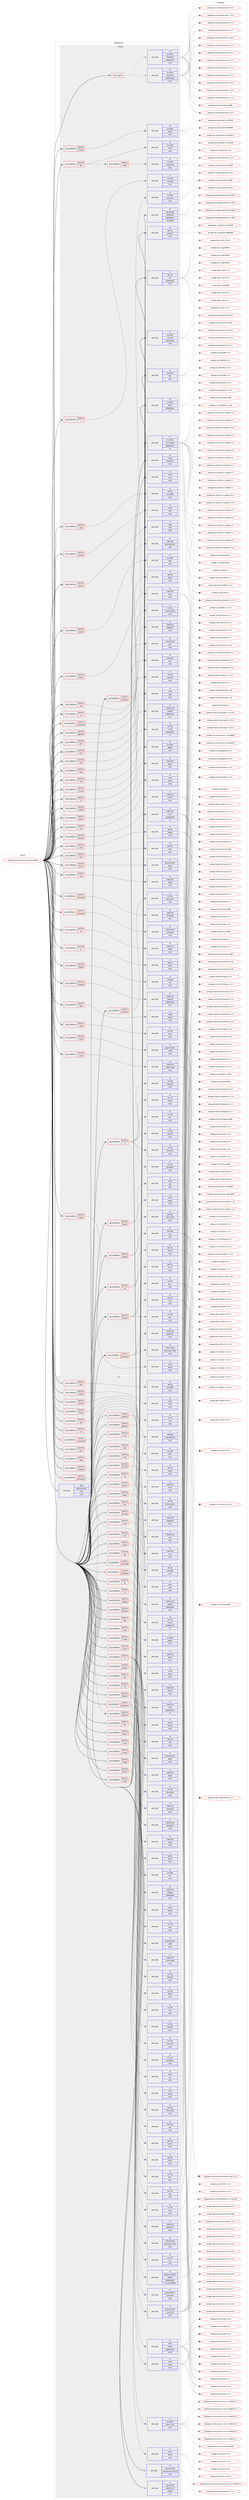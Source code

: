 digraph prolog {

# *************
# Graph options
# *************

newrank=true;
concentrate=true;
compound=true;
graph [rankdir=LR,fontname=Helvetica,fontsize=10,ranksep=1.5];#, ranksep=2.5, nodesep=0.2];
edge  [arrowhead=vee];
node  [fontname=Helvetica,fontsize=10];

# **********
# The ebuild
# **********

subgraph cluster_leftcol {
color=gray;
rank=same;
label=<<i>ebuild</i>>;
id [label="portage://app-emulation/wine-staging-9999", color=red, width=4, href="../app-emulation/wine-staging-9999.svg"];
}

# ****************
# The dependencies
# ****************

subgraph cluster_midcol {
color=gray;
label=<<i>dependencies</i>>;
subgraph cluster_compile {
fillcolor="#eeeeee";
style=filled;
label=<<i>compile</i>>;
subgraph any8056 {
dependency622841 [label=<<TABLE BORDER="0" CELLBORDER="1" CELLSPACING="0" CELLPADDING="4"><TR><TD CELLPADDING="10">any_of_group</TD></TR></TABLE>>, shape=none, color=red];subgraph pack468267 {
dependency622842 [label=<<TABLE BORDER="0" CELLBORDER="1" CELLSPACING="0" CELLPADDING="4" WIDTH="220"><TR><TD ROWSPAN="6" CELLPADDING="30">pack_dep</TD></TR><TR><TD WIDTH="110">no</TD></TR><TR><TD>sys-devel</TD></TR><TR><TD>automake</TD></TR><TR><TD>greaterequal</TD></TR><TR><TD>1.16.1</TD></TR></TABLE>>, shape=none, color=blue];
}
dependency622841:e -> dependency622842:w [weight=20,style="dotted",arrowhead="oinv"];
subgraph pack468268 {
dependency622843 [label=<<TABLE BORDER="0" CELLBORDER="1" CELLSPACING="0" CELLPADDING="4" WIDTH="220"><TR><TD ROWSPAN="6" CELLPADDING="30">pack_dep</TD></TR><TR><TD WIDTH="110">no</TD></TR><TR><TD>sys-devel</TD></TR><TR><TD>automake</TD></TR><TR><TD>greaterequal</TD></TR><TR><TD>1.15.1</TD></TR></TABLE>>, shape=none, color=blue];
}
dependency622841:e -> dependency622843:w [weight=20,style="dotted",arrowhead="oinv"];
}
id:e -> dependency622841:w [weight=20,style="solid",arrowhead="vee"];
subgraph cond146234 {
dependency622844 [label=<<TABLE BORDER="0" CELLBORDER="1" CELLSPACING="0" CELLPADDING="4"><TR><TD ROWSPAN="3" CELLPADDING="10">use_conditional</TD></TR><TR><TD>positive</TD></TR><TR><TD>X</TD></TR></TABLE>>, shape=none, color=red];
subgraph pack468269 {
dependency622845 [label=<<TABLE BORDER="0" CELLBORDER="1" CELLSPACING="0" CELLPADDING="4" WIDTH="220"><TR><TD ROWSPAN="6" CELLPADDING="30">pack_dep</TD></TR><TR><TD WIDTH="110">no</TD></TR><TR><TD>x11-base</TD></TR><TR><TD>xorg-proto</TD></TR><TR><TD>none</TD></TR><TR><TD></TD></TR></TABLE>>, shape=none, color=blue];
}
dependency622844:e -> dependency622845:w [weight=20,style="dashed",arrowhead="vee"];
}
id:e -> dependency622844:w [weight=20,style="solid",arrowhead="vee"];
subgraph cond146235 {
dependency622846 [label=<<TABLE BORDER="0" CELLBORDER="1" CELLSPACING="0" CELLPADDING="4"><TR><TD ROWSPAN="3" CELLPADDING="10">use_conditional</TD></TR><TR><TD>positive</TD></TR><TR><TD>X</TD></TR></TABLE>>, shape=none, color=red];
subgraph pack468270 {
dependency622847 [label=<<TABLE BORDER="0" CELLBORDER="1" CELLSPACING="0" CELLPADDING="4" WIDTH="220"><TR><TD ROWSPAN="6" CELLPADDING="30">pack_dep</TD></TR><TR><TD WIDTH="110">no</TD></TR><TR><TD>x11-libs</TD></TR><TR><TD>libXcursor</TD></TR><TR><TD>none</TD></TR><TR><TD></TD></TR></TABLE>>, shape=none, color=blue];
}
dependency622846:e -> dependency622847:w [weight=20,style="dashed",arrowhead="vee"];
subgraph pack468271 {
dependency622848 [label=<<TABLE BORDER="0" CELLBORDER="1" CELLSPACING="0" CELLPADDING="4" WIDTH="220"><TR><TD ROWSPAN="6" CELLPADDING="30">pack_dep</TD></TR><TR><TD WIDTH="110">no</TD></TR><TR><TD>x11-libs</TD></TR><TR><TD>libXext</TD></TR><TR><TD>none</TD></TR><TR><TD></TD></TR></TABLE>>, shape=none, color=blue];
}
dependency622846:e -> dependency622848:w [weight=20,style="dashed",arrowhead="vee"];
subgraph pack468272 {
dependency622849 [label=<<TABLE BORDER="0" CELLBORDER="1" CELLSPACING="0" CELLPADDING="4" WIDTH="220"><TR><TD ROWSPAN="6" CELLPADDING="30">pack_dep</TD></TR><TR><TD WIDTH="110">no</TD></TR><TR><TD>x11-libs</TD></TR><TR><TD>libXfixes</TD></TR><TR><TD>none</TD></TR><TR><TD></TD></TR></TABLE>>, shape=none, color=blue];
}
dependency622846:e -> dependency622849:w [weight=20,style="dashed",arrowhead="vee"];
subgraph pack468273 {
dependency622850 [label=<<TABLE BORDER="0" CELLBORDER="1" CELLSPACING="0" CELLPADDING="4" WIDTH="220"><TR><TD ROWSPAN="6" CELLPADDING="30">pack_dep</TD></TR><TR><TD WIDTH="110">no</TD></TR><TR><TD>x11-libs</TD></TR><TR><TD>libXrandr</TD></TR><TR><TD>none</TD></TR><TR><TD></TD></TR></TABLE>>, shape=none, color=blue];
}
dependency622846:e -> dependency622850:w [weight=20,style="dashed",arrowhead="vee"];
subgraph pack468274 {
dependency622851 [label=<<TABLE BORDER="0" CELLBORDER="1" CELLSPACING="0" CELLPADDING="4" WIDTH="220"><TR><TD ROWSPAN="6" CELLPADDING="30">pack_dep</TD></TR><TR><TD WIDTH="110">no</TD></TR><TR><TD>x11-libs</TD></TR><TR><TD>libXi</TD></TR><TR><TD>none</TD></TR><TR><TD></TD></TR></TABLE>>, shape=none, color=blue];
}
dependency622846:e -> dependency622851:w [weight=20,style="dashed",arrowhead="vee"];
subgraph pack468275 {
dependency622852 [label=<<TABLE BORDER="0" CELLBORDER="1" CELLSPACING="0" CELLPADDING="4" WIDTH="220"><TR><TD ROWSPAN="6" CELLPADDING="30">pack_dep</TD></TR><TR><TD WIDTH="110">no</TD></TR><TR><TD>x11-libs</TD></TR><TR><TD>libXxf86vm</TD></TR><TR><TD>none</TD></TR><TR><TD></TD></TR></TABLE>>, shape=none, color=blue];
}
dependency622846:e -> dependency622852:w [weight=20,style="dashed",arrowhead="vee"];
}
id:e -> dependency622846:w [weight=20,style="solid",arrowhead="vee"];
subgraph cond146236 {
dependency622853 [label=<<TABLE BORDER="0" CELLBORDER="1" CELLSPACING="0" CELLPADDING="4"><TR><TD ROWSPAN="3" CELLPADDING="10">use_conditional</TD></TR><TR><TD>positive</TD></TR><TR><TD>alsa</TD></TR></TABLE>>, shape=none, color=red];
subgraph pack468276 {
dependency622854 [label=<<TABLE BORDER="0" CELLBORDER="1" CELLSPACING="0" CELLPADDING="4" WIDTH="220"><TR><TD ROWSPAN="6" CELLPADDING="30">pack_dep</TD></TR><TR><TD WIDTH="110">no</TD></TR><TR><TD>media-libs</TD></TR><TR><TD>alsa-lib</TD></TR><TR><TD>none</TD></TR><TR><TD></TD></TR></TABLE>>, shape=none, color=blue];
}
dependency622853:e -> dependency622854:w [weight=20,style="dashed",arrowhead="vee"];
}
id:e -> dependency622853:w [weight=20,style="solid",arrowhead="vee"];
subgraph cond146237 {
dependency622855 [label=<<TABLE BORDER="0" CELLBORDER="1" CELLSPACING="0" CELLPADDING="4"><TR><TD ROWSPAN="3" CELLPADDING="10">use_conditional</TD></TR><TR><TD>positive</TD></TR><TR><TD>capi</TD></TR></TABLE>>, shape=none, color=red];
subgraph pack468277 {
dependency622856 [label=<<TABLE BORDER="0" CELLBORDER="1" CELLSPACING="0" CELLPADDING="4" WIDTH="220"><TR><TD ROWSPAN="6" CELLPADDING="30">pack_dep</TD></TR><TR><TD WIDTH="110">no</TD></TR><TR><TD>net-libs</TD></TR><TR><TD>libcapi</TD></TR><TR><TD>none</TD></TR><TR><TD></TD></TR></TABLE>>, shape=none, color=blue];
}
dependency622855:e -> dependency622856:w [weight=20,style="dashed",arrowhead="vee"];
}
id:e -> dependency622855:w [weight=20,style="solid",arrowhead="vee"];
subgraph cond146238 {
dependency622857 [label=<<TABLE BORDER="0" CELLBORDER="1" CELLSPACING="0" CELLPADDING="4"><TR><TD ROWSPAN="3" CELLPADDING="10">use_conditional</TD></TR><TR><TD>positive</TD></TR><TR><TD>cups</TD></TR></TABLE>>, shape=none, color=red];
subgraph pack468278 {
dependency622858 [label=<<TABLE BORDER="0" CELLBORDER="1" CELLSPACING="0" CELLPADDING="4" WIDTH="220"><TR><TD ROWSPAN="6" CELLPADDING="30">pack_dep</TD></TR><TR><TD WIDTH="110">no</TD></TR><TR><TD>net-print</TD></TR><TR><TD>cups</TD></TR><TR><TD>none</TD></TR><TR><TD></TD></TR></TABLE>>, shape=none, color=blue];
}
dependency622857:e -> dependency622858:w [weight=20,style="dashed",arrowhead="vee"];
}
id:e -> dependency622857:w [weight=20,style="solid",arrowhead="vee"];
subgraph cond146239 {
dependency622859 [label=<<TABLE BORDER="0" CELLBORDER="1" CELLSPACING="0" CELLPADDING="4"><TR><TD ROWSPAN="3" CELLPADDING="10">use_conditional</TD></TR><TR><TD>positive</TD></TR><TR><TD>faudio</TD></TR></TABLE>>, shape=none, color=red];
subgraph pack468279 {
dependency622860 [label=<<TABLE BORDER="0" CELLBORDER="1" CELLSPACING="0" CELLPADDING="4" WIDTH="220"><TR><TD ROWSPAN="6" CELLPADDING="30">pack_dep</TD></TR><TR><TD WIDTH="110">no</TD></TR><TR><TD>app-emulation</TD></TR><TR><TD>faudio</TD></TR><TR><TD>none</TD></TR><TR><TD></TD></TR></TABLE>>, shape=none, color=blue];
}
dependency622859:e -> dependency622860:w [weight=20,style="dashed",arrowhead="vee"];
}
id:e -> dependency622859:w [weight=20,style="solid",arrowhead="vee"];
subgraph cond146240 {
dependency622861 [label=<<TABLE BORDER="0" CELLBORDER="1" CELLSPACING="0" CELLPADDING="4"><TR><TD ROWSPAN="3" CELLPADDING="10">use_conditional</TD></TR><TR><TD>positive</TD></TR><TR><TD>fontconfig</TD></TR></TABLE>>, shape=none, color=red];
subgraph pack468280 {
dependency622862 [label=<<TABLE BORDER="0" CELLBORDER="1" CELLSPACING="0" CELLPADDING="4" WIDTH="220"><TR><TD ROWSPAN="6" CELLPADDING="30">pack_dep</TD></TR><TR><TD WIDTH="110">no</TD></TR><TR><TD>media-libs</TD></TR><TR><TD>fontconfig</TD></TR><TR><TD>none</TD></TR><TR><TD></TD></TR></TABLE>>, shape=none, color=blue];
}
dependency622861:e -> dependency622862:w [weight=20,style="dashed",arrowhead="vee"];
}
id:e -> dependency622861:w [weight=20,style="solid",arrowhead="vee"];
subgraph cond146241 {
dependency622863 [label=<<TABLE BORDER="0" CELLBORDER="1" CELLSPACING="0" CELLPADDING="4"><TR><TD ROWSPAN="3" CELLPADDING="10">use_conditional</TD></TR><TR><TD>positive</TD></TR><TR><TD>gphoto2</TD></TR></TABLE>>, shape=none, color=red];
subgraph pack468281 {
dependency622864 [label=<<TABLE BORDER="0" CELLBORDER="1" CELLSPACING="0" CELLPADDING="4" WIDTH="220"><TR><TD ROWSPAN="6" CELLPADDING="30">pack_dep</TD></TR><TR><TD WIDTH="110">no</TD></TR><TR><TD>media-libs</TD></TR><TR><TD>libgphoto2</TD></TR><TR><TD>none</TD></TR><TR><TD></TD></TR></TABLE>>, shape=none, color=blue];
}
dependency622863:e -> dependency622864:w [weight=20,style="dashed",arrowhead="vee"];
}
id:e -> dependency622863:w [weight=20,style="solid",arrowhead="vee"];
subgraph cond146242 {
dependency622865 [label=<<TABLE BORDER="0" CELLBORDER="1" CELLSPACING="0" CELLPADDING="4"><TR><TD ROWSPAN="3" CELLPADDING="10">use_conditional</TD></TR><TR><TD>positive</TD></TR><TR><TD>gsm</TD></TR></TABLE>>, shape=none, color=red];
subgraph pack468282 {
dependency622866 [label=<<TABLE BORDER="0" CELLBORDER="1" CELLSPACING="0" CELLPADDING="4" WIDTH="220"><TR><TD ROWSPAN="6" CELLPADDING="30">pack_dep</TD></TR><TR><TD WIDTH="110">no</TD></TR><TR><TD>media-sound</TD></TR><TR><TD>gsm</TD></TR><TR><TD>none</TD></TR><TR><TD></TD></TR></TABLE>>, shape=none, color=blue];
}
dependency622865:e -> dependency622866:w [weight=20,style="dashed",arrowhead="vee"];
}
id:e -> dependency622865:w [weight=20,style="solid",arrowhead="vee"];
subgraph cond146243 {
dependency622867 [label=<<TABLE BORDER="0" CELLBORDER="1" CELLSPACING="0" CELLPADDING="4"><TR><TD ROWSPAN="3" CELLPADDING="10">use_conditional</TD></TR><TR><TD>positive</TD></TR><TR><TD>gssapi</TD></TR></TABLE>>, shape=none, color=red];
subgraph pack468283 {
dependency622868 [label=<<TABLE BORDER="0" CELLBORDER="1" CELLSPACING="0" CELLPADDING="4" WIDTH="220"><TR><TD ROWSPAN="6" CELLPADDING="30">pack_dep</TD></TR><TR><TD WIDTH="110">no</TD></TR><TR><TD>virtual</TD></TR><TR><TD>krb5</TD></TR><TR><TD>none</TD></TR><TR><TD></TD></TR></TABLE>>, shape=none, color=blue];
}
dependency622867:e -> dependency622868:w [weight=20,style="dashed",arrowhead="vee"];
}
id:e -> dependency622867:w [weight=20,style="solid",arrowhead="vee"];
subgraph cond146244 {
dependency622869 [label=<<TABLE BORDER="0" CELLBORDER="1" CELLSPACING="0" CELLPADDING="4"><TR><TD ROWSPAN="3" CELLPADDING="10">use_conditional</TD></TR><TR><TD>positive</TD></TR><TR><TD>gstreamer</TD></TR></TABLE>>, shape=none, color=red];
subgraph pack468284 {
dependency622870 [label=<<TABLE BORDER="0" CELLBORDER="1" CELLSPACING="0" CELLPADDING="4" WIDTH="220"><TR><TD ROWSPAN="6" CELLPADDING="30">pack_dep</TD></TR><TR><TD WIDTH="110">no</TD></TR><TR><TD>media-libs</TD></TR><TR><TD>gstreamer</TD></TR><TR><TD>none</TD></TR><TR><TD></TD></TR></TABLE>>, shape=none, color=blue];
}
dependency622869:e -> dependency622870:w [weight=20,style="dashed",arrowhead="vee"];
subgraph pack468285 {
dependency622871 [label=<<TABLE BORDER="0" CELLBORDER="1" CELLSPACING="0" CELLPADDING="4" WIDTH="220"><TR><TD ROWSPAN="6" CELLPADDING="30">pack_dep</TD></TR><TR><TD WIDTH="110">no</TD></TR><TR><TD>media-plugins</TD></TR><TR><TD>gst-plugins-meta</TD></TR><TR><TD>none</TD></TR><TR><TD></TD></TR></TABLE>>, shape=none, color=blue];
}
dependency622869:e -> dependency622871:w [weight=20,style="dashed",arrowhead="vee"];
}
id:e -> dependency622869:w [weight=20,style="solid",arrowhead="vee"];
subgraph cond146245 {
dependency622872 [label=<<TABLE BORDER="0" CELLBORDER="1" CELLSPACING="0" CELLPADDING="4"><TR><TD ROWSPAN="3" CELLPADDING="10">use_conditional</TD></TR><TR><TD>positive</TD></TR><TR><TD>jpeg</TD></TR></TABLE>>, shape=none, color=red];
subgraph pack468286 {
dependency622873 [label=<<TABLE BORDER="0" CELLBORDER="1" CELLSPACING="0" CELLPADDING="4" WIDTH="220"><TR><TD ROWSPAN="6" CELLPADDING="30">pack_dep</TD></TR><TR><TD WIDTH="110">no</TD></TR><TR><TD>virtual</TD></TR><TR><TD>jpeg</TD></TR><TR><TD>none</TD></TR><TR><TD></TD></TR></TABLE>>, shape=none, color=blue];
}
dependency622872:e -> dependency622873:w [weight=20,style="dashed",arrowhead="vee"];
}
id:e -> dependency622872:w [weight=20,style="solid",arrowhead="vee"];
subgraph cond146246 {
dependency622874 [label=<<TABLE BORDER="0" CELLBORDER="1" CELLSPACING="0" CELLPADDING="4"><TR><TD ROWSPAN="3" CELLPADDING="10">use_conditional</TD></TR><TR><TD>positive</TD></TR><TR><TD>kerberos</TD></TR></TABLE>>, shape=none, color=red];
subgraph pack468287 {
dependency622875 [label=<<TABLE BORDER="0" CELLBORDER="1" CELLSPACING="0" CELLPADDING="4" WIDTH="220"><TR><TD ROWSPAN="6" CELLPADDING="30">pack_dep</TD></TR><TR><TD WIDTH="110">no</TD></TR><TR><TD>virtual</TD></TR><TR><TD>krb5</TD></TR><TR><TD>none</TD></TR><TR><TD></TD></TR></TABLE>>, shape=none, color=blue];
}
dependency622874:e -> dependency622875:w [weight=20,style="dashed",arrowhead="vee"];
}
id:e -> dependency622874:w [weight=20,style="solid",arrowhead="vee"];
subgraph cond146247 {
dependency622876 [label=<<TABLE BORDER="0" CELLBORDER="1" CELLSPACING="0" CELLPADDING="4"><TR><TD ROWSPAN="3" CELLPADDING="10">use_conditional</TD></TR><TR><TD>positive</TD></TR><TR><TD>lcms</TD></TR></TABLE>>, shape=none, color=red];
subgraph pack468288 {
dependency622877 [label=<<TABLE BORDER="0" CELLBORDER="1" CELLSPACING="0" CELLPADDING="4" WIDTH="220"><TR><TD ROWSPAN="6" CELLPADDING="30">pack_dep</TD></TR><TR><TD WIDTH="110">no</TD></TR><TR><TD>media-libs</TD></TR><TR><TD>lcms</TD></TR><TR><TD>none</TD></TR><TR><TD></TD></TR></TABLE>>, shape=none, color=blue];
}
dependency622876:e -> dependency622877:w [weight=20,style="dashed",arrowhead="vee"];
}
id:e -> dependency622876:w [weight=20,style="solid",arrowhead="vee"];
subgraph cond146248 {
dependency622878 [label=<<TABLE BORDER="0" CELLBORDER="1" CELLSPACING="0" CELLPADDING="4"><TR><TD ROWSPAN="3" CELLPADDING="10">use_conditional</TD></TR><TR><TD>positive</TD></TR><TR><TD>ldap</TD></TR></TABLE>>, shape=none, color=red];
subgraph pack468289 {
dependency622879 [label=<<TABLE BORDER="0" CELLBORDER="1" CELLSPACING="0" CELLPADDING="4" WIDTH="220"><TR><TD ROWSPAN="6" CELLPADDING="30">pack_dep</TD></TR><TR><TD WIDTH="110">no</TD></TR><TR><TD>net-nds</TD></TR><TR><TD>openldap</TD></TR><TR><TD>none</TD></TR><TR><TD></TD></TR></TABLE>>, shape=none, color=blue];
}
dependency622878:e -> dependency622879:w [weight=20,style="dashed",arrowhead="vee"];
}
id:e -> dependency622878:w [weight=20,style="solid",arrowhead="vee"];
subgraph cond146249 {
dependency622880 [label=<<TABLE BORDER="0" CELLBORDER="1" CELLSPACING="0" CELLPADDING="4"><TR><TD ROWSPAN="3" CELLPADDING="10">use_conditional</TD></TR><TR><TD>positive</TD></TR><TR><TD>mp3</TD></TR></TABLE>>, shape=none, color=red];
subgraph pack468290 {
dependency622881 [label=<<TABLE BORDER="0" CELLBORDER="1" CELLSPACING="0" CELLPADDING="4" WIDTH="220"><TR><TD ROWSPAN="6" CELLPADDING="30">pack_dep</TD></TR><TR><TD WIDTH="110">no</TD></TR><TR><TD>media-sound</TD></TR><TR><TD>mpg123</TD></TR><TR><TD>greaterequal</TD></TR><TR><TD>1.5.0</TD></TR></TABLE>>, shape=none, color=blue];
}
dependency622880:e -> dependency622881:w [weight=20,style="dashed",arrowhead="vee"];
}
id:e -> dependency622880:w [weight=20,style="solid",arrowhead="vee"];
subgraph cond146250 {
dependency622882 [label=<<TABLE BORDER="0" CELLBORDER="1" CELLSPACING="0" CELLPADDING="4"><TR><TD ROWSPAN="3" CELLPADDING="10">use_conditional</TD></TR><TR><TD>positive</TD></TR><TR><TD>ncurses</TD></TR></TABLE>>, shape=none, color=red];
subgraph pack468291 {
dependency622883 [label=<<TABLE BORDER="0" CELLBORDER="1" CELLSPACING="0" CELLPADDING="4" WIDTH="220"><TR><TD ROWSPAN="6" CELLPADDING="30">pack_dep</TD></TR><TR><TD WIDTH="110">no</TD></TR><TR><TD>sys-libs</TD></TR><TR><TD>ncurses</TD></TR><TR><TD>greaterequal</TD></TR><TR><TD>5.2</TD></TR></TABLE>>, shape=none, color=blue];
}
dependency622882:e -> dependency622883:w [weight=20,style="dashed",arrowhead="vee"];
}
id:e -> dependency622882:w [weight=20,style="solid",arrowhead="vee"];
subgraph cond146251 {
dependency622884 [label=<<TABLE BORDER="0" CELLBORDER="1" CELLSPACING="0" CELLPADDING="4"><TR><TD ROWSPAN="3" CELLPADDING="10">use_conditional</TD></TR><TR><TD>positive</TD></TR><TR><TD>netapi</TD></TR></TABLE>>, shape=none, color=red];
subgraph pack468292 {
dependency622885 [label=<<TABLE BORDER="0" CELLBORDER="1" CELLSPACING="0" CELLPADDING="4" WIDTH="220"><TR><TD ROWSPAN="6" CELLPADDING="30">pack_dep</TD></TR><TR><TD WIDTH="110">no</TD></TR><TR><TD>net-fs</TD></TR><TR><TD>samba</TD></TR><TR><TD>none</TD></TR><TR><TD></TD></TR></TABLE>>, shape=none, color=blue];
}
dependency622884:e -> dependency622885:w [weight=20,style="dashed",arrowhead="vee"];
}
id:e -> dependency622884:w [weight=20,style="solid",arrowhead="vee"];
subgraph cond146252 {
dependency622886 [label=<<TABLE BORDER="0" CELLBORDER="1" CELLSPACING="0" CELLPADDING="4"><TR><TD ROWSPAN="3" CELLPADDING="10">use_conditional</TD></TR><TR><TD>positive</TD></TR><TR><TD>nls</TD></TR></TABLE>>, shape=none, color=red];
subgraph pack468293 {
dependency622887 [label=<<TABLE BORDER="0" CELLBORDER="1" CELLSPACING="0" CELLPADDING="4" WIDTH="220"><TR><TD ROWSPAN="6" CELLPADDING="30">pack_dep</TD></TR><TR><TD WIDTH="110">no</TD></TR><TR><TD>sys-devel</TD></TR><TR><TD>gettext</TD></TR><TR><TD>none</TD></TR><TR><TD></TD></TR></TABLE>>, shape=none, color=blue];
}
dependency622886:e -> dependency622887:w [weight=20,style="dashed",arrowhead="vee"];
}
id:e -> dependency622886:w [weight=20,style="solid",arrowhead="vee"];
subgraph cond146253 {
dependency622888 [label=<<TABLE BORDER="0" CELLBORDER="1" CELLSPACING="0" CELLPADDING="4"><TR><TD ROWSPAN="3" CELLPADDING="10">use_conditional</TD></TR><TR><TD>positive</TD></TR><TR><TD>odbc</TD></TR></TABLE>>, shape=none, color=red];
subgraph pack468294 {
dependency622889 [label=<<TABLE BORDER="0" CELLBORDER="1" CELLSPACING="0" CELLPADDING="4" WIDTH="220"><TR><TD ROWSPAN="6" CELLPADDING="30">pack_dep</TD></TR><TR><TD WIDTH="110">no</TD></TR><TR><TD>dev-db</TD></TR><TR><TD>unixODBC</TD></TR><TR><TD>none</TD></TR><TR><TD></TD></TR></TABLE>>, shape=none, color=blue];
}
dependency622888:e -> dependency622889:w [weight=20,style="dashed",arrowhead="vee"];
}
id:e -> dependency622888:w [weight=20,style="solid",arrowhead="vee"];
subgraph cond146254 {
dependency622890 [label=<<TABLE BORDER="0" CELLBORDER="1" CELLSPACING="0" CELLPADDING="4"><TR><TD ROWSPAN="3" CELLPADDING="10">use_conditional</TD></TR><TR><TD>positive</TD></TR><TR><TD>openal</TD></TR></TABLE>>, shape=none, color=red];
subgraph pack468295 {
dependency622891 [label=<<TABLE BORDER="0" CELLBORDER="1" CELLSPACING="0" CELLPADDING="4" WIDTH="220"><TR><TD ROWSPAN="6" CELLPADDING="30">pack_dep</TD></TR><TR><TD WIDTH="110">no</TD></TR><TR><TD>media-libs</TD></TR><TR><TD>openal</TD></TR><TR><TD>none</TD></TR><TR><TD></TD></TR></TABLE>>, shape=none, color=blue];
}
dependency622890:e -> dependency622891:w [weight=20,style="dashed",arrowhead="vee"];
}
id:e -> dependency622890:w [weight=20,style="solid",arrowhead="vee"];
subgraph cond146255 {
dependency622892 [label=<<TABLE BORDER="0" CELLBORDER="1" CELLSPACING="0" CELLPADDING="4"><TR><TD ROWSPAN="3" CELLPADDING="10">use_conditional</TD></TR><TR><TD>positive</TD></TR><TR><TD>opencl</TD></TR></TABLE>>, shape=none, color=red];
subgraph pack468296 {
dependency622893 [label=<<TABLE BORDER="0" CELLBORDER="1" CELLSPACING="0" CELLPADDING="4" WIDTH="220"><TR><TD ROWSPAN="6" CELLPADDING="30">pack_dep</TD></TR><TR><TD WIDTH="110">no</TD></TR><TR><TD>virtual</TD></TR><TR><TD>opencl</TD></TR><TR><TD>none</TD></TR><TR><TD></TD></TR></TABLE>>, shape=none, color=blue];
}
dependency622892:e -> dependency622893:w [weight=20,style="dashed",arrowhead="vee"];
}
id:e -> dependency622892:w [weight=20,style="solid",arrowhead="vee"];
subgraph cond146256 {
dependency622894 [label=<<TABLE BORDER="0" CELLBORDER="1" CELLSPACING="0" CELLPADDING="4"><TR><TD ROWSPAN="3" CELLPADDING="10">use_conditional</TD></TR><TR><TD>positive</TD></TR><TR><TD>opengl</TD></TR></TABLE>>, shape=none, color=red];
subgraph pack468297 {
dependency622895 [label=<<TABLE BORDER="0" CELLBORDER="1" CELLSPACING="0" CELLPADDING="4" WIDTH="220"><TR><TD ROWSPAN="6" CELLPADDING="30">pack_dep</TD></TR><TR><TD WIDTH="110">no</TD></TR><TR><TD>virtual</TD></TR><TR><TD>glu</TD></TR><TR><TD>none</TD></TR><TR><TD></TD></TR></TABLE>>, shape=none, color=blue];
}
dependency622894:e -> dependency622895:w [weight=20,style="dashed",arrowhead="vee"];
subgraph pack468298 {
dependency622896 [label=<<TABLE BORDER="0" CELLBORDER="1" CELLSPACING="0" CELLPADDING="4" WIDTH="220"><TR><TD ROWSPAN="6" CELLPADDING="30">pack_dep</TD></TR><TR><TD WIDTH="110">no</TD></TR><TR><TD>virtual</TD></TR><TR><TD>opengl</TD></TR><TR><TD>none</TD></TR><TR><TD></TD></TR></TABLE>>, shape=none, color=blue];
}
dependency622894:e -> dependency622896:w [weight=20,style="dashed",arrowhead="vee"];
}
id:e -> dependency622894:w [weight=20,style="solid",arrowhead="vee"];
subgraph cond146257 {
dependency622897 [label=<<TABLE BORDER="0" CELLBORDER="1" CELLSPACING="0" CELLPADDING="4"><TR><TD ROWSPAN="3" CELLPADDING="10">use_conditional</TD></TR><TR><TD>positive</TD></TR><TR><TD>osmesa</TD></TR></TABLE>>, shape=none, color=red];
subgraph pack468299 {
dependency622898 [label=<<TABLE BORDER="0" CELLBORDER="1" CELLSPACING="0" CELLPADDING="4" WIDTH="220"><TR><TD ROWSPAN="6" CELLPADDING="30">pack_dep</TD></TR><TR><TD WIDTH="110">no</TD></TR><TR><TD>media-libs</TD></TR><TR><TD>mesa</TD></TR><TR><TD>greaterequal</TD></TR><TR><TD>13</TD></TR></TABLE>>, shape=none, color=blue];
}
dependency622897:e -> dependency622898:w [weight=20,style="dashed",arrowhead="vee"];
}
id:e -> dependency622897:w [weight=20,style="solid",arrowhead="vee"];
subgraph cond146258 {
dependency622899 [label=<<TABLE BORDER="0" CELLBORDER="1" CELLSPACING="0" CELLPADDING="4"><TR><TD ROWSPAN="3" CELLPADDING="10">use_conditional</TD></TR><TR><TD>positive</TD></TR><TR><TD>pcap</TD></TR></TABLE>>, shape=none, color=red];
subgraph pack468300 {
dependency622900 [label=<<TABLE BORDER="0" CELLBORDER="1" CELLSPACING="0" CELLPADDING="4" WIDTH="220"><TR><TD ROWSPAN="6" CELLPADDING="30">pack_dep</TD></TR><TR><TD WIDTH="110">no</TD></TR><TR><TD>net-libs</TD></TR><TR><TD>libpcap</TD></TR><TR><TD>none</TD></TR><TR><TD></TD></TR></TABLE>>, shape=none, color=blue];
}
dependency622899:e -> dependency622900:w [weight=20,style="dashed",arrowhead="vee"];
}
id:e -> dependency622899:w [weight=20,style="solid",arrowhead="vee"];
subgraph cond146259 {
dependency622901 [label=<<TABLE BORDER="0" CELLBORDER="1" CELLSPACING="0" CELLPADDING="4"><TR><TD ROWSPAN="3" CELLPADDING="10">use_conditional</TD></TR><TR><TD>positive</TD></TR><TR><TD>png</TD></TR></TABLE>>, shape=none, color=red];
subgraph pack468301 {
dependency622902 [label=<<TABLE BORDER="0" CELLBORDER="1" CELLSPACING="0" CELLPADDING="4" WIDTH="220"><TR><TD ROWSPAN="6" CELLPADDING="30">pack_dep</TD></TR><TR><TD WIDTH="110">no</TD></TR><TR><TD>media-libs</TD></TR><TR><TD>libpng</TD></TR><TR><TD>none</TD></TR><TR><TD></TD></TR></TABLE>>, shape=none, color=blue];
}
dependency622901:e -> dependency622902:w [weight=20,style="dashed",arrowhead="vee"];
}
id:e -> dependency622901:w [weight=20,style="solid",arrowhead="vee"];
subgraph cond146260 {
dependency622903 [label=<<TABLE BORDER="0" CELLBORDER="1" CELLSPACING="0" CELLPADDING="4"><TR><TD ROWSPAN="3" CELLPADDING="10">use_conditional</TD></TR><TR><TD>positive</TD></TR><TR><TD>prelink</TD></TR></TABLE>>, shape=none, color=red];
subgraph pack468302 {
dependency622904 [label=<<TABLE BORDER="0" CELLBORDER="1" CELLSPACING="0" CELLPADDING="4" WIDTH="220"><TR><TD ROWSPAN="6" CELLPADDING="30">pack_dep</TD></TR><TR><TD WIDTH="110">no</TD></TR><TR><TD>sys-devel</TD></TR><TR><TD>prelink</TD></TR><TR><TD>none</TD></TR><TR><TD></TD></TR></TABLE>>, shape=none, color=blue];
}
dependency622903:e -> dependency622904:w [weight=20,style="dashed",arrowhead="vee"];
}
id:e -> dependency622903:w [weight=20,style="solid",arrowhead="vee"];
subgraph cond146261 {
dependency622905 [label=<<TABLE BORDER="0" CELLBORDER="1" CELLSPACING="0" CELLPADDING="4"><TR><TD ROWSPAN="3" CELLPADDING="10">use_conditional</TD></TR><TR><TD>positive</TD></TR><TR><TD>pulseaudio</TD></TR></TABLE>>, shape=none, color=red];
subgraph pack468303 {
dependency622906 [label=<<TABLE BORDER="0" CELLBORDER="1" CELLSPACING="0" CELLPADDING="4" WIDTH="220"><TR><TD ROWSPAN="6" CELLPADDING="30">pack_dep</TD></TR><TR><TD WIDTH="110">no</TD></TR><TR><TD>media-sound</TD></TR><TR><TD>pulseaudio</TD></TR><TR><TD>none</TD></TR><TR><TD></TD></TR></TABLE>>, shape=none, color=blue];
}
dependency622905:e -> dependency622906:w [weight=20,style="dashed",arrowhead="vee"];
}
id:e -> dependency622905:w [weight=20,style="solid",arrowhead="vee"];
subgraph cond146262 {
dependency622907 [label=<<TABLE BORDER="0" CELLBORDER="1" CELLSPACING="0" CELLPADDING="4"><TR><TD ROWSPAN="3" CELLPADDING="10">use_conditional</TD></TR><TR><TD>positive</TD></TR><TR><TD>scanner</TD></TR></TABLE>>, shape=none, color=red];
subgraph pack468304 {
dependency622908 [label=<<TABLE BORDER="0" CELLBORDER="1" CELLSPACING="0" CELLPADDING="4" WIDTH="220"><TR><TD ROWSPAN="6" CELLPADDING="30">pack_dep</TD></TR><TR><TD WIDTH="110">no</TD></TR><TR><TD>media-gfx</TD></TR><TR><TD>sane-backends</TD></TR><TR><TD>none</TD></TR><TR><TD></TD></TR></TABLE>>, shape=none, color=blue];
}
dependency622907:e -> dependency622908:w [weight=20,style="dashed",arrowhead="vee"];
}
id:e -> dependency622907:w [weight=20,style="solid",arrowhead="vee"];
subgraph cond146263 {
dependency622909 [label=<<TABLE BORDER="0" CELLBORDER="1" CELLSPACING="0" CELLPADDING="4"><TR><TD ROWSPAN="3" CELLPADDING="10">use_conditional</TD></TR><TR><TD>positive</TD></TR><TR><TD>sdl</TD></TR></TABLE>>, shape=none, color=red];
subgraph pack468305 {
dependency622910 [label=<<TABLE BORDER="0" CELLBORDER="1" CELLSPACING="0" CELLPADDING="4" WIDTH="220"><TR><TD ROWSPAN="6" CELLPADDING="30">pack_dep</TD></TR><TR><TD WIDTH="110">no</TD></TR><TR><TD>media-libs</TD></TR><TR><TD>libsdl2</TD></TR><TR><TD>none</TD></TR><TR><TD></TD></TR></TABLE>>, shape=none, color=blue];
}
dependency622909:e -> dependency622910:w [weight=20,style="dashed",arrowhead="vee"];
}
id:e -> dependency622909:w [weight=20,style="solid",arrowhead="vee"];
subgraph cond146264 {
dependency622911 [label=<<TABLE BORDER="0" CELLBORDER="1" CELLSPACING="0" CELLPADDING="4"><TR><TD ROWSPAN="3" CELLPADDING="10">use_conditional</TD></TR><TR><TD>positive</TD></TR><TR><TD>ssl</TD></TR></TABLE>>, shape=none, color=red];
subgraph pack468306 {
dependency622912 [label=<<TABLE BORDER="0" CELLBORDER="1" CELLSPACING="0" CELLPADDING="4" WIDTH="220"><TR><TD ROWSPAN="6" CELLPADDING="30">pack_dep</TD></TR><TR><TD WIDTH="110">no</TD></TR><TR><TD>net-libs</TD></TR><TR><TD>gnutls</TD></TR><TR><TD>none</TD></TR><TR><TD></TD></TR></TABLE>>, shape=none, color=blue];
}
dependency622911:e -> dependency622912:w [weight=20,style="dashed",arrowhead="vee"];
}
id:e -> dependency622911:w [weight=20,style="solid",arrowhead="vee"];
subgraph cond146265 {
dependency622913 [label=<<TABLE BORDER="0" CELLBORDER="1" CELLSPACING="0" CELLPADDING="4"><TR><TD ROWSPAN="3" CELLPADDING="10">use_conditional</TD></TR><TR><TD>positive</TD></TR><TR><TD>staging</TD></TR></TABLE>>, shape=none, color=red];
subgraph pack468307 {
dependency622914 [label=<<TABLE BORDER="0" CELLBORDER="1" CELLSPACING="0" CELLPADDING="4" WIDTH="220"><TR><TD ROWSPAN="6" CELLPADDING="30">pack_dep</TD></TR><TR><TD WIDTH="110">no</TD></TR><TR><TD>dev-lang</TD></TR><TR><TD>perl</TD></TR><TR><TD>none</TD></TR><TR><TD></TD></TR></TABLE>>, shape=none, color=blue];
}
dependency622913:e -> dependency622914:w [weight=20,style="dashed",arrowhead="vee"];
subgraph pack468308 {
dependency622915 [label=<<TABLE BORDER="0" CELLBORDER="1" CELLSPACING="0" CELLPADDING="4" WIDTH="220"><TR><TD ROWSPAN="6" CELLPADDING="30">pack_dep</TD></TR><TR><TD WIDTH="110">no</TD></TR><TR><TD>dev-perl</TD></TR><TR><TD>XML-Simple</TD></TR><TR><TD>none</TD></TR><TR><TD></TD></TR></TABLE>>, shape=none, color=blue];
}
dependency622913:e -> dependency622915:w [weight=20,style="dashed",arrowhead="vee"];
}
id:e -> dependency622913:w [weight=20,style="solid",arrowhead="vee"];
subgraph cond146266 {
dependency622916 [label=<<TABLE BORDER="0" CELLBORDER="1" CELLSPACING="0" CELLPADDING="4"><TR><TD ROWSPAN="3" CELLPADDING="10">use_conditional</TD></TR><TR><TD>positive</TD></TR><TR><TD>staging</TD></TR></TABLE>>, shape=none, color=red];
subgraph pack468309 {
dependency622917 [label=<<TABLE BORDER="0" CELLBORDER="1" CELLSPACING="0" CELLPADDING="4" WIDTH="220"><TR><TD ROWSPAN="6" CELLPADDING="30">pack_dep</TD></TR><TR><TD WIDTH="110">no</TD></TR><TR><TD>sys-apps</TD></TR><TR><TD>attr</TD></TR><TR><TD>none</TD></TR><TR><TD></TD></TR></TABLE>>, shape=none, color=blue];
}
dependency622916:e -> dependency622917:w [weight=20,style="dashed",arrowhead="vee"];
}
id:e -> dependency622916:w [weight=20,style="solid",arrowhead="vee"];
subgraph cond146267 {
dependency622918 [label=<<TABLE BORDER="0" CELLBORDER="1" CELLSPACING="0" CELLPADDING="4"><TR><TD ROWSPAN="3" CELLPADDING="10">use_conditional</TD></TR><TR><TD>positive</TD></TR><TR><TD>test</TD></TR></TABLE>>, shape=none, color=red];
subgraph cond146268 {
dependency622919 [label=<<TABLE BORDER="0" CELLBORDER="1" CELLSPACING="0" CELLPADDING="4"><TR><TD ROWSPAN="3" CELLPADDING="10">use_conditional</TD></TR><TR><TD>negative</TD></TR><TR><TD>prefix</TD></TR></TABLE>>, shape=none, color=red];
subgraph pack468310 {
dependency622920 [label=<<TABLE BORDER="0" CELLBORDER="1" CELLSPACING="0" CELLPADDING="4" WIDTH="220"><TR><TD ROWSPAN="6" CELLPADDING="30">pack_dep</TD></TR><TR><TD WIDTH="110">no</TD></TR><TR><TD>x11-base</TD></TR><TR><TD>xorg-server</TD></TR><TR><TD>none</TD></TR><TR><TD></TD></TR></TABLE>>, shape=none, color=blue];
}
dependency622919:e -> dependency622920:w [weight=20,style="dashed",arrowhead="vee"];
}
dependency622918:e -> dependency622919:w [weight=20,style="dashed",arrowhead="vee"];
subgraph pack468311 {
dependency622921 [label=<<TABLE BORDER="0" CELLBORDER="1" CELLSPACING="0" CELLPADDING="4" WIDTH="220"><TR><TD ROWSPAN="6" CELLPADDING="30">pack_dep</TD></TR><TR><TD WIDTH="110">no</TD></TR><TR><TD>x11-apps</TD></TR><TR><TD>xhost</TD></TR><TR><TD>none</TD></TR><TR><TD></TD></TR></TABLE>>, shape=none, color=blue];
}
dependency622918:e -> dependency622921:w [weight=20,style="dashed",arrowhead="vee"];
}
id:e -> dependency622918:w [weight=20,style="solid",arrowhead="vee"];
subgraph cond146269 {
dependency622922 [label=<<TABLE BORDER="0" CELLBORDER="1" CELLSPACING="0" CELLPADDING="4"><TR><TD ROWSPAN="3" CELLPADDING="10">use_conditional</TD></TR><TR><TD>positive</TD></TR><TR><TD>themes</TD></TR></TABLE>>, shape=none, color=red];
subgraph pack468312 {
dependency622923 [label=<<TABLE BORDER="0" CELLBORDER="1" CELLSPACING="0" CELLPADDING="4" WIDTH="220"><TR><TD ROWSPAN="6" CELLPADDING="30">pack_dep</TD></TR><TR><TD WIDTH="110">no</TD></TR><TR><TD>dev-libs</TD></TR><TR><TD>glib</TD></TR><TR><TD>none</TD></TR><TR><TD></TD></TR></TABLE>>, shape=none, color=blue];
}
dependency622922:e -> dependency622923:w [weight=20,style="dashed",arrowhead="vee"];
subgraph pack468313 {
dependency622924 [label=<<TABLE BORDER="0" CELLBORDER="1" CELLSPACING="0" CELLPADDING="4" WIDTH="220"><TR><TD ROWSPAN="6" CELLPADDING="30">pack_dep</TD></TR><TR><TD WIDTH="110">no</TD></TR><TR><TD>x11-libs</TD></TR><TR><TD>cairo</TD></TR><TR><TD>none</TD></TR><TR><TD></TD></TR></TABLE>>, shape=none, color=blue];
}
dependency622922:e -> dependency622924:w [weight=20,style="dashed",arrowhead="vee"];
subgraph pack468314 {
dependency622925 [label=<<TABLE BORDER="0" CELLBORDER="1" CELLSPACING="0" CELLPADDING="4" WIDTH="220"><TR><TD ROWSPAN="6" CELLPADDING="30">pack_dep</TD></TR><TR><TD WIDTH="110">no</TD></TR><TR><TD>x11-libs</TD></TR><TR><TD>gtk+</TD></TR><TR><TD>none</TD></TR><TR><TD></TD></TR></TABLE>>, shape=none, color=blue];
}
dependency622922:e -> dependency622925:w [weight=20,style="dashed",arrowhead="vee"];
}
id:e -> dependency622922:w [weight=20,style="solid",arrowhead="vee"];
subgraph cond146270 {
dependency622926 [label=<<TABLE BORDER="0" CELLBORDER="1" CELLSPACING="0" CELLPADDING="4"><TR><TD ROWSPAN="3" CELLPADDING="10">use_conditional</TD></TR><TR><TD>positive</TD></TR><TR><TD>truetype</TD></TR></TABLE>>, shape=none, color=red];
subgraph pack468315 {
dependency622927 [label=<<TABLE BORDER="0" CELLBORDER="1" CELLSPACING="0" CELLPADDING="4" WIDTH="220"><TR><TD ROWSPAN="6" CELLPADDING="30">pack_dep</TD></TR><TR><TD WIDTH="110">no</TD></TR><TR><TD>media-libs</TD></TR><TR><TD>freetype</TD></TR><TR><TD>greaterequal</TD></TR><TR><TD>2.0.0</TD></TR></TABLE>>, shape=none, color=blue];
}
dependency622926:e -> dependency622927:w [weight=20,style="dashed",arrowhead="vee"];
}
id:e -> dependency622926:w [weight=20,style="solid",arrowhead="vee"];
subgraph cond146271 {
dependency622928 [label=<<TABLE BORDER="0" CELLBORDER="1" CELLSPACING="0" CELLPADDING="4"><TR><TD ROWSPAN="3" CELLPADDING="10">use_conditional</TD></TR><TR><TD>positive</TD></TR><TR><TD>udev</TD></TR></TABLE>>, shape=none, color=red];
subgraph pack468316 {
dependency622929 [label=<<TABLE BORDER="0" CELLBORDER="1" CELLSPACING="0" CELLPADDING="4" WIDTH="220"><TR><TD ROWSPAN="6" CELLPADDING="30">pack_dep</TD></TR><TR><TD WIDTH="110">no</TD></TR><TR><TD>virtual</TD></TR><TR><TD>libudev</TD></TR><TR><TD>none</TD></TR><TR><TD></TD></TR></TABLE>>, shape=none, color=blue];
}
dependency622928:e -> dependency622929:w [weight=20,style="dashed",arrowhead="vee"];
}
id:e -> dependency622928:w [weight=20,style="solid",arrowhead="vee"];
subgraph cond146272 {
dependency622930 [label=<<TABLE BORDER="0" CELLBORDER="1" CELLSPACING="0" CELLPADDING="4"><TR><TD ROWSPAN="3" CELLPADDING="10">use_conditional</TD></TR><TR><TD>positive</TD></TR><TR><TD>udisks</TD></TR></TABLE>>, shape=none, color=red];
subgraph pack468317 {
dependency622931 [label=<<TABLE BORDER="0" CELLBORDER="1" CELLSPACING="0" CELLPADDING="4" WIDTH="220"><TR><TD ROWSPAN="6" CELLPADDING="30">pack_dep</TD></TR><TR><TD WIDTH="110">no</TD></TR><TR><TD>sys-apps</TD></TR><TR><TD>dbus</TD></TR><TR><TD>none</TD></TR><TR><TD></TD></TR></TABLE>>, shape=none, color=blue];
}
dependency622930:e -> dependency622931:w [weight=20,style="dashed",arrowhead="vee"];
}
id:e -> dependency622930:w [weight=20,style="solid",arrowhead="vee"];
subgraph cond146273 {
dependency622932 [label=<<TABLE BORDER="0" CELLBORDER="1" CELLSPACING="0" CELLPADDING="4"><TR><TD ROWSPAN="3" CELLPADDING="10">use_conditional</TD></TR><TR><TD>positive</TD></TR><TR><TD>v4l</TD></TR></TABLE>>, shape=none, color=red];
subgraph pack468318 {
dependency622933 [label=<<TABLE BORDER="0" CELLBORDER="1" CELLSPACING="0" CELLPADDING="4" WIDTH="220"><TR><TD ROWSPAN="6" CELLPADDING="30">pack_dep</TD></TR><TR><TD WIDTH="110">no</TD></TR><TR><TD>media-libs</TD></TR><TR><TD>libv4l</TD></TR><TR><TD>none</TD></TR><TR><TD></TD></TR></TABLE>>, shape=none, color=blue];
}
dependency622932:e -> dependency622933:w [weight=20,style="dashed",arrowhead="vee"];
}
id:e -> dependency622932:w [weight=20,style="solid",arrowhead="vee"];
subgraph cond146274 {
dependency622934 [label=<<TABLE BORDER="0" CELLBORDER="1" CELLSPACING="0" CELLPADDING="4"><TR><TD ROWSPAN="3" CELLPADDING="10">use_conditional</TD></TR><TR><TD>positive</TD></TR><TR><TD>vaapi</TD></TR></TABLE>>, shape=none, color=red];
subgraph pack468319 {
dependency622935 [label=<<TABLE BORDER="0" CELLBORDER="1" CELLSPACING="0" CELLPADDING="4" WIDTH="220"><TR><TD ROWSPAN="6" CELLPADDING="30">pack_dep</TD></TR><TR><TD WIDTH="110">no</TD></TR><TR><TD>x11-libs</TD></TR><TR><TD>libva</TD></TR><TR><TD>none</TD></TR><TR><TD></TD></TR></TABLE>>, shape=none, color=blue];
}
dependency622934:e -> dependency622935:w [weight=20,style="dashed",arrowhead="vee"];
}
id:e -> dependency622934:w [weight=20,style="solid",arrowhead="vee"];
subgraph cond146275 {
dependency622936 [label=<<TABLE BORDER="0" CELLBORDER="1" CELLSPACING="0" CELLPADDING="4"><TR><TD ROWSPAN="3" CELLPADDING="10">use_conditional</TD></TR><TR><TD>positive</TD></TR><TR><TD>vkd3d</TD></TR></TABLE>>, shape=none, color=red];
subgraph pack468320 {
dependency622937 [label=<<TABLE BORDER="0" CELLBORDER="1" CELLSPACING="0" CELLPADDING="4" WIDTH="220"><TR><TD ROWSPAN="6" CELLPADDING="30">pack_dep</TD></TR><TR><TD WIDTH="110">no</TD></TR><TR><TD>app-emulation</TD></TR><TR><TD>vkd3d</TD></TR><TR><TD>none</TD></TR><TR><TD></TD></TR></TABLE>>, shape=none, color=blue];
}
dependency622936:e -> dependency622937:w [weight=20,style="dashed",arrowhead="vee"];
}
id:e -> dependency622936:w [weight=20,style="solid",arrowhead="vee"];
subgraph cond146276 {
dependency622938 [label=<<TABLE BORDER="0" CELLBORDER="1" CELLSPACING="0" CELLPADDING="4"><TR><TD ROWSPAN="3" CELLPADDING="10">use_conditional</TD></TR><TR><TD>positive</TD></TR><TR><TD>vulkan</TD></TR></TABLE>>, shape=none, color=red];
subgraph pack468321 {
dependency622939 [label=<<TABLE BORDER="0" CELLBORDER="1" CELLSPACING="0" CELLPADDING="4" WIDTH="220"><TR><TD ROWSPAN="6" CELLPADDING="30">pack_dep</TD></TR><TR><TD WIDTH="110">no</TD></TR><TR><TD>media-libs</TD></TR><TR><TD>vulkan-loader</TD></TR><TR><TD>none</TD></TR><TR><TD></TD></TR></TABLE>>, shape=none, color=blue];
}
dependency622938:e -> dependency622939:w [weight=20,style="dashed",arrowhead="vee"];
}
id:e -> dependency622938:w [weight=20,style="solid",arrowhead="vee"];
subgraph cond146277 {
dependency622940 [label=<<TABLE BORDER="0" CELLBORDER="1" CELLSPACING="0" CELLPADDING="4"><TR><TD ROWSPAN="3" CELLPADDING="10">use_conditional</TD></TR><TR><TD>positive</TD></TR><TR><TD>xcomposite</TD></TR></TABLE>>, shape=none, color=red];
subgraph pack468322 {
dependency622941 [label=<<TABLE BORDER="0" CELLBORDER="1" CELLSPACING="0" CELLPADDING="4" WIDTH="220"><TR><TD ROWSPAN="6" CELLPADDING="30">pack_dep</TD></TR><TR><TD WIDTH="110">no</TD></TR><TR><TD>x11-libs</TD></TR><TR><TD>libXcomposite</TD></TR><TR><TD>none</TD></TR><TR><TD></TD></TR></TABLE>>, shape=none, color=blue];
}
dependency622940:e -> dependency622941:w [weight=20,style="dashed",arrowhead="vee"];
}
id:e -> dependency622940:w [weight=20,style="solid",arrowhead="vee"];
subgraph cond146278 {
dependency622942 [label=<<TABLE BORDER="0" CELLBORDER="1" CELLSPACING="0" CELLPADDING="4"><TR><TD ROWSPAN="3" CELLPADDING="10">use_conditional</TD></TR><TR><TD>positive</TD></TR><TR><TD>xinerama</TD></TR></TABLE>>, shape=none, color=red];
subgraph pack468323 {
dependency622943 [label=<<TABLE BORDER="0" CELLBORDER="1" CELLSPACING="0" CELLPADDING="4" WIDTH="220"><TR><TD ROWSPAN="6" CELLPADDING="30">pack_dep</TD></TR><TR><TD WIDTH="110">no</TD></TR><TR><TD>x11-base</TD></TR><TR><TD>xorg-proto</TD></TR><TR><TD>none</TD></TR><TR><TD></TD></TR></TABLE>>, shape=none, color=blue];
}
dependency622942:e -> dependency622943:w [weight=20,style="dashed",arrowhead="vee"];
}
id:e -> dependency622942:w [weight=20,style="solid",arrowhead="vee"];
subgraph cond146279 {
dependency622944 [label=<<TABLE BORDER="0" CELLBORDER="1" CELLSPACING="0" CELLPADDING="4"><TR><TD ROWSPAN="3" CELLPADDING="10">use_conditional</TD></TR><TR><TD>positive</TD></TR><TR><TD>xinerama</TD></TR></TABLE>>, shape=none, color=red];
subgraph pack468324 {
dependency622945 [label=<<TABLE BORDER="0" CELLBORDER="1" CELLSPACING="0" CELLPADDING="4" WIDTH="220"><TR><TD ROWSPAN="6" CELLPADDING="30">pack_dep</TD></TR><TR><TD WIDTH="110">no</TD></TR><TR><TD>x11-libs</TD></TR><TR><TD>libXinerama</TD></TR><TR><TD>none</TD></TR><TR><TD></TD></TR></TABLE>>, shape=none, color=blue];
}
dependency622944:e -> dependency622945:w [weight=20,style="dashed",arrowhead="vee"];
}
id:e -> dependency622944:w [weight=20,style="solid",arrowhead="vee"];
subgraph cond146280 {
dependency622946 [label=<<TABLE BORDER="0" CELLBORDER="1" CELLSPACING="0" CELLPADDING="4"><TR><TD ROWSPAN="3" CELLPADDING="10">use_conditional</TD></TR><TR><TD>positive</TD></TR><TR><TD>xml</TD></TR></TABLE>>, shape=none, color=red];
subgraph pack468325 {
dependency622947 [label=<<TABLE BORDER="0" CELLBORDER="1" CELLSPACING="0" CELLPADDING="4" WIDTH="220"><TR><TD ROWSPAN="6" CELLPADDING="30">pack_dep</TD></TR><TR><TD WIDTH="110">no</TD></TR><TR><TD>dev-libs</TD></TR><TR><TD>libxml2</TD></TR><TR><TD>none</TD></TR><TR><TD></TD></TR></TABLE>>, shape=none, color=blue];
}
dependency622946:e -> dependency622947:w [weight=20,style="dashed",arrowhead="vee"];
subgraph pack468326 {
dependency622948 [label=<<TABLE BORDER="0" CELLBORDER="1" CELLSPACING="0" CELLPADDING="4" WIDTH="220"><TR><TD ROWSPAN="6" CELLPADDING="30">pack_dep</TD></TR><TR><TD WIDTH="110">no</TD></TR><TR><TD>dev-libs</TD></TR><TR><TD>libxslt</TD></TR><TR><TD>none</TD></TR><TR><TD></TD></TR></TABLE>>, shape=none, color=blue];
}
dependency622946:e -> dependency622948:w [weight=20,style="dashed",arrowhead="vee"];
}
id:e -> dependency622946:w [weight=20,style="solid",arrowhead="vee"];
subgraph pack468327 {
dependency622949 [label=<<TABLE BORDER="0" CELLBORDER="1" CELLSPACING="0" CELLPADDING="4" WIDTH="220"><TR><TD ROWSPAN="6" CELLPADDING="30">pack_dep</TD></TR><TR><TD WIDTH="110">no</TD></TR><TR><TD>app-portage</TD></TR><TR><TD>elt-patches</TD></TR><TR><TD>greaterequal</TD></TR><TR><TD>20170815</TD></TR></TABLE>>, shape=none, color=blue];
}
id:e -> dependency622949:w [weight=20,style="solid",arrowhead="vee"];
subgraph pack468328 {
dependency622950 [label=<<TABLE BORDER="0" CELLBORDER="1" CELLSPACING="0" CELLPADDING="4" WIDTH="220"><TR><TD ROWSPAN="6" CELLPADDING="30">pack_dep</TD></TR><TR><TD WIDTH="110">no</TD></TR><TR><TD>dev-util</TD></TR><TR><TD>patchbin</TD></TR><TR><TD>none</TD></TR><TR><TD></TD></TR></TABLE>>, shape=none, color=blue];
}
id:e -> dependency622950:w [weight=20,style="solid",arrowhead="vee"];
subgraph pack468329 {
dependency622951 [label=<<TABLE BORDER="0" CELLBORDER="1" CELLSPACING="0" CELLPADDING="4" WIDTH="220"><TR><TD ROWSPAN="6" CELLPADDING="30">pack_dep</TD></TR><TR><TD WIDTH="110">no</TD></TR><TR><TD>dev-vcs</TD></TR><TR><TD>git</TD></TR><TR><TD>greaterequal</TD></TR><TR><TD>1.8.2.1</TD></TR></TABLE>>, shape=none, color=blue];
}
id:e -> dependency622951:w [weight=20,style="solid",arrowhead="vee"];
subgraph pack468330 {
dependency622952 [label=<<TABLE BORDER="0" CELLBORDER="1" CELLSPACING="0" CELLPADDING="4" WIDTH="220"><TR><TD ROWSPAN="6" CELLPADDING="30">pack_dep</TD></TR><TR><TD WIDTH="110">no</TD></TR><TR><TD>sys-devel</TD></TR><TR><TD>autoconf</TD></TR><TR><TD>greaterequal</TD></TR><TR><TD>2.69</TD></TR></TABLE>>, shape=none, color=blue];
}
id:e -> dependency622952:w [weight=20,style="solid",arrowhead="vee"];
subgraph pack468331 {
dependency622953 [label=<<TABLE BORDER="0" CELLBORDER="1" CELLSPACING="0" CELLPADDING="4" WIDTH="220"><TR><TD ROWSPAN="6" CELLPADDING="30">pack_dep</TD></TR><TR><TD WIDTH="110">no</TD></TR><TR><TD>sys-devel</TD></TR><TR><TD>flex</TD></TR><TR><TD>none</TD></TR><TR><TD></TD></TR></TABLE>>, shape=none, color=blue];
}
id:e -> dependency622953:w [weight=20,style="solid",arrowhead="vee"];
subgraph pack468332 {
dependency622954 [label=<<TABLE BORDER="0" CELLBORDER="1" CELLSPACING="0" CELLPADDING="4" WIDTH="220"><TR><TD ROWSPAN="6" CELLPADDING="30">pack_dep</TD></TR><TR><TD WIDTH="110">no</TD></TR><TR><TD>sys-devel</TD></TR><TR><TD>libtool</TD></TR><TR><TD>greaterequal</TD></TR><TR><TD>2.4</TD></TR></TABLE>>, shape=none, color=blue];
}
id:e -> dependency622954:w [weight=20,style="solid",arrowhead="vee"];
subgraph pack468333 {
dependency622955 [label=<<TABLE BORDER="0" CELLBORDER="1" CELLSPACING="0" CELLPADDING="4" WIDTH="220"><TR><TD ROWSPAN="6" CELLPADDING="30">pack_dep</TD></TR><TR><TD WIDTH="110">no</TD></TR><TR><TD>sys-kernel</TD></TR><TR><TD>linux-headers</TD></TR><TR><TD>greaterequal</TD></TR><TR><TD>2.6</TD></TR></TABLE>>, shape=none, color=blue];
}
id:e -> dependency622955:w [weight=20,style="solid",arrowhead="vee"];
subgraph pack468334 {
dependency622956 [label=<<TABLE BORDER="0" CELLBORDER="1" CELLSPACING="0" CELLPADDING="4" WIDTH="220"><TR><TD ROWSPAN="6" CELLPADDING="30">pack_dep</TD></TR><TR><TD WIDTH="110">no</TD></TR><TR><TD>virtual</TD></TR><TR><TD>pkgconfig</TD></TR><TR><TD>none</TD></TR><TR><TD></TD></TR></TABLE>>, shape=none, color=blue];
}
id:e -> dependency622956:w [weight=20,style="solid",arrowhead="vee"];
subgraph pack468335 {
dependency622957 [label=<<TABLE BORDER="0" CELLBORDER="1" CELLSPACING="0" CELLPADDING="4" WIDTH="220"><TR><TD ROWSPAN="6" CELLPADDING="30">pack_dep</TD></TR><TR><TD WIDTH="110">no</TD></TR><TR><TD>virtual</TD></TR><TR><TD>yacc</TD></TR><TR><TD>none</TD></TR><TR><TD></TD></TR></TABLE>>, shape=none, color=blue];
}
id:e -> dependency622957:w [weight=20,style="solid",arrowhead="vee"];
}
subgraph cluster_compileandrun {
fillcolor="#eeeeee";
style=filled;
label=<<i>compile and run</i>>;
}
subgraph cluster_run {
fillcolor="#eeeeee";
style=filled;
label=<<i>run</i>>;
subgraph cond146281 {
dependency622958 [label=<<TABLE BORDER="0" CELLBORDER="1" CELLSPACING="0" CELLPADDING="4"><TR><TD ROWSPAN="3" CELLPADDING="10">use_conditional</TD></TR><TR><TD>positive</TD></TR><TR><TD>X</TD></TR></TABLE>>, shape=none, color=red];
subgraph pack468336 {
dependency622959 [label=<<TABLE BORDER="0" CELLBORDER="1" CELLSPACING="0" CELLPADDING="4" WIDTH="220"><TR><TD ROWSPAN="6" CELLPADDING="30">pack_dep</TD></TR><TR><TD WIDTH="110">no</TD></TR><TR><TD>x11-libs</TD></TR><TR><TD>libXcursor</TD></TR><TR><TD>none</TD></TR><TR><TD></TD></TR></TABLE>>, shape=none, color=blue];
}
dependency622958:e -> dependency622959:w [weight=20,style="dashed",arrowhead="vee"];
subgraph pack468337 {
dependency622960 [label=<<TABLE BORDER="0" CELLBORDER="1" CELLSPACING="0" CELLPADDING="4" WIDTH="220"><TR><TD ROWSPAN="6" CELLPADDING="30">pack_dep</TD></TR><TR><TD WIDTH="110">no</TD></TR><TR><TD>x11-libs</TD></TR><TR><TD>libXext</TD></TR><TR><TD>none</TD></TR><TR><TD></TD></TR></TABLE>>, shape=none, color=blue];
}
dependency622958:e -> dependency622960:w [weight=20,style="dashed",arrowhead="vee"];
subgraph pack468338 {
dependency622961 [label=<<TABLE BORDER="0" CELLBORDER="1" CELLSPACING="0" CELLPADDING="4" WIDTH="220"><TR><TD ROWSPAN="6" CELLPADDING="30">pack_dep</TD></TR><TR><TD WIDTH="110">no</TD></TR><TR><TD>x11-libs</TD></TR><TR><TD>libXfixes</TD></TR><TR><TD>none</TD></TR><TR><TD></TD></TR></TABLE>>, shape=none, color=blue];
}
dependency622958:e -> dependency622961:w [weight=20,style="dashed",arrowhead="vee"];
subgraph pack468339 {
dependency622962 [label=<<TABLE BORDER="0" CELLBORDER="1" CELLSPACING="0" CELLPADDING="4" WIDTH="220"><TR><TD ROWSPAN="6" CELLPADDING="30">pack_dep</TD></TR><TR><TD WIDTH="110">no</TD></TR><TR><TD>x11-libs</TD></TR><TR><TD>libXrandr</TD></TR><TR><TD>none</TD></TR><TR><TD></TD></TR></TABLE>>, shape=none, color=blue];
}
dependency622958:e -> dependency622962:w [weight=20,style="dashed",arrowhead="vee"];
subgraph pack468340 {
dependency622963 [label=<<TABLE BORDER="0" CELLBORDER="1" CELLSPACING="0" CELLPADDING="4" WIDTH="220"><TR><TD ROWSPAN="6" CELLPADDING="30">pack_dep</TD></TR><TR><TD WIDTH="110">no</TD></TR><TR><TD>x11-libs</TD></TR><TR><TD>libXi</TD></TR><TR><TD>none</TD></TR><TR><TD></TD></TR></TABLE>>, shape=none, color=blue];
}
dependency622958:e -> dependency622963:w [weight=20,style="dashed",arrowhead="vee"];
subgraph pack468341 {
dependency622964 [label=<<TABLE BORDER="0" CELLBORDER="1" CELLSPACING="0" CELLPADDING="4" WIDTH="220"><TR><TD ROWSPAN="6" CELLPADDING="30">pack_dep</TD></TR><TR><TD WIDTH="110">no</TD></TR><TR><TD>x11-libs</TD></TR><TR><TD>libXxf86vm</TD></TR><TR><TD>none</TD></TR><TR><TD></TD></TR></TABLE>>, shape=none, color=blue];
}
dependency622958:e -> dependency622964:w [weight=20,style="dashed",arrowhead="vee"];
}
id:e -> dependency622958:w [weight=20,style="solid",arrowhead="odot"];
subgraph cond146282 {
dependency622965 [label=<<TABLE BORDER="0" CELLBORDER="1" CELLSPACING="0" CELLPADDING="4"><TR><TD ROWSPAN="3" CELLPADDING="10">use_conditional</TD></TR><TR><TD>positive</TD></TR><TR><TD>alsa</TD></TR></TABLE>>, shape=none, color=red];
subgraph pack468342 {
dependency622966 [label=<<TABLE BORDER="0" CELLBORDER="1" CELLSPACING="0" CELLPADDING="4" WIDTH="220"><TR><TD ROWSPAN="6" CELLPADDING="30">pack_dep</TD></TR><TR><TD WIDTH="110">no</TD></TR><TR><TD>media-libs</TD></TR><TR><TD>alsa-lib</TD></TR><TR><TD>none</TD></TR><TR><TD></TD></TR></TABLE>>, shape=none, color=blue];
}
dependency622965:e -> dependency622966:w [weight=20,style="dashed",arrowhead="vee"];
}
id:e -> dependency622965:w [weight=20,style="solid",arrowhead="odot"];
subgraph cond146283 {
dependency622967 [label=<<TABLE BORDER="0" CELLBORDER="1" CELLSPACING="0" CELLPADDING="4"><TR><TD ROWSPAN="3" CELLPADDING="10">use_conditional</TD></TR><TR><TD>positive</TD></TR><TR><TD>capi</TD></TR></TABLE>>, shape=none, color=red];
subgraph pack468343 {
dependency622968 [label=<<TABLE BORDER="0" CELLBORDER="1" CELLSPACING="0" CELLPADDING="4" WIDTH="220"><TR><TD ROWSPAN="6" CELLPADDING="30">pack_dep</TD></TR><TR><TD WIDTH="110">no</TD></TR><TR><TD>net-libs</TD></TR><TR><TD>libcapi</TD></TR><TR><TD>none</TD></TR><TR><TD></TD></TR></TABLE>>, shape=none, color=blue];
}
dependency622967:e -> dependency622968:w [weight=20,style="dashed",arrowhead="vee"];
}
id:e -> dependency622967:w [weight=20,style="solid",arrowhead="odot"];
subgraph cond146284 {
dependency622969 [label=<<TABLE BORDER="0" CELLBORDER="1" CELLSPACING="0" CELLPADDING="4"><TR><TD ROWSPAN="3" CELLPADDING="10">use_conditional</TD></TR><TR><TD>positive</TD></TR><TR><TD>cups</TD></TR></TABLE>>, shape=none, color=red];
subgraph pack468344 {
dependency622970 [label=<<TABLE BORDER="0" CELLBORDER="1" CELLSPACING="0" CELLPADDING="4" WIDTH="220"><TR><TD ROWSPAN="6" CELLPADDING="30">pack_dep</TD></TR><TR><TD WIDTH="110">no</TD></TR><TR><TD>net-print</TD></TR><TR><TD>cups</TD></TR><TR><TD>none</TD></TR><TR><TD></TD></TR></TABLE>>, shape=none, color=blue];
}
dependency622969:e -> dependency622970:w [weight=20,style="dashed",arrowhead="vee"];
}
id:e -> dependency622969:w [weight=20,style="solid",arrowhead="odot"];
subgraph cond146285 {
dependency622971 [label=<<TABLE BORDER="0" CELLBORDER="1" CELLSPACING="0" CELLPADDING="4"><TR><TD ROWSPAN="3" CELLPADDING="10">use_conditional</TD></TR><TR><TD>positive</TD></TR><TR><TD>dos</TD></TR></TABLE>>, shape=none, color=red];
subgraph pack468345 {
dependency622972 [label=<<TABLE BORDER="0" CELLBORDER="1" CELLSPACING="0" CELLPADDING="4" WIDTH="220"><TR><TD ROWSPAN="6" CELLPADDING="30">pack_dep</TD></TR><TR><TD WIDTH="110">no</TD></TR><TR><TD>games-emulation</TD></TR><TR><TD>dosbox</TD></TR><TR><TD>greaterequal</TD></TR><TR><TD>0.74_p20160629</TD></TR></TABLE>>, shape=none, color=blue];
}
dependency622971:e -> dependency622972:w [weight=20,style="dashed",arrowhead="vee"];
}
id:e -> dependency622971:w [weight=20,style="solid",arrowhead="odot"];
subgraph cond146286 {
dependency622973 [label=<<TABLE BORDER="0" CELLBORDER="1" CELLSPACING="0" CELLPADDING="4"><TR><TD ROWSPAN="3" CELLPADDING="10">use_conditional</TD></TR><TR><TD>positive</TD></TR><TR><TD>faudio</TD></TR></TABLE>>, shape=none, color=red];
subgraph pack468346 {
dependency622974 [label=<<TABLE BORDER="0" CELLBORDER="1" CELLSPACING="0" CELLPADDING="4" WIDTH="220"><TR><TD ROWSPAN="6" CELLPADDING="30">pack_dep</TD></TR><TR><TD WIDTH="110">no</TD></TR><TR><TD>app-emulation</TD></TR><TR><TD>faudio</TD></TR><TR><TD>none</TD></TR><TR><TD></TD></TR></TABLE>>, shape=none, color=blue];
}
dependency622973:e -> dependency622974:w [weight=20,style="dashed",arrowhead="vee"];
}
id:e -> dependency622973:w [weight=20,style="solid",arrowhead="odot"];
subgraph cond146287 {
dependency622975 [label=<<TABLE BORDER="0" CELLBORDER="1" CELLSPACING="0" CELLPADDING="4"><TR><TD ROWSPAN="3" CELLPADDING="10">use_conditional</TD></TR><TR><TD>positive</TD></TR><TR><TD>fontconfig</TD></TR></TABLE>>, shape=none, color=red];
subgraph pack468347 {
dependency622976 [label=<<TABLE BORDER="0" CELLBORDER="1" CELLSPACING="0" CELLPADDING="4" WIDTH="220"><TR><TD ROWSPAN="6" CELLPADDING="30">pack_dep</TD></TR><TR><TD WIDTH="110">no</TD></TR><TR><TD>media-libs</TD></TR><TR><TD>fontconfig</TD></TR><TR><TD>none</TD></TR><TR><TD></TD></TR></TABLE>>, shape=none, color=blue];
}
dependency622975:e -> dependency622976:w [weight=20,style="dashed",arrowhead="vee"];
}
id:e -> dependency622975:w [weight=20,style="solid",arrowhead="odot"];
subgraph cond146288 {
dependency622977 [label=<<TABLE BORDER="0" CELLBORDER="1" CELLSPACING="0" CELLPADDING="4"><TR><TD ROWSPAN="3" CELLPADDING="10">use_conditional</TD></TR><TR><TD>positive</TD></TR><TR><TD>gecko</TD></TR></TABLE>>, shape=none, color=red];
subgraph pack468348 {
dependency622978 [label=<<TABLE BORDER="0" CELLBORDER="1" CELLSPACING="0" CELLPADDING="4" WIDTH="220"><TR><TD ROWSPAN="6" CELLPADDING="30">pack_dep</TD></TR><TR><TD WIDTH="110">no</TD></TR><TR><TD>app-emulation</TD></TR><TR><TD>wine-gecko</TD></TR><TR><TD>none</TD></TR><TR><TD></TD></TR></TABLE>>, shape=none, color=blue];
}
dependency622977:e -> dependency622978:w [weight=20,style="dashed",arrowhead="vee"];
}
id:e -> dependency622977:w [weight=20,style="solid",arrowhead="odot"];
subgraph cond146289 {
dependency622979 [label=<<TABLE BORDER="0" CELLBORDER="1" CELLSPACING="0" CELLPADDING="4"><TR><TD ROWSPAN="3" CELLPADDING="10">use_conditional</TD></TR><TR><TD>positive</TD></TR><TR><TD>gphoto2</TD></TR></TABLE>>, shape=none, color=red];
subgraph pack468349 {
dependency622980 [label=<<TABLE BORDER="0" CELLBORDER="1" CELLSPACING="0" CELLPADDING="4" WIDTH="220"><TR><TD ROWSPAN="6" CELLPADDING="30">pack_dep</TD></TR><TR><TD WIDTH="110">no</TD></TR><TR><TD>media-libs</TD></TR><TR><TD>libgphoto2</TD></TR><TR><TD>none</TD></TR><TR><TD></TD></TR></TABLE>>, shape=none, color=blue];
}
dependency622979:e -> dependency622980:w [weight=20,style="dashed",arrowhead="vee"];
}
id:e -> dependency622979:w [weight=20,style="solid",arrowhead="odot"];
subgraph cond146290 {
dependency622981 [label=<<TABLE BORDER="0" CELLBORDER="1" CELLSPACING="0" CELLPADDING="4"><TR><TD ROWSPAN="3" CELLPADDING="10">use_conditional</TD></TR><TR><TD>positive</TD></TR><TR><TD>gsm</TD></TR></TABLE>>, shape=none, color=red];
subgraph pack468350 {
dependency622982 [label=<<TABLE BORDER="0" CELLBORDER="1" CELLSPACING="0" CELLPADDING="4" WIDTH="220"><TR><TD ROWSPAN="6" CELLPADDING="30">pack_dep</TD></TR><TR><TD WIDTH="110">no</TD></TR><TR><TD>media-sound</TD></TR><TR><TD>gsm</TD></TR><TR><TD>none</TD></TR><TR><TD></TD></TR></TABLE>>, shape=none, color=blue];
}
dependency622981:e -> dependency622982:w [weight=20,style="dashed",arrowhead="vee"];
}
id:e -> dependency622981:w [weight=20,style="solid",arrowhead="odot"];
subgraph cond146291 {
dependency622983 [label=<<TABLE BORDER="0" CELLBORDER="1" CELLSPACING="0" CELLPADDING="4"><TR><TD ROWSPAN="3" CELLPADDING="10">use_conditional</TD></TR><TR><TD>positive</TD></TR><TR><TD>gssapi</TD></TR></TABLE>>, shape=none, color=red];
subgraph pack468351 {
dependency622984 [label=<<TABLE BORDER="0" CELLBORDER="1" CELLSPACING="0" CELLPADDING="4" WIDTH="220"><TR><TD ROWSPAN="6" CELLPADDING="30">pack_dep</TD></TR><TR><TD WIDTH="110">no</TD></TR><TR><TD>virtual</TD></TR><TR><TD>krb5</TD></TR><TR><TD>none</TD></TR><TR><TD></TD></TR></TABLE>>, shape=none, color=blue];
}
dependency622983:e -> dependency622984:w [weight=20,style="dashed",arrowhead="vee"];
}
id:e -> dependency622983:w [weight=20,style="solid",arrowhead="odot"];
subgraph cond146292 {
dependency622985 [label=<<TABLE BORDER="0" CELLBORDER="1" CELLSPACING="0" CELLPADDING="4"><TR><TD ROWSPAN="3" CELLPADDING="10">use_conditional</TD></TR><TR><TD>positive</TD></TR><TR><TD>gstreamer</TD></TR></TABLE>>, shape=none, color=red];
subgraph pack468352 {
dependency622986 [label=<<TABLE BORDER="0" CELLBORDER="1" CELLSPACING="0" CELLPADDING="4" WIDTH="220"><TR><TD ROWSPAN="6" CELLPADDING="30">pack_dep</TD></TR><TR><TD WIDTH="110">no</TD></TR><TR><TD>media-libs</TD></TR><TR><TD>gstreamer</TD></TR><TR><TD>none</TD></TR><TR><TD></TD></TR></TABLE>>, shape=none, color=blue];
}
dependency622985:e -> dependency622986:w [weight=20,style="dashed",arrowhead="vee"];
subgraph pack468353 {
dependency622987 [label=<<TABLE BORDER="0" CELLBORDER="1" CELLSPACING="0" CELLPADDING="4" WIDTH="220"><TR><TD ROWSPAN="6" CELLPADDING="30">pack_dep</TD></TR><TR><TD WIDTH="110">no</TD></TR><TR><TD>media-plugins</TD></TR><TR><TD>gst-plugins-meta</TD></TR><TR><TD>none</TD></TR><TR><TD></TD></TR></TABLE>>, shape=none, color=blue];
}
dependency622985:e -> dependency622987:w [weight=20,style="dashed",arrowhead="vee"];
}
id:e -> dependency622985:w [weight=20,style="solid",arrowhead="odot"];
subgraph cond146293 {
dependency622988 [label=<<TABLE BORDER="0" CELLBORDER="1" CELLSPACING="0" CELLPADDING="4"><TR><TD ROWSPAN="3" CELLPADDING="10">use_conditional</TD></TR><TR><TD>positive</TD></TR><TR><TD>jpeg</TD></TR></TABLE>>, shape=none, color=red];
subgraph pack468354 {
dependency622989 [label=<<TABLE BORDER="0" CELLBORDER="1" CELLSPACING="0" CELLPADDING="4" WIDTH="220"><TR><TD ROWSPAN="6" CELLPADDING="30">pack_dep</TD></TR><TR><TD WIDTH="110">no</TD></TR><TR><TD>virtual</TD></TR><TR><TD>jpeg</TD></TR><TR><TD>none</TD></TR><TR><TD></TD></TR></TABLE>>, shape=none, color=blue];
}
dependency622988:e -> dependency622989:w [weight=20,style="dashed",arrowhead="vee"];
}
id:e -> dependency622988:w [weight=20,style="solid",arrowhead="odot"];
subgraph cond146294 {
dependency622990 [label=<<TABLE BORDER="0" CELLBORDER="1" CELLSPACING="0" CELLPADDING="4"><TR><TD ROWSPAN="3" CELLPADDING="10">use_conditional</TD></TR><TR><TD>positive</TD></TR><TR><TD>kerberos</TD></TR></TABLE>>, shape=none, color=red];
subgraph pack468355 {
dependency622991 [label=<<TABLE BORDER="0" CELLBORDER="1" CELLSPACING="0" CELLPADDING="4" WIDTH="220"><TR><TD ROWSPAN="6" CELLPADDING="30">pack_dep</TD></TR><TR><TD WIDTH="110">no</TD></TR><TR><TD>virtual</TD></TR><TR><TD>krb5</TD></TR><TR><TD>none</TD></TR><TR><TD></TD></TR></TABLE>>, shape=none, color=blue];
}
dependency622990:e -> dependency622991:w [weight=20,style="dashed",arrowhead="vee"];
}
id:e -> dependency622990:w [weight=20,style="solid",arrowhead="odot"];
subgraph cond146295 {
dependency622992 [label=<<TABLE BORDER="0" CELLBORDER="1" CELLSPACING="0" CELLPADDING="4"><TR><TD ROWSPAN="3" CELLPADDING="10">use_conditional</TD></TR><TR><TD>positive</TD></TR><TR><TD>lcms</TD></TR></TABLE>>, shape=none, color=red];
subgraph pack468356 {
dependency622993 [label=<<TABLE BORDER="0" CELLBORDER="1" CELLSPACING="0" CELLPADDING="4" WIDTH="220"><TR><TD ROWSPAN="6" CELLPADDING="30">pack_dep</TD></TR><TR><TD WIDTH="110">no</TD></TR><TR><TD>media-libs</TD></TR><TR><TD>lcms</TD></TR><TR><TD>none</TD></TR><TR><TD></TD></TR></TABLE>>, shape=none, color=blue];
}
dependency622992:e -> dependency622993:w [weight=20,style="dashed",arrowhead="vee"];
}
id:e -> dependency622992:w [weight=20,style="solid",arrowhead="odot"];
subgraph cond146296 {
dependency622994 [label=<<TABLE BORDER="0" CELLBORDER="1" CELLSPACING="0" CELLPADDING="4"><TR><TD ROWSPAN="3" CELLPADDING="10">use_conditional</TD></TR><TR><TD>positive</TD></TR><TR><TD>ldap</TD></TR></TABLE>>, shape=none, color=red];
subgraph pack468357 {
dependency622995 [label=<<TABLE BORDER="0" CELLBORDER="1" CELLSPACING="0" CELLPADDING="4" WIDTH="220"><TR><TD ROWSPAN="6" CELLPADDING="30">pack_dep</TD></TR><TR><TD WIDTH="110">no</TD></TR><TR><TD>net-nds</TD></TR><TR><TD>openldap</TD></TR><TR><TD>none</TD></TR><TR><TD></TD></TR></TABLE>>, shape=none, color=blue];
}
dependency622994:e -> dependency622995:w [weight=20,style="dashed",arrowhead="vee"];
}
id:e -> dependency622994:w [weight=20,style="solid",arrowhead="odot"];
subgraph cond146297 {
dependency622996 [label=<<TABLE BORDER="0" CELLBORDER="1" CELLSPACING="0" CELLPADDING="4"><TR><TD ROWSPAN="3" CELLPADDING="10">use_conditional</TD></TR><TR><TD>positive</TD></TR><TR><TD>mono</TD></TR></TABLE>>, shape=none, color=red];
subgraph pack468358 {
dependency622997 [label=<<TABLE BORDER="0" CELLBORDER="1" CELLSPACING="0" CELLPADDING="4" WIDTH="220"><TR><TD ROWSPAN="6" CELLPADDING="30">pack_dep</TD></TR><TR><TD WIDTH="110">no</TD></TR><TR><TD>app-emulation</TD></TR><TR><TD>wine-mono</TD></TR><TR><TD>none</TD></TR><TR><TD></TD></TR></TABLE>>, shape=none, color=blue];
}
dependency622996:e -> dependency622997:w [weight=20,style="dashed",arrowhead="vee"];
}
id:e -> dependency622996:w [weight=20,style="solid",arrowhead="odot"];
subgraph cond146298 {
dependency622998 [label=<<TABLE BORDER="0" CELLBORDER="1" CELLSPACING="0" CELLPADDING="4"><TR><TD ROWSPAN="3" CELLPADDING="10">use_conditional</TD></TR><TR><TD>positive</TD></TR><TR><TD>mp3</TD></TR></TABLE>>, shape=none, color=red];
subgraph pack468359 {
dependency622999 [label=<<TABLE BORDER="0" CELLBORDER="1" CELLSPACING="0" CELLPADDING="4" WIDTH="220"><TR><TD ROWSPAN="6" CELLPADDING="30">pack_dep</TD></TR><TR><TD WIDTH="110">no</TD></TR><TR><TD>media-sound</TD></TR><TR><TD>mpg123</TD></TR><TR><TD>greaterequal</TD></TR><TR><TD>1.5.0</TD></TR></TABLE>>, shape=none, color=blue];
}
dependency622998:e -> dependency622999:w [weight=20,style="dashed",arrowhead="vee"];
}
id:e -> dependency622998:w [weight=20,style="solid",arrowhead="odot"];
subgraph cond146299 {
dependency623000 [label=<<TABLE BORDER="0" CELLBORDER="1" CELLSPACING="0" CELLPADDING="4"><TR><TD ROWSPAN="3" CELLPADDING="10">use_conditional</TD></TR><TR><TD>positive</TD></TR><TR><TD>ncurses</TD></TR></TABLE>>, shape=none, color=red];
subgraph pack468360 {
dependency623001 [label=<<TABLE BORDER="0" CELLBORDER="1" CELLSPACING="0" CELLPADDING="4" WIDTH="220"><TR><TD ROWSPAN="6" CELLPADDING="30">pack_dep</TD></TR><TR><TD WIDTH="110">no</TD></TR><TR><TD>sys-libs</TD></TR><TR><TD>ncurses</TD></TR><TR><TD>greaterequal</TD></TR><TR><TD>5.2</TD></TR></TABLE>>, shape=none, color=blue];
}
dependency623000:e -> dependency623001:w [weight=20,style="dashed",arrowhead="vee"];
}
id:e -> dependency623000:w [weight=20,style="solid",arrowhead="odot"];
subgraph cond146300 {
dependency623002 [label=<<TABLE BORDER="0" CELLBORDER="1" CELLSPACING="0" CELLPADDING="4"><TR><TD ROWSPAN="3" CELLPADDING="10">use_conditional</TD></TR><TR><TD>positive</TD></TR><TR><TD>netapi</TD></TR></TABLE>>, shape=none, color=red];
subgraph pack468361 {
dependency623003 [label=<<TABLE BORDER="0" CELLBORDER="1" CELLSPACING="0" CELLPADDING="4" WIDTH="220"><TR><TD ROWSPAN="6" CELLPADDING="30">pack_dep</TD></TR><TR><TD WIDTH="110">no</TD></TR><TR><TD>net-fs</TD></TR><TR><TD>samba</TD></TR><TR><TD>none</TD></TR><TR><TD></TD></TR></TABLE>>, shape=none, color=blue];
}
dependency623002:e -> dependency623003:w [weight=20,style="dashed",arrowhead="vee"];
}
id:e -> dependency623002:w [weight=20,style="solid",arrowhead="odot"];
subgraph cond146301 {
dependency623004 [label=<<TABLE BORDER="0" CELLBORDER="1" CELLSPACING="0" CELLPADDING="4"><TR><TD ROWSPAN="3" CELLPADDING="10">use_conditional</TD></TR><TR><TD>positive</TD></TR><TR><TD>nls</TD></TR></TABLE>>, shape=none, color=red];
subgraph pack468362 {
dependency623005 [label=<<TABLE BORDER="0" CELLBORDER="1" CELLSPACING="0" CELLPADDING="4" WIDTH="220"><TR><TD ROWSPAN="6" CELLPADDING="30">pack_dep</TD></TR><TR><TD WIDTH="110">no</TD></TR><TR><TD>sys-devel</TD></TR><TR><TD>gettext</TD></TR><TR><TD>none</TD></TR><TR><TD></TD></TR></TABLE>>, shape=none, color=blue];
}
dependency623004:e -> dependency623005:w [weight=20,style="dashed",arrowhead="vee"];
}
id:e -> dependency623004:w [weight=20,style="solid",arrowhead="odot"];
subgraph cond146302 {
dependency623006 [label=<<TABLE BORDER="0" CELLBORDER="1" CELLSPACING="0" CELLPADDING="4"><TR><TD ROWSPAN="3" CELLPADDING="10">use_conditional</TD></TR><TR><TD>positive</TD></TR><TR><TD>odbc</TD></TR></TABLE>>, shape=none, color=red];
subgraph pack468363 {
dependency623007 [label=<<TABLE BORDER="0" CELLBORDER="1" CELLSPACING="0" CELLPADDING="4" WIDTH="220"><TR><TD ROWSPAN="6" CELLPADDING="30">pack_dep</TD></TR><TR><TD WIDTH="110">no</TD></TR><TR><TD>dev-db</TD></TR><TR><TD>unixODBC</TD></TR><TR><TD>none</TD></TR><TR><TD></TD></TR></TABLE>>, shape=none, color=blue];
}
dependency623006:e -> dependency623007:w [weight=20,style="dashed",arrowhead="vee"];
}
id:e -> dependency623006:w [weight=20,style="solid",arrowhead="odot"];
subgraph cond146303 {
dependency623008 [label=<<TABLE BORDER="0" CELLBORDER="1" CELLSPACING="0" CELLPADDING="4"><TR><TD ROWSPAN="3" CELLPADDING="10">use_conditional</TD></TR><TR><TD>positive</TD></TR><TR><TD>openal</TD></TR></TABLE>>, shape=none, color=red];
subgraph pack468364 {
dependency623009 [label=<<TABLE BORDER="0" CELLBORDER="1" CELLSPACING="0" CELLPADDING="4" WIDTH="220"><TR><TD ROWSPAN="6" CELLPADDING="30">pack_dep</TD></TR><TR><TD WIDTH="110">no</TD></TR><TR><TD>media-libs</TD></TR><TR><TD>openal</TD></TR><TR><TD>none</TD></TR><TR><TD></TD></TR></TABLE>>, shape=none, color=blue];
}
dependency623008:e -> dependency623009:w [weight=20,style="dashed",arrowhead="vee"];
}
id:e -> dependency623008:w [weight=20,style="solid",arrowhead="odot"];
subgraph cond146304 {
dependency623010 [label=<<TABLE BORDER="0" CELLBORDER="1" CELLSPACING="0" CELLPADDING="4"><TR><TD ROWSPAN="3" CELLPADDING="10">use_conditional</TD></TR><TR><TD>positive</TD></TR><TR><TD>opencl</TD></TR></TABLE>>, shape=none, color=red];
subgraph pack468365 {
dependency623011 [label=<<TABLE BORDER="0" CELLBORDER="1" CELLSPACING="0" CELLPADDING="4" WIDTH="220"><TR><TD ROWSPAN="6" CELLPADDING="30">pack_dep</TD></TR><TR><TD WIDTH="110">no</TD></TR><TR><TD>virtual</TD></TR><TR><TD>opencl</TD></TR><TR><TD>none</TD></TR><TR><TD></TD></TR></TABLE>>, shape=none, color=blue];
}
dependency623010:e -> dependency623011:w [weight=20,style="dashed",arrowhead="vee"];
}
id:e -> dependency623010:w [weight=20,style="solid",arrowhead="odot"];
subgraph cond146305 {
dependency623012 [label=<<TABLE BORDER="0" CELLBORDER="1" CELLSPACING="0" CELLPADDING="4"><TR><TD ROWSPAN="3" CELLPADDING="10">use_conditional</TD></TR><TR><TD>positive</TD></TR><TR><TD>opengl</TD></TR></TABLE>>, shape=none, color=red];
subgraph pack468366 {
dependency623013 [label=<<TABLE BORDER="0" CELLBORDER="1" CELLSPACING="0" CELLPADDING="4" WIDTH="220"><TR><TD ROWSPAN="6" CELLPADDING="30">pack_dep</TD></TR><TR><TD WIDTH="110">no</TD></TR><TR><TD>virtual</TD></TR><TR><TD>glu</TD></TR><TR><TD>none</TD></TR><TR><TD></TD></TR></TABLE>>, shape=none, color=blue];
}
dependency623012:e -> dependency623013:w [weight=20,style="dashed",arrowhead="vee"];
subgraph pack468367 {
dependency623014 [label=<<TABLE BORDER="0" CELLBORDER="1" CELLSPACING="0" CELLPADDING="4" WIDTH="220"><TR><TD ROWSPAN="6" CELLPADDING="30">pack_dep</TD></TR><TR><TD WIDTH="110">no</TD></TR><TR><TD>virtual</TD></TR><TR><TD>opengl</TD></TR><TR><TD>none</TD></TR><TR><TD></TD></TR></TABLE>>, shape=none, color=blue];
}
dependency623012:e -> dependency623014:w [weight=20,style="dashed",arrowhead="vee"];
}
id:e -> dependency623012:w [weight=20,style="solid",arrowhead="odot"];
subgraph cond146306 {
dependency623015 [label=<<TABLE BORDER="0" CELLBORDER="1" CELLSPACING="0" CELLPADDING="4"><TR><TD ROWSPAN="3" CELLPADDING="10">use_conditional</TD></TR><TR><TD>positive</TD></TR><TR><TD>osmesa</TD></TR></TABLE>>, shape=none, color=red];
subgraph pack468368 {
dependency623016 [label=<<TABLE BORDER="0" CELLBORDER="1" CELLSPACING="0" CELLPADDING="4" WIDTH="220"><TR><TD ROWSPAN="6" CELLPADDING="30">pack_dep</TD></TR><TR><TD WIDTH="110">no</TD></TR><TR><TD>media-libs</TD></TR><TR><TD>mesa</TD></TR><TR><TD>greaterequal</TD></TR><TR><TD>13</TD></TR></TABLE>>, shape=none, color=blue];
}
dependency623015:e -> dependency623016:w [weight=20,style="dashed",arrowhead="vee"];
}
id:e -> dependency623015:w [weight=20,style="solid",arrowhead="odot"];
subgraph cond146307 {
dependency623017 [label=<<TABLE BORDER="0" CELLBORDER="1" CELLSPACING="0" CELLPADDING="4"><TR><TD ROWSPAN="3" CELLPADDING="10">use_conditional</TD></TR><TR><TD>positive</TD></TR><TR><TD>pcap</TD></TR></TABLE>>, shape=none, color=red];
subgraph pack468369 {
dependency623018 [label=<<TABLE BORDER="0" CELLBORDER="1" CELLSPACING="0" CELLPADDING="4" WIDTH="220"><TR><TD ROWSPAN="6" CELLPADDING="30">pack_dep</TD></TR><TR><TD WIDTH="110">no</TD></TR><TR><TD>net-libs</TD></TR><TR><TD>libpcap</TD></TR><TR><TD>none</TD></TR><TR><TD></TD></TR></TABLE>>, shape=none, color=blue];
}
dependency623017:e -> dependency623018:w [weight=20,style="dashed",arrowhead="vee"];
}
id:e -> dependency623017:w [weight=20,style="solid",arrowhead="odot"];
subgraph cond146308 {
dependency623019 [label=<<TABLE BORDER="0" CELLBORDER="1" CELLSPACING="0" CELLPADDING="4"><TR><TD ROWSPAN="3" CELLPADDING="10">use_conditional</TD></TR><TR><TD>positive</TD></TR><TR><TD>perl</TD></TR></TABLE>>, shape=none, color=red];
subgraph pack468370 {
dependency623020 [label=<<TABLE BORDER="0" CELLBORDER="1" CELLSPACING="0" CELLPADDING="4" WIDTH="220"><TR><TD ROWSPAN="6" CELLPADDING="30">pack_dep</TD></TR><TR><TD WIDTH="110">no</TD></TR><TR><TD>dev-lang</TD></TR><TR><TD>perl</TD></TR><TR><TD>none</TD></TR><TR><TD></TD></TR></TABLE>>, shape=none, color=blue];
}
dependency623019:e -> dependency623020:w [weight=20,style="dashed",arrowhead="vee"];
subgraph pack468371 {
dependency623021 [label=<<TABLE BORDER="0" CELLBORDER="1" CELLSPACING="0" CELLPADDING="4" WIDTH="220"><TR><TD ROWSPAN="6" CELLPADDING="30">pack_dep</TD></TR><TR><TD WIDTH="110">no</TD></TR><TR><TD>dev-perl</TD></TR><TR><TD>XML-Simple</TD></TR><TR><TD>none</TD></TR><TR><TD></TD></TR></TABLE>>, shape=none, color=blue];
}
dependency623019:e -> dependency623021:w [weight=20,style="dashed",arrowhead="vee"];
}
id:e -> dependency623019:w [weight=20,style="solid",arrowhead="odot"];
subgraph cond146309 {
dependency623022 [label=<<TABLE BORDER="0" CELLBORDER="1" CELLSPACING="0" CELLPADDING="4"><TR><TD ROWSPAN="3" CELLPADDING="10">use_conditional</TD></TR><TR><TD>positive</TD></TR><TR><TD>png</TD></TR></TABLE>>, shape=none, color=red];
subgraph pack468372 {
dependency623023 [label=<<TABLE BORDER="0" CELLBORDER="1" CELLSPACING="0" CELLPADDING="4" WIDTH="220"><TR><TD ROWSPAN="6" CELLPADDING="30">pack_dep</TD></TR><TR><TD WIDTH="110">no</TD></TR><TR><TD>media-libs</TD></TR><TR><TD>libpng</TD></TR><TR><TD>none</TD></TR><TR><TD></TD></TR></TABLE>>, shape=none, color=blue];
}
dependency623022:e -> dependency623023:w [weight=20,style="dashed",arrowhead="vee"];
}
id:e -> dependency623022:w [weight=20,style="solid",arrowhead="odot"];
subgraph cond146310 {
dependency623024 [label=<<TABLE BORDER="0" CELLBORDER="1" CELLSPACING="0" CELLPADDING="4"><TR><TD ROWSPAN="3" CELLPADDING="10">use_conditional</TD></TR><TR><TD>positive</TD></TR><TR><TD>pulseaudio</TD></TR></TABLE>>, shape=none, color=red];
subgraph cond146311 {
dependency623025 [label=<<TABLE BORDER="0" CELLBORDER="1" CELLSPACING="0" CELLPADDING="4"><TR><TD ROWSPAN="3" CELLPADDING="10">use_conditional</TD></TR><TR><TD>positive</TD></TR><TR><TD>realtime</TD></TR></TABLE>>, shape=none, color=red];
subgraph pack468373 {
dependency623026 [label=<<TABLE BORDER="0" CELLBORDER="1" CELLSPACING="0" CELLPADDING="4" WIDTH="220"><TR><TD ROWSPAN="6" CELLPADDING="30">pack_dep</TD></TR><TR><TD WIDTH="110">no</TD></TR><TR><TD>sys-auth</TD></TR><TR><TD>rtkit</TD></TR><TR><TD>none</TD></TR><TR><TD></TD></TR></TABLE>>, shape=none, color=blue];
}
dependency623025:e -> dependency623026:w [weight=20,style="dashed",arrowhead="vee"];
}
dependency623024:e -> dependency623025:w [weight=20,style="dashed",arrowhead="vee"];
}
id:e -> dependency623024:w [weight=20,style="solid",arrowhead="odot"];
subgraph cond146312 {
dependency623027 [label=<<TABLE BORDER="0" CELLBORDER="1" CELLSPACING="0" CELLPADDING="4"><TR><TD ROWSPAN="3" CELLPADDING="10">use_conditional</TD></TR><TR><TD>positive</TD></TR><TR><TD>pulseaudio</TD></TR></TABLE>>, shape=none, color=red];
subgraph pack468374 {
dependency623028 [label=<<TABLE BORDER="0" CELLBORDER="1" CELLSPACING="0" CELLPADDING="4" WIDTH="220"><TR><TD ROWSPAN="6" CELLPADDING="30">pack_dep</TD></TR><TR><TD WIDTH="110">no</TD></TR><TR><TD>media-sound</TD></TR><TR><TD>pulseaudio</TD></TR><TR><TD>none</TD></TR><TR><TD></TD></TR></TABLE>>, shape=none, color=blue];
}
dependency623027:e -> dependency623028:w [weight=20,style="dashed",arrowhead="vee"];
}
id:e -> dependency623027:w [weight=20,style="solid",arrowhead="odot"];
subgraph cond146313 {
dependency623029 [label=<<TABLE BORDER="0" CELLBORDER="1" CELLSPACING="0" CELLPADDING="4"><TR><TD ROWSPAN="3" CELLPADDING="10">use_conditional</TD></TR><TR><TD>positive</TD></TR><TR><TD>samba</TD></TR></TABLE>>, shape=none, color=red];
subgraph pack468375 {
dependency623030 [label=<<TABLE BORDER="0" CELLBORDER="1" CELLSPACING="0" CELLPADDING="4" WIDTH="220"><TR><TD ROWSPAN="6" CELLPADDING="30">pack_dep</TD></TR><TR><TD WIDTH="110">no</TD></TR><TR><TD>net-fs</TD></TR><TR><TD>samba</TD></TR><TR><TD>greaterequal</TD></TR><TR><TD>3.0.25</TD></TR></TABLE>>, shape=none, color=blue];
}
dependency623029:e -> dependency623030:w [weight=20,style="dashed",arrowhead="vee"];
}
id:e -> dependency623029:w [weight=20,style="solid",arrowhead="odot"];
subgraph cond146314 {
dependency623031 [label=<<TABLE BORDER="0" CELLBORDER="1" CELLSPACING="0" CELLPADDING="4"><TR><TD ROWSPAN="3" CELLPADDING="10">use_conditional</TD></TR><TR><TD>positive</TD></TR><TR><TD>scanner</TD></TR></TABLE>>, shape=none, color=red];
subgraph pack468376 {
dependency623032 [label=<<TABLE BORDER="0" CELLBORDER="1" CELLSPACING="0" CELLPADDING="4" WIDTH="220"><TR><TD ROWSPAN="6" CELLPADDING="30">pack_dep</TD></TR><TR><TD WIDTH="110">no</TD></TR><TR><TD>media-gfx</TD></TR><TR><TD>sane-backends</TD></TR><TR><TD>none</TD></TR><TR><TD></TD></TR></TABLE>>, shape=none, color=blue];
}
dependency623031:e -> dependency623032:w [weight=20,style="dashed",arrowhead="vee"];
}
id:e -> dependency623031:w [weight=20,style="solid",arrowhead="odot"];
subgraph cond146315 {
dependency623033 [label=<<TABLE BORDER="0" CELLBORDER="1" CELLSPACING="0" CELLPADDING="4"><TR><TD ROWSPAN="3" CELLPADDING="10">use_conditional</TD></TR><TR><TD>positive</TD></TR><TR><TD>sdl</TD></TR></TABLE>>, shape=none, color=red];
subgraph pack468377 {
dependency623034 [label=<<TABLE BORDER="0" CELLBORDER="1" CELLSPACING="0" CELLPADDING="4" WIDTH="220"><TR><TD ROWSPAN="6" CELLPADDING="30">pack_dep</TD></TR><TR><TD WIDTH="110">no</TD></TR><TR><TD>media-libs</TD></TR><TR><TD>libsdl2</TD></TR><TR><TD>none</TD></TR><TR><TD></TD></TR></TABLE>>, shape=none, color=blue];
}
dependency623033:e -> dependency623034:w [weight=20,style="dashed",arrowhead="vee"];
}
id:e -> dependency623033:w [weight=20,style="solid",arrowhead="odot"];
subgraph cond146316 {
dependency623035 [label=<<TABLE BORDER="0" CELLBORDER="1" CELLSPACING="0" CELLPADDING="4"><TR><TD ROWSPAN="3" CELLPADDING="10">use_conditional</TD></TR><TR><TD>positive</TD></TR><TR><TD>selinux</TD></TR></TABLE>>, shape=none, color=red];
subgraph pack468378 {
dependency623036 [label=<<TABLE BORDER="0" CELLBORDER="1" CELLSPACING="0" CELLPADDING="4" WIDTH="220"><TR><TD ROWSPAN="6" CELLPADDING="30">pack_dep</TD></TR><TR><TD WIDTH="110">no</TD></TR><TR><TD>sec-policy</TD></TR><TR><TD>selinux-wine</TD></TR><TR><TD>none</TD></TR><TR><TD></TD></TR></TABLE>>, shape=none, color=blue];
}
dependency623035:e -> dependency623036:w [weight=20,style="dashed",arrowhead="vee"];
}
id:e -> dependency623035:w [weight=20,style="solid",arrowhead="odot"];
subgraph cond146317 {
dependency623037 [label=<<TABLE BORDER="0" CELLBORDER="1" CELLSPACING="0" CELLPADDING="4"><TR><TD ROWSPAN="3" CELLPADDING="10">use_conditional</TD></TR><TR><TD>positive</TD></TR><TR><TD>ssl</TD></TR></TABLE>>, shape=none, color=red];
subgraph pack468379 {
dependency623038 [label=<<TABLE BORDER="0" CELLBORDER="1" CELLSPACING="0" CELLPADDING="4" WIDTH="220"><TR><TD ROWSPAN="6" CELLPADDING="30">pack_dep</TD></TR><TR><TD WIDTH="110">no</TD></TR><TR><TD>net-libs</TD></TR><TR><TD>gnutls</TD></TR><TR><TD>none</TD></TR><TR><TD></TD></TR></TABLE>>, shape=none, color=blue];
}
dependency623037:e -> dependency623038:w [weight=20,style="dashed",arrowhead="vee"];
}
id:e -> dependency623037:w [weight=20,style="solid",arrowhead="odot"];
subgraph cond146318 {
dependency623039 [label=<<TABLE BORDER="0" CELLBORDER="1" CELLSPACING="0" CELLPADDING="4"><TR><TD ROWSPAN="3" CELLPADDING="10">use_conditional</TD></TR><TR><TD>positive</TD></TR><TR><TD>staging</TD></TR></TABLE>>, shape=none, color=red];
subgraph pack468380 {
dependency623040 [label=<<TABLE BORDER="0" CELLBORDER="1" CELLSPACING="0" CELLPADDING="4" WIDTH="220"><TR><TD ROWSPAN="6" CELLPADDING="30">pack_dep</TD></TR><TR><TD WIDTH="110">no</TD></TR><TR><TD>sys-apps</TD></TR><TR><TD>attr</TD></TR><TR><TD>none</TD></TR><TR><TD></TD></TR></TABLE>>, shape=none, color=blue];
}
dependency623039:e -> dependency623040:w [weight=20,style="dashed",arrowhead="vee"];
}
id:e -> dependency623039:w [weight=20,style="solid",arrowhead="odot"];
subgraph cond146319 {
dependency623041 [label=<<TABLE BORDER="0" CELLBORDER="1" CELLSPACING="0" CELLPADDING="4"><TR><TD ROWSPAN="3" CELLPADDING="10">use_conditional</TD></TR><TR><TD>positive</TD></TR><TR><TD>themes</TD></TR></TABLE>>, shape=none, color=red];
subgraph pack468381 {
dependency623042 [label=<<TABLE BORDER="0" CELLBORDER="1" CELLSPACING="0" CELLPADDING="4" WIDTH="220"><TR><TD ROWSPAN="6" CELLPADDING="30">pack_dep</TD></TR><TR><TD WIDTH="110">no</TD></TR><TR><TD>dev-libs</TD></TR><TR><TD>glib</TD></TR><TR><TD>none</TD></TR><TR><TD></TD></TR></TABLE>>, shape=none, color=blue];
}
dependency623041:e -> dependency623042:w [weight=20,style="dashed",arrowhead="vee"];
subgraph pack468382 {
dependency623043 [label=<<TABLE BORDER="0" CELLBORDER="1" CELLSPACING="0" CELLPADDING="4" WIDTH="220"><TR><TD ROWSPAN="6" CELLPADDING="30">pack_dep</TD></TR><TR><TD WIDTH="110">no</TD></TR><TR><TD>x11-libs</TD></TR><TR><TD>cairo</TD></TR><TR><TD>none</TD></TR><TR><TD></TD></TR></TABLE>>, shape=none, color=blue];
}
dependency623041:e -> dependency623043:w [weight=20,style="dashed",arrowhead="vee"];
subgraph pack468383 {
dependency623044 [label=<<TABLE BORDER="0" CELLBORDER="1" CELLSPACING="0" CELLPADDING="4" WIDTH="220"><TR><TD ROWSPAN="6" CELLPADDING="30">pack_dep</TD></TR><TR><TD WIDTH="110">no</TD></TR><TR><TD>x11-libs</TD></TR><TR><TD>gtk+</TD></TR><TR><TD>none</TD></TR><TR><TD></TD></TR></TABLE>>, shape=none, color=blue];
}
dependency623041:e -> dependency623044:w [weight=20,style="dashed",arrowhead="vee"];
}
id:e -> dependency623041:w [weight=20,style="solid",arrowhead="odot"];
subgraph cond146320 {
dependency623045 [label=<<TABLE BORDER="0" CELLBORDER="1" CELLSPACING="0" CELLPADDING="4"><TR><TD ROWSPAN="3" CELLPADDING="10">use_conditional</TD></TR><TR><TD>positive</TD></TR><TR><TD>truetype</TD></TR></TABLE>>, shape=none, color=red];
subgraph pack468384 {
dependency623046 [label=<<TABLE BORDER="0" CELLBORDER="1" CELLSPACING="0" CELLPADDING="4" WIDTH="220"><TR><TD ROWSPAN="6" CELLPADDING="30">pack_dep</TD></TR><TR><TD WIDTH="110">no</TD></TR><TR><TD>media-libs</TD></TR><TR><TD>freetype</TD></TR><TR><TD>greaterequal</TD></TR><TR><TD>2.0.0</TD></TR></TABLE>>, shape=none, color=blue];
}
dependency623045:e -> dependency623046:w [weight=20,style="dashed",arrowhead="vee"];
}
id:e -> dependency623045:w [weight=20,style="solid",arrowhead="odot"];
subgraph cond146321 {
dependency623047 [label=<<TABLE BORDER="0" CELLBORDER="1" CELLSPACING="0" CELLPADDING="4"><TR><TD ROWSPAN="3" CELLPADDING="10">use_conditional</TD></TR><TR><TD>positive</TD></TR><TR><TD>udev</TD></TR></TABLE>>, shape=none, color=red];
subgraph pack468385 {
dependency623048 [label=<<TABLE BORDER="0" CELLBORDER="1" CELLSPACING="0" CELLPADDING="4" WIDTH="220"><TR><TD ROWSPAN="6" CELLPADDING="30">pack_dep</TD></TR><TR><TD WIDTH="110">no</TD></TR><TR><TD>virtual</TD></TR><TR><TD>libudev</TD></TR><TR><TD>none</TD></TR><TR><TD></TD></TR></TABLE>>, shape=none, color=blue];
}
dependency623047:e -> dependency623048:w [weight=20,style="dashed",arrowhead="vee"];
}
id:e -> dependency623047:w [weight=20,style="solid",arrowhead="odot"];
subgraph cond146322 {
dependency623049 [label=<<TABLE BORDER="0" CELLBORDER="1" CELLSPACING="0" CELLPADDING="4"><TR><TD ROWSPAN="3" CELLPADDING="10">use_conditional</TD></TR><TR><TD>positive</TD></TR><TR><TD>udisks</TD></TR></TABLE>>, shape=none, color=red];
subgraph pack468386 {
dependency623050 [label=<<TABLE BORDER="0" CELLBORDER="1" CELLSPACING="0" CELLPADDING="4" WIDTH="220"><TR><TD ROWSPAN="6" CELLPADDING="30">pack_dep</TD></TR><TR><TD WIDTH="110">no</TD></TR><TR><TD>sys-apps</TD></TR><TR><TD>dbus</TD></TR><TR><TD>none</TD></TR><TR><TD></TD></TR></TABLE>>, shape=none, color=blue];
}
dependency623049:e -> dependency623050:w [weight=20,style="dashed",arrowhead="vee"];
}
id:e -> dependency623049:w [weight=20,style="solid",arrowhead="odot"];
subgraph cond146323 {
dependency623051 [label=<<TABLE BORDER="0" CELLBORDER="1" CELLSPACING="0" CELLPADDING="4"><TR><TD ROWSPAN="3" CELLPADDING="10">use_conditional</TD></TR><TR><TD>positive</TD></TR><TR><TD>udisks</TD></TR></TABLE>>, shape=none, color=red];
subgraph pack468387 {
dependency623052 [label=<<TABLE BORDER="0" CELLBORDER="1" CELLSPACING="0" CELLPADDING="4" WIDTH="220"><TR><TD ROWSPAN="6" CELLPADDING="30">pack_dep</TD></TR><TR><TD WIDTH="110">no</TD></TR><TR><TD>sys-fs</TD></TR><TR><TD>udisks</TD></TR><TR><TD>none</TD></TR><TR><TD></TD></TR></TABLE>>, shape=none, color=blue];
}
dependency623051:e -> dependency623052:w [weight=20,style="dashed",arrowhead="vee"];
}
id:e -> dependency623051:w [weight=20,style="solid",arrowhead="odot"];
subgraph cond146324 {
dependency623053 [label=<<TABLE BORDER="0" CELLBORDER="1" CELLSPACING="0" CELLPADDING="4"><TR><TD ROWSPAN="3" CELLPADDING="10">use_conditional</TD></TR><TR><TD>positive</TD></TR><TR><TD>v4l</TD></TR></TABLE>>, shape=none, color=red];
subgraph pack468388 {
dependency623054 [label=<<TABLE BORDER="0" CELLBORDER="1" CELLSPACING="0" CELLPADDING="4" WIDTH="220"><TR><TD ROWSPAN="6" CELLPADDING="30">pack_dep</TD></TR><TR><TD WIDTH="110">no</TD></TR><TR><TD>media-libs</TD></TR><TR><TD>libv4l</TD></TR><TR><TD>none</TD></TR><TR><TD></TD></TR></TABLE>>, shape=none, color=blue];
}
dependency623053:e -> dependency623054:w [weight=20,style="dashed",arrowhead="vee"];
}
id:e -> dependency623053:w [weight=20,style="solid",arrowhead="odot"];
subgraph cond146325 {
dependency623055 [label=<<TABLE BORDER="0" CELLBORDER="1" CELLSPACING="0" CELLPADDING="4"><TR><TD ROWSPAN="3" CELLPADDING="10">use_conditional</TD></TR><TR><TD>positive</TD></TR><TR><TD>vaapi</TD></TR></TABLE>>, shape=none, color=red];
subgraph pack468389 {
dependency623056 [label=<<TABLE BORDER="0" CELLBORDER="1" CELLSPACING="0" CELLPADDING="4" WIDTH="220"><TR><TD ROWSPAN="6" CELLPADDING="30">pack_dep</TD></TR><TR><TD WIDTH="110">no</TD></TR><TR><TD>x11-libs</TD></TR><TR><TD>libva</TD></TR><TR><TD>none</TD></TR><TR><TD></TD></TR></TABLE>>, shape=none, color=blue];
}
dependency623055:e -> dependency623056:w [weight=20,style="dashed",arrowhead="vee"];
}
id:e -> dependency623055:w [weight=20,style="solid",arrowhead="odot"];
subgraph cond146326 {
dependency623057 [label=<<TABLE BORDER="0" CELLBORDER="1" CELLSPACING="0" CELLPADDING="4"><TR><TD ROWSPAN="3" CELLPADDING="10">use_conditional</TD></TR><TR><TD>positive</TD></TR><TR><TD>vkd3d</TD></TR></TABLE>>, shape=none, color=red];
subgraph pack468390 {
dependency623058 [label=<<TABLE BORDER="0" CELLBORDER="1" CELLSPACING="0" CELLPADDING="4" WIDTH="220"><TR><TD ROWSPAN="6" CELLPADDING="30">pack_dep</TD></TR><TR><TD WIDTH="110">no</TD></TR><TR><TD>app-emulation</TD></TR><TR><TD>vkd3d</TD></TR><TR><TD>none</TD></TR><TR><TD></TD></TR></TABLE>>, shape=none, color=blue];
}
dependency623057:e -> dependency623058:w [weight=20,style="dashed",arrowhead="vee"];
}
id:e -> dependency623057:w [weight=20,style="solid",arrowhead="odot"];
subgraph cond146327 {
dependency623059 [label=<<TABLE BORDER="0" CELLBORDER="1" CELLSPACING="0" CELLPADDING="4"><TR><TD ROWSPAN="3" CELLPADDING="10">use_conditional</TD></TR><TR><TD>positive</TD></TR><TR><TD>vulkan</TD></TR></TABLE>>, shape=none, color=red];
subgraph pack468391 {
dependency623060 [label=<<TABLE BORDER="0" CELLBORDER="1" CELLSPACING="0" CELLPADDING="4" WIDTH="220"><TR><TD ROWSPAN="6" CELLPADDING="30">pack_dep</TD></TR><TR><TD WIDTH="110">no</TD></TR><TR><TD>media-libs</TD></TR><TR><TD>vulkan-loader</TD></TR><TR><TD>none</TD></TR><TR><TD></TD></TR></TABLE>>, shape=none, color=blue];
}
dependency623059:e -> dependency623060:w [weight=20,style="dashed",arrowhead="vee"];
}
id:e -> dependency623059:w [weight=20,style="solid",arrowhead="odot"];
subgraph cond146328 {
dependency623061 [label=<<TABLE BORDER="0" CELLBORDER="1" CELLSPACING="0" CELLPADDING="4"><TR><TD ROWSPAN="3" CELLPADDING="10">use_conditional</TD></TR><TR><TD>positive</TD></TR><TR><TD>xcomposite</TD></TR></TABLE>>, shape=none, color=red];
subgraph pack468392 {
dependency623062 [label=<<TABLE BORDER="0" CELLBORDER="1" CELLSPACING="0" CELLPADDING="4" WIDTH="220"><TR><TD ROWSPAN="6" CELLPADDING="30">pack_dep</TD></TR><TR><TD WIDTH="110">no</TD></TR><TR><TD>x11-libs</TD></TR><TR><TD>libXcomposite</TD></TR><TR><TD>none</TD></TR><TR><TD></TD></TR></TABLE>>, shape=none, color=blue];
}
dependency623061:e -> dependency623062:w [weight=20,style="dashed",arrowhead="vee"];
}
id:e -> dependency623061:w [weight=20,style="solid",arrowhead="odot"];
subgraph cond146329 {
dependency623063 [label=<<TABLE BORDER="0" CELLBORDER="1" CELLSPACING="0" CELLPADDING="4"><TR><TD ROWSPAN="3" CELLPADDING="10">use_conditional</TD></TR><TR><TD>positive</TD></TR><TR><TD>xinerama</TD></TR></TABLE>>, shape=none, color=red];
subgraph pack468393 {
dependency623064 [label=<<TABLE BORDER="0" CELLBORDER="1" CELLSPACING="0" CELLPADDING="4" WIDTH="220"><TR><TD ROWSPAN="6" CELLPADDING="30">pack_dep</TD></TR><TR><TD WIDTH="110">no</TD></TR><TR><TD>x11-libs</TD></TR><TR><TD>libXinerama</TD></TR><TR><TD>none</TD></TR><TR><TD></TD></TR></TABLE>>, shape=none, color=blue];
}
dependency623063:e -> dependency623064:w [weight=20,style="dashed",arrowhead="vee"];
}
id:e -> dependency623063:w [weight=20,style="solid",arrowhead="odot"];
subgraph cond146330 {
dependency623065 [label=<<TABLE BORDER="0" CELLBORDER="1" CELLSPACING="0" CELLPADDING="4"><TR><TD ROWSPAN="3" CELLPADDING="10">use_conditional</TD></TR><TR><TD>positive</TD></TR><TR><TD>xml</TD></TR></TABLE>>, shape=none, color=red];
subgraph pack468394 {
dependency623066 [label=<<TABLE BORDER="0" CELLBORDER="1" CELLSPACING="0" CELLPADDING="4" WIDTH="220"><TR><TD ROWSPAN="6" CELLPADDING="30">pack_dep</TD></TR><TR><TD WIDTH="110">no</TD></TR><TR><TD>dev-libs</TD></TR><TR><TD>libxml2</TD></TR><TR><TD>none</TD></TR><TR><TD></TD></TR></TABLE>>, shape=none, color=blue];
}
dependency623065:e -> dependency623066:w [weight=20,style="dashed",arrowhead="vee"];
subgraph pack468395 {
dependency623067 [label=<<TABLE BORDER="0" CELLBORDER="1" CELLSPACING="0" CELLPADDING="4" WIDTH="220"><TR><TD ROWSPAN="6" CELLPADDING="30">pack_dep</TD></TR><TR><TD WIDTH="110">no</TD></TR><TR><TD>dev-libs</TD></TR><TR><TD>libxslt</TD></TR><TR><TD>none</TD></TR><TR><TD></TD></TR></TABLE>>, shape=none, color=blue];
}
dependency623065:e -> dependency623067:w [weight=20,style="dashed",arrowhead="vee"];
}
id:e -> dependency623065:w [weight=20,style="solid",arrowhead="odot"];
subgraph pack468396 {
dependency623068 [label=<<TABLE BORDER="0" CELLBORDER="1" CELLSPACING="0" CELLPADDING="4" WIDTH="220"><TR><TD ROWSPAN="6" CELLPADDING="30">pack_dep</TD></TR><TR><TD WIDTH="110">no</TD></TR><TR><TD>app-emulation</TD></TR><TR><TD>wine-desktop-common</TD></TR><TR><TD>none</TD></TR><TR><TD></TD></TR></TABLE>>, shape=none, color=blue];
}
id:e -> dependency623068:w [weight=20,style="solid",arrowhead="odot"];
subgraph pack468397 {
dependency623069 [label=<<TABLE BORDER="0" CELLBORDER="1" CELLSPACING="0" CELLPADDING="4" WIDTH="220"><TR><TD ROWSPAN="6" CELLPADDING="30">pack_dep</TD></TR><TR><TD WIDTH="110">no</TD></TR><TR><TD>app-eselect</TD></TR><TR><TD>eselect-wine</TD></TR><TR><TD>greater</TD></TR><TR><TD>0.3</TD></TR></TABLE>>, shape=none, color=blue];
}
id:e -> dependency623069:w [weight=20,style="solid",arrowhead="odot"];
subgraph pack468398 {
dependency623070 [label=<<TABLE BORDER="0" CELLBORDER="1" CELLSPACING="0" CELLPADDING="4" WIDTH="220"><TR><TD ROWSPAN="6" CELLPADDING="30">pack_dep</TD></TR><TR><TD WIDTH="110">weak</TD></TR><TR><TD>app-emulation</TD></TR><TR><TD>wine</TD></TR><TR><TD>none</TD></TR><TR><TD></TD></TR></TABLE>>, shape=none, color=blue];
}
id:e -> dependency623070:w [weight=20,style="solid",arrowhead="odot"];
}
}

# **************
# The candidates
# **************

subgraph cluster_choices {
rank=same;
color=gray;
label=<<i>candidates</i>>;

subgraph choice468267 {
color=black;
nodesep=1;
choice115121115451001011181011084797117116111109971071014557575757 [label="portage://sys-devel/automake-9999", color=red, width=4,href="../sys-devel/automake-9999.svg"];
choice115121115451001011181011084797117116111109971071014549465746544511453 [label="portage://sys-devel/automake-1.9.6-r5", color=red, width=4,href="../sys-devel/automake-1.9.6-r5.svg"];
choice115121115451001011181011084797117116111109971071014549465646534511453 [label="portage://sys-devel/automake-1.8.5-r5", color=red, width=4,href="../sys-devel/automake-1.8.5-r5.svg"];
choice115121115451001011181011084797117116111109971071014549465546574511451 [label="portage://sys-devel/automake-1.7.9-r3", color=red, width=4,href="../sys-devel/automake-1.7.9-r3.svg"];
choice115121115451001011181011084797117116111109971071014549465446514511450 [label="portage://sys-devel/automake-1.6.3-r2", color=red, width=4,href="../sys-devel/automake-1.6.3-r2.svg"];
choice11512111545100101118101108479711711611110997107101454946534511450 [label="portage://sys-devel/automake-1.5-r2", color=red, width=4,href="../sys-devel/automake-1.5-r2.svg"];
choice115121115451001011181011084797117116111109971071014549465295112544511450 [label="portage://sys-devel/automake-1.4_p6-r2", color=red, width=4,href="../sys-devel/automake-1.4_p6-r2.svg"];
choice11512111545100101118101108479711711611110997107101454946495446494511450 [label="portage://sys-devel/automake-1.16.1-r2", color=red, width=4,href="../sys-devel/automake-1.16.1-r2.svg"];
choice11512111545100101118101108479711711611110997107101454946495446494511449 [label="portage://sys-devel/automake-1.16.1-r1", color=red, width=4,href="../sys-devel/automake-1.16.1-r1.svg"];
choice11512111545100101118101108479711711611110997107101454946495346494511450 [label="portage://sys-devel/automake-1.15.1-r2", color=red, width=4,href="../sys-devel/automake-1.15.1-r2.svg"];
choice11512111545100101118101108479711711611110997107101454946495246494511450 [label="portage://sys-devel/automake-1.14.1-r2", color=red, width=4,href="../sys-devel/automake-1.14.1-r2.svg"];
choice11512111545100101118101108479711711611110997107101454946495146524511450 [label="portage://sys-devel/automake-1.13.4-r2", color=red, width=4,href="../sys-devel/automake-1.13.4-r2.svg"];
choice11512111545100101118101108479711711611110997107101454946495046544511450 [label="portage://sys-devel/automake-1.12.6-r2", color=red, width=4,href="../sys-devel/automake-1.12.6-r2.svg"];
choice11512111545100101118101108479711711611110997107101454946494946544511451 [label="portage://sys-devel/automake-1.11.6-r3", color=red, width=4,href="../sys-devel/automake-1.11.6-r3.svg"];
choice11512111545100101118101108479711711611110997107101454946494846514511451 [label="portage://sys-devel/automake-1.10.3-r3", color=red, width=4,href="../sys-devel/automake-1.10.3-r3.svg"];
dependency622842:e -> choice115121115451001011181011084797117116111109971071014557575757:w [style=dotted,weight="100"];
dependency622842:e -> choice115121115451001011181011084797117116111109971071014549465746544511453:w [style=dotted,weight="100"];
dependency622842:e -> choice115121115451001011181011084797117116111109971071014549465646534511453:w [style=dotted,weight="100"];
dependency622842:e -> choice115121115451001011181011084797117116111109971071014549465546574511451:w [style=dotted,weight="100"];
dependency622842:e -> choice115121115451001011181011084797117116111109971071014549465446514511450:w [style=dotted,weight="100"];
dependency622842:e -> choice11512111545100101118101108479711711611110997107101454946534511450:w [style=dotted,weight="100"];
dependency622842:e -> choice115121115451001011181011084797117116111109971071014549465295112544511450:w [style=dotted,weight="100"];
dependency622842:e -> choice11512111545100101118101108479711711611110997107101454946495446494511450:w [style=dotted,weight="100"];
dependency622842:e -> choice11512111545100101118101108479711711611110997107101454946495446494511449:w [style=dotted,weight="100"];
dependency622842:e -> choice11512111545100101118101108479711711611110997107101454946495346494511450:w [style=dotted,weight="100"];
dependency622842:e -> choice11512111545100101118101108479711711611110997107101454946495246494511450:w [style=dotted,weight="100"];
dependency622842:e -> choice11512111545100101118101108479711711611110997107101454946495146524511450:w [style=dotted,weight="100"];
dependency622842:e -> choice11512111545100101118101108479711711611110997107101454946495046544511450:w [style=dotted,weight="100"];
dependency622842:e -> choice11512111545100101118101108479711711611110997107101454946494946544511451:w [style=dotted,weight="100"];
dependency622842:e -> choice11512111545100101118101108479711711611110997107101454946494846514511451:w [style=dotted,weight="100"];
}
subgraph choice468268 {
color=black;
nodesep=1;
choice115121115451001011181011084797117116111109971071014557575757 [label="portage://sys-devel/automake-9999", color=red, width=4,href="../sys-devel/automake-9999.svg"];
choice115121115451001011181011084797117116111109971071014549465746544511453 [label="portage://sys-devel/automake-1.9.6-r5", color=red, width=4,href="../sys-devel/automake-1.9.6-r5.svg"];
choice115121115451001011181011084797117116111109971071014549465646534511453 [label="portage://sys-devel/automake-1.8.5-r5", color=red, width=4,href="../sys-devel/automake-1.8.5-r5.svg"];
choice115121115451001011181011084797117116111109971071014549465546574511451 [label="portage://sys-devel/automake-1.7.9-r3", color=red, width=4,href="../sys-devel/automake-1.7.9-r3.svg"];
choice115121115451001011181011084797117116111109971071014549465446514511450 [label="portage://sys-devel/automake-1.6.3-r2", color=red, width=4,href="../sys-devel/automake-1.6.3-r2.svg"];
choice11512111545100101118101108479711711611110997107101454946534511450 [label="portage://sys-devel/automake-1.5-r2", color=red, width=4,href="../sys-devel/automake-1.5-r2.svg"];
choice115121115451001011181011084797117116111109971071014549465295112544511450 [label="portage://sys-devel/automake-1.4_p6-r2", color=red, width=4,href="../sys-devel/automake-1.4_p6-r2.svg"];
choice11512111545100101118101108479711711611110997107101454946495446494511450 [label="portage://sys-devel/automake-1.16.1-r2", color=red, width=4,href="../sys-devel/automake-1.16.1-r2.svg"];
choice11512111545100101118101108479711711611110997107101454946495446494511449 [label="portage://sys-devel/automake-1.16.1-r1", color=red, width=4,href="../sys-devel/automake-1.16.1-r1.svg"];
choice11512111545100101118101108479711711611110997107101454946495346494511450 [label="portage://sys-devel/automake-1.15.1-r2", color=red, width=4,href="../sys-devel/automake-1.15.1-r2.svg"];
choice11512111545100101118101108479711711611110997107101454946495246494511450 [label="portage://sys-devel/automake-1.14.1-r2", color=red, width=4,href="../sys-devel/automake-1.14.1-r2.svg"];
choice11512111545100101118101108479711711611110997107101454946495146524511450 [label="portage://sys-devel/automake-1.13.4-r2", color=red, width=4,href="../sys-devel/automake-1.13.4-r2.svg"];
choice11512111545100101118101108479711711611110997107101454946495046544511450 [label="portage://sys-devel/automake-1.12.6-r2", color=red, width=4,href="../sys-devel/automake-1.12.6-r2.svg"];
choice11512111545100101118101108479711711611110997107101454946494946544511451 [label="portage://sys-devel/automake-1.11.6-r3", color=red, width=4,href="../sys-devel/automake-1.11.6-r3.svg"];
choice11512111545100101118101108479711711611110997107101454946494846514511451 [label="portage://sys-devel/automake-1.10.3-r3", color=red, width=4,href="../sys-devel/automake-1.10.3-r3.svg"];
dependency622843:e -> choice115121115451001011181011084797117116111109971071014557575757:w [style=dotted,weight="100"];
dependency622843:e -> choice115121115451001011181011084797117116111109971071014549465746544511453:w [style=dotted,weight="100"];
dependency622843:e -> choice115121115451001011181011084797117116111109971071014549465646534511453:w [style=dotted,weight="100"];
dependency622843:e -> choice115121115451001011181011084797117116111109971071014549465546574511451:w [style=dotted,weight="100"];
dependency622843:e -> choice115121115451001011181011084797117116111109971071014549465446514511450:w [style=dotted,weight="100"];
dependency622843:e -> choice11512111545100101118101108479711711611110997107101454946534511450:w [style=dotted,weight="100"];
dependency622843:e -> choice115121115451001011181011084797117116111109971071014549465295112544511450:w [style=dotted,weight="100"];
dependency622843:e -> choice11512111545100101118101108479711711611110997107101454946495446494511450:w [style=dotted,weight="100"];
dependency622843:e -> choice11512111545100101118101108479711711611110997107101454946495446494511449:w [style=dotted,weight="100"];
dependency622843:e -> choice11512111545100101118101108479711711611110997107101454946495346494511450:w [style=dotted,weight="100"];
dependency622843:e -> choice11512111545100101118101108479711711611110997107101454946495246494511450:w [style=dotted,weight="100"];
dependency622843:e -> choice11512111545100101118101108479711711611110997107101454946495146524511450:w [style=dotted,weight="100"];
dependency622843:e -> choice11512111545100101118101108479711711611110997107101454946495046544511450:w [style=dotted,weight="100"];
dependency622843:e -> choice11512111545100101118101108479711711611110997107101454946494946544511451:w [style=dotted,weight="100"];
dependency622843:e -> choice11512111545100101118101108479711711611110997107101454946494846514511451:w [style=dotted,weight="100"];
}
subgraph choice468269 {
color=black;
nodesep=1;
choice120494945989711510147120111114103451121141111161114557575757 [label="portage://x11-base/xorg-proto-9999", color=red, width=4,href="../x11-base/xorg-proto-9999.svg"];
choice1204949459897115101471201111141034511211411111611145504849574650 [label="portage://x11-base/xorg-proto-2019.2", color=red, width=4,href="../x11-base/xorg-proto-2019.2.svg"];
dependency622845:e -> choice120494945989711510147120111114103451121141111161114557575757:w [style=dotted,weight="100"];
dependency622845:e -> choice1204949459897115101471201111141034511211411111611145504849574650:w [style=dotted,weight="100"];
}
subgraph choice468270 {
color=black;
nodesep=1;
choice1204949451081059811547108105988899117114115111114454946504648 [label="portage://x11-libs/libXcursor-1.2.0", color=red, width=4,href="../x11-libs/libXcursor-1.2.0.svg"];
dependency622847:e -> choice1204949451081059811547108105988899117114115111114454946504648:w [style=dotted,weight="100"];
}
subgraph choice468271 {
color=black;
nodesep=1;
choice12049494510810598115471081059888101120116454946514652 [label="portage://x11-libs/libXext-1.3.4", color=red, width=4,href="../x11-libs/libXext-1.3.4.svg"];
dependency622848:e -> choice12049494510810598115471081059888101120116454946514652:w [style=dotted,weight="100"];
}
subgraph choice468272 {
color=black;
nodesep=1;
choice120494945108105981154710810598881021051201011154553464846514511449 [label="portage://x11-libs/libXfixes-5.0.3-r1", color=red, width=4,href="../x11-libs/libXfixes-5.0.3-r1.svg"];
dependency622849:e -> choice120494945108105981154710810598881021051201011154553464846514511449:w [style=dotted,weight="100"];
}
subgraph choice468273 {
color=black;
nodesep=1;
choice1204949451081059811547108105988811497110100114454946534650 [label="portage://x11-libs/libXrandr-1.5.2", color=red, width=4,href="../x11-libs/libXrandr-1.5.2.svg"];
dependency622850:e -> choice1204949451081059811547108105988811497110100114454946534650:w [style=dotted,weight="100"];
}
subgraph choice468274 {
color=black;
nodesep=1;
choice1204949451081059811547108105988810545494655464948 [label="portage://x11-libs/libXi-1.7.10", color=red, width=4,href="../x11-libs/libXi-1.7.10.svg"];
dependency622851:e -> choice1204949451081059811547108105988810545494655464948:w [style=dotted,weight="100"];
}
subgraph choice468275 {
color=black;
nodesep=1;
choice1204949451081059811547108105988812010256541181094549464946524511449 [label="portage://x11-libs/libXxf86vm-1.1.4-r1", color=red, width=4,href="../x11-libs/libXxf86vm-1.1.4-r1.svg"];
dependency622852:e -> choice1204949451081059811547108105988812010256541181094549464946524511449:w [style=dotted,weight="100"];
}
subgraph choice468276 {
color=black;
nodesep=1;
choice10910110010597451081059811547971081159745108105984549465046494650 [label="portage://media-libs/alsa-lib-1.2.1.2", color=red, width=4,href="../media-libs/alsa-lib-1.2.1.2.svg"];
choice109101100105974510810598115479710811597451081059845494650464946494511449 [label="portage://media-libs/alsa-lib-1.2.1.1-r1", color=red, width=4,href="../media-libs/alsa-lib-1.2.1.1-r1.svg"];
choice1091011001059745108105981154797108115974510810598454946494657 [label="portage://media-libs/alsa-lib-1.1.9", color=red, width=4,href="../media-libs/alsa-lib-1.1.9.svg"];
choice1091011001059745108105981154797108115974510810598454946494656 [label="portage://media-libs/alsa-lib-1.1.8", color=red, width=4,href="../media-libs/alsa-lib-1.1.8.svg"];
choice1091011001059745108105981154797108115974510810598454946494650 [label="portage://media-libs/alsa-lib-1.1.2", color=red, width=4,href="../media-libs/alsa-lib-1.1.2.svg"];
dependency622854:e -> choice10910110010597451081059811547971081159745108105984549465046494650:w [style=dotted,weight="100"];
dependency622854:e -> choice109101100105974510810598115479710811597451081059845494650464946494511449:w [style=dotted,weight="100"];
dependency622854:e -> choice1091011001059745108105981154797108115974510810598454946494657:w [style=dotted,weight="100"];
dependency622854:e -> choice1091011001059745108105981154797108115974510810598454946494656:w [style=dotted,weight="100"];
dependency622854:e -> choice1091011001059745108105981154797108115974510810598454946494650:w [style=dotted,weight="100"];
}
subgraph choice468277 {
color=black;
nodesep=1;
choice1101011164510810598115471081059899971121054551464846554511449 [label="portage://net-libs/libcapi-3.0.7-r1", color=red, width=4,href="../net-libs/libcapi-3.0.7-r1.svg"];
dependency622856:e -> choice1101011164510810598115471081059899971121054551464846554511449:w [style=dotted,weight="100"];
}
subgraph choice468278 {
color=black;
nodesep=1;
choice1101011164511211410511011647991171121154557575757 [label="portage://net-print/cups-9999", color=red, width=4,href="../net-print/cups-9999.svg"];
choice110101116451121141051101164799117112115455046514649 [label="portage://net-print/cups-2.3.1", color=red, width=4,href="../net-print/cups-2.3.1.svg"];
choice110101116451121141051101164799117112115455046514648 [label="portage://net-print/cups-2.3.0", color=red, width=4,href="../net-print/cups-2.3.0.svg"];
choice11010111645112114105110116479911711211545504650464951 [label="portage://net-print/cups-2.2.13", color=red, width=4,href="../net-print/cups-2.2.13.svg"];
choice11010111645112114105110116479911711211545504650464950 [label="portage://net-print/cups-2.2.12", color=red, width=4,href="../net-print/cups-2.2.12.svg"];
dependency622858:e -> choice1101011164511211410511011647991171121154557575757:w [style=dotted,weight="100"];
dependency622858:e -> choice110101116451121141051101164799117112115455046514649:w [style=dotted,weight="100"];
dependency622858:e -> choice110101116451121141051101164799117112115455046514648:w [style=dotted,weight="100"];
dependency622858:e -> choice11010111645112114105110116479911711211545504650464951:w [style=dotted,weight="100"];
dependency622858:e -> choice11010111645112114105110116479911711211545504650464950:w [style=dotted,weight="100"];
}
subgraph choice468279 {
color=black;
nodesep=1;
choice97112112451011091171089711610511111047102971171001051114557575757 [label="portage://app-emulation/faudio-9999", color=red, width=4,href="../app-emulation/faudio-9999.svg"];
choice9711211245101109117108971161051111104710297117100105111454957464857 [label="portage://app-emulation/faudio-19.09", color=red, width=4,href="../app-emulation/faudio-19.09.svg"];
choice9711211245101109117108971161051111104710297117100105111454957464854 [label="portage://app-emulation/faudio-19.06", color=red, width=4,href="../app-emulation/faudio-19.06.svg"];
dependency622860:e -> choice97112112451011091171089711610511111047102971171001051114557575757:w [style=dotted,weight="100"];
dependency622860:e -> choice9711211245101109117108971161051111104710297117100105111454957464857:w [style=dotted,weight="100"];
dependency622860:e -> choice9711211245101109117108971161051111104710297117100105111454957464854:w [style=dotted,weight="100"];
}
subgraph choice468280 {
color=black;
nodesep=1;
choice1091011001059745108105981154710211111011699111110102105103455046495146494511450 [label="portage://media-libs/fontconfig-2.13.1-r2", color=red, width=4,href="../media-libs/fontconfig-2.13.1-r2.svg"];
choice1091011001059745108105981154710211111011699111110102105103455046495146484511452 [label="portage://media-libs/fontconfig-2.13.0-r4", color=red, width=4,href="../media-libs/fontconfig-2.13.0-r4.svg"];
choice109101100105974510810598115471021111101169911111010210510345504649504654 [label="portage://media-libs/fontconfig-2.12.6", color=red, width=4,href="../media-libs/fontconfig-2.12.6.svg"];
dependency622862:e -> choice1091011001059745108105981154710211111011699111110102105103455046495146494511450:w [style=dotted,weight="100"];
dependency622862:e -> choice1091011001059745108105981154710211111011699111110102105103455046495146484511452:w [style=dotted,weight="100"];
dependency622862:e -> choice109101100105974510810598115471021111101169911111010210510345504649504654:w [style=dotted,weight="100"];
}
subgraph choice468281 {
color=black;
nodesep=1;
choice10910110010597451081059811547108105981031121041111161115045504653465050 [label="portage://media-libs/libgphoto2-2.5.22", color=red, width=4,href="../media-libs/libgphoto2-2.5.22.svg"];
choice10910110010597451081059811547108105981031121041111161115045504653465048 [label="portage://media-libs/libgphoto2-2.5.20", color=red, width=4,href="../media-libs/libgphoto2-2.5.20.svg"];
dependency622864:e -> choice10910110010597451081059811547108105981031121041111161115045504653465050:w [style=dotted,weight="100"];
dependency622864:e -> choice10910110010597451081059811547108105981031121041111161115045504653465048:w [style=dotted,weight="100"];
}
subgraph choice468282 {
color=black;
nodesep=1;
choice109101100105974511511111711010047103115109454946484649514511449 [label="portage://media-sound/gsm-1.0.13-r1", color=red, width=4,href="../media-sound/gsm-1.0.13-r1.svg"];
dependency622866:e -> choice109101100105974511511111711010047103115109454946484649514511449:w [style=dotted,weight="100"];
}
subgraph choice468283 {
color=black;
nodesep=1;
choice1181051141161179710847107114985345484511449 [label="portage://virtual/krb5-0-r1", color=red, width=4,href="../virtual/krb5-0-r1.svg"];
dependency622868:e -> choice1181051141161179710847107114985345484511449:w [style=dotted,weight="100"];
}
subgraph choice468284 {
color=black;
nodesep=1;
choice109101100105974510810598115471031151161141019710910111445494649524653 [label="portage://media-libs/gstreamer-1.14.5", color=red, width=4,href="../media-libs/gstreamer-1.14.5.svg"];
dependency622870:e -> choice109101100105974510810598115471031151161141019710910111445494649524653:w [style=dotted,weight="100"];
}
subgraph choice468285 {
color=black;
nodesep=1;
choice10910110010597451121081171031051101154710311511645112108117103105110115451091011169745494649524651 [label="portage://media-plugins/gst-plugins-meta-1.14.3", color=red, width=4,href="../media-plugins/gst-plugins-meta-1.14.3.svg"];
dependency622871:e -> choice10910110010597451121081171031051101154710311511645112108117103105110115451091011169745494649524651:w [style=dotted,weight="100"];
}
subgraph choice468286 {
color=black;
nodesep=1;
choice118105114116117971084710611210110345484511451 [label="portage://virtual/jpeg-0-r3", color=red, width=4,href="../virtual/jpeg-0-r3.svg"];
dependency622873:e -> choice118105114116117971084710611210110345484511451:w [style=dotted,weight="100"];
}
subgraph choice468287 {
color=black;
nodesep=1;
choice1181051141161179710847107114985345484511449 [label="portage://virtual/krb5-0-r1", color=red, width=4,href="../virtual/krb5-0-r1.svg"];
dependency622875:e -> choice1181051141161179710847107114985345484511449:w [style=dotted,weight="100"];
}
subgraph choice468288 {
color=black;
nodesep=1;
choice109101100105974510810598115471089910911545504657 [label="portage://media-libs/lcms-2.9", color=red, width=4,href="../media-libs/lcms-2.9.svg"];
dependency622877:e -> choice109101100105974510810598115471089910911545504657:w [style=dotted,weight="100"];
}
subgraph choice468289 {
color=black;
nodesep=1;
choice11010111645110100115471111121011101081009711245504652465256 [label="portage://net-nds/openldap-2.4.48", color=red, width=4,href="../net-nds/openldap-2.4.48.svg"];
choice11010111645110100115471111121011101081009711245504652465253 [label="portage://net-nds/openldap-2.4.45", color=red, width=4,href="../net-nds/openldap-2.4.45.svg"];
dependency622879:e -> choice11010111645110100115471111121011101081009711245504652465256:w [style=dotted,weight="100"];
dependency622879:e -> choice11010111645110100115471111121011101081009711245504652465253:w [style=dotted,weight="100"];
}
subgraph choice468290 {
color=black;
nodesep=1;
choice1091011001059745115111117110100471091121034950514549465053464951 [label="portage://media-sound/mpg123-1.25.13", color=red, width=4,href="../media-sound/mpg123-1.25.13.svg"];
choice1091011001059745115111117110100471091121034950514549465053464950 [label="portage://media-sound/mpg123-1.25.12", color=red, width=4,href="../media-sound/mpg123-1.25.12.svg"];
choice10910110010597451151111171101004710911210349505145494650534649484511449 [label="portage://media-sound/mpg123-1.25.10-r1", color=red, width=4,href="../media-sound/mpg123-1.25.10-r1.svg"];
dependency622881:e -> choice1091011001059745115111117110100471091121034950514549465053464951:w [style=dotted,weight="100"];
dependency622881:e -> choice1091011001059745115111117110100471091121034950514549465053464950:w [style=dotted,weight="100"];
dependency622881:e -> choice10910110010597451151111171101004710911210349505145494650534649484511449:w [style=dotted,weight="100"];
}
subgraph choice468291 {
color=black;
nodesep=1;
choice1151211154510810598115471109911711411510111545544649951125048495748544857 [label="portage://sys-libs/ncurses-6.1_p20190609", color=red, width=4,href="../sys-libs/ncurses-6.1_p20190609.svg"];
choice1151211154510810598115471109911711411510111545544649951125048495649485048 [label="portage://sys-libs/ncurses-6.1_p20181020", color=red, width=4,href="../sys-libs/ncurses-6.1_p20181020.svg"];
dependency622883:e -> choice1151211154510810598115471109911711411510111545544649951125048495748544857:w [style=dotted,weight="100"];
dependency622883:e -> choice1151211154510810598115471109911711411510111545544649951125048495649485048:w [style=dotted,weight="100"];
}
subgraph choice468292 {
color=black;
nodesep=1;
choice110101116451021154711597109989745524657464955 [label="portage://net-fs/samba-4.9.17", color=red, width=4,href="../net-fs/samba-4.9.17.svg"];
choice110101116451021154711597109989745524657464954 [label="portage://net-fs/samba-4.9.16", color=red, width=4,href="../net-fs/samba-4.9.16.svg"];
choice11010111645102115471159710998974552465646544511451 [label="portage://net-fs/samba-4.8.6-r3", color=red, width=4,href="../net-fs/samba-4.8.6-r3.svg"];
choice11010111645102115471159710998974552465646544511450 [label="portage://net-fs/samba-4.8.6-r2", color=red, width=4,href="../net-fs/samba-4.8.6-r2.svg"];
choice110101116451021154711597109989745524656464950 [label="portage://net-fs/samba-4.8.12", color=red, width=4,href="../net-fs/samba-4.8.12.svg"];
choice110101116451021154711597109989745524653464954 [label="portage://net-fs/samba-4.5.16", color=red, width=4,href="../net-fs/samba-4.5.16.svg"];
choice110101116451021154711597109989745524649494652 [label="portage://net-fs/samba-4.11.4", color=red, width=4,href="../net-fs/samba-4.11.4.svg"];
choice110101116451021154711597109989745524649494650 [label="portage://net-fs/samba-4.11.2", color=red, width=4,href="../net-fs/samba-4.11.2.svg"];
choice110101116451021154711597109989745524649484650 [label="portage://net-fs/samba-4.10.2", color=red, width=4,href="../net-fs/samba-4.10.2.svg"];
choice11010111645102115471159710998974552464948464949 [label="portage://net-fs/samba-4.10.11", color=red, width=4,href="../net-fs/samba-4.10.11.svg"];
choice11010111645102115471159710998974552464948464948 [label="portage://net-fs/samba-4.10.10", color=red, width=4,href="../net-fs/samba-4.10.10.svg"];
dependency622885:e -> choice110101116451021154711597109989745524657464955:w [style=dotted,weight="100"];
dependency622885:e -> choice110101116451021154711597109989745524657464954:w [style=dotted,weight="100"];
dependency622885:e -> choice11010111645102115471159710998974552465646544511451:w [style=dotted,weight="100"];
dependency622885:e -> choice11010111645102115471159710998974552465646544511450:w [style=dotted,weight="100"];
dependency622885:e -> choice110101116451021154711597109989745524656464950:w [style=dotted,weight="100"];
dependency622885:e -> choice110101116451021154711597109989745524653464954:w [style=dotted,weight="100"];
dependency622885:e -> choice110101116451021154711597109989745524649494652:w [style=dotted,weight="100"];
dependency622885:e -> choice110101116451021154711597109989745524649494650:w [style=dotted,weight="100"];
dependency622885:e -> choice110101116451021154711597109989745524649484650:w [style=dotted,weight="100"];
dependency622885:e -> choice11010111645102115471159710998974552464948464949:w [style=dotted,weight="100"];
dependency622885:e -> choice11010111645102115471159710998974552464948464948:w [style=dotted,weight="100"];
}
subgraph choice468293 {
color=black;
nodesep=1;
choice115121115451001011181011084710310111611610112011645484650484649 [label="portage://sys-devel/gettext-0.20.1", color=red, width=4,href="../sys-devel/gettext-0.20.1.svg"];
choice1151211154510010111810110847103101116116101120116454846495746564649 [label="portage://sys-devel/gettext-0.19.8.1", color=red, width=4,href="../sys-devel/gettext-0.19.8.1.svg"];
dependency622887:e -> choice115121115451001011181011084710310111611610112011645484650484649:w [style=dotted,weight="100"];
dependency622887:e -> choice1151211154510010111810110847103101116116101120116454846495746564649:w [style=dotted,weight="100"];
}
subgraph choice468294 {
color=black;
nodesep=1;
choice10010111845100984711711010512079686667455046514655 [label="portage://dev-db/unixODBC-2.3.7", color=red, width=4,href="../dev-db/unixODBC-2.3.7.svg"];
choice100101118451009847117110105120796866674550465146534511449 [label="portage://dev-db/unixODBC-2.3.5-r1", color=red, width=4,href="../dev-db/unixODBC-2.3.5-r1.svg"];
dependency622889:e -> choice10010111845100984711711010512079686667455046514655:w [style=dotted,weight="100"];
dependency622889:e -> choice100101118451009847117110105120796866674550465146534511449:w [style=dotted,weight="100"];
}
subgraph choice468295 {
color=black;
nodesep=1;
choice109101100105974510810598115471111121011109710845494650484648 [label="portage://media-libs/openal-1.20.0", color=red, width=4,href="../media-libs/openal-1.20.0.svg"];
choice109101100105974510810598115471111121011109710845494649574649 [label="portage://media-libs/openal-1.19.1", color=red, width=4,href="../media-libs/openal-1.19.1.svg"];
dependency622891:e -> choice109101100105974510810598115471111121011109710845494650484648:w [style=dotted,weight="100"];
dependency622891:e -> choice109101100105974510810598115471111121011109710845494649574649:w [style=dotted,weight="100"];
}
subgraph choice468296 {
color=black;
nodesep=1;
choice1181051141161179710847111112101110991084550 [label="portage://virtual/opencl-2", color=red, width=4,href="../virtual/opencl-2.svg"];
dependency622893:e -> choice1181051141161179710847111112101110991084550:w [style=dotted,weight="100"];
}
subgraph choice468297 {
color=black;
nodesep=1;
choice1181051141161179710847103108117455746484511450 [label="portage://virtual/glu-9.0-r2", color=red, width=4,href="../virtual/glu-9.0-r2.svg"];
dependency622895:e -> choice1181051141161179710847103108117455746484511450:w [style=dotted,weight="100"];
}
subgraph choice468298 {
color=black;
nodesep=1;
choice1181051141161179710847111112101110103108455546484511450 [label="portage://virtual/opengl-7.0-r2", color=red, width=4,href="../virtual/opengl-7.0-r2.svg"];
dependency622896:e -> choice1181051141161179710847111112101110103108455546484511450:w [style=dotted,weight="100"];
}
subgraph choice468299 {
color=black;
nodesep=1;
choice10910110010597451081059811547109101115974557575757 [label="portage://media-libs/mesa-9999", color=red, width=4,href="../media-libs/mesa-9999.svg"];
choice109101100105974510810598115471091011159745495746514650 [label="portage://media-libs/mesa-19.3.2", color=red, width=4,href="../media-libs/mesa-19.3.2.svg"];
choice109101100105974510810598115471091011159745495746514649 [label="portage://media-libs/mesa-19.3.1", color=red, width=4,href="../media-libs/mesa-19.3.1.svg"];
choice109101100105974510810598115471091011159745495746514648 [label="portage://media-libs/mesa-19.3.0", color=red, width=4,href="../media-libs/mesa-19.3.0.svg"];
choice109101100105974510810598115471091011159745495746504656 [label="portage://media-libs/mesa-19.2.8", color=red, width=4,href="../media-libs/mesa-19.2.8.svg"];
choice109101100105974510810598115471091011159745495746504655 [label="portage://media-libs/mesa-19.2.7", color=red, width=4,href="../media-libs/mesa-19.2.7.svg"];
choice109101100105974510810598115471091011159745495746494656 [label="portage://media-libs/mesa-19.1.8", color=red, width=4,href="../media-libs/mesa-19.1.8.svg"];
dependency622898:e -> choice10910110010597451081059811547109101115974557575757:w [style=dotted,weight="100"];
dependency622898:e -> choice109101100105974510810598115471091011159745495746514650:w [style=dotted,weight="100"];
dependency622898:e -> choice109101100105974510810598115471091011159745495746514649:w [style=dotted,weight="100"];
dependency622898:e -> choice109101100105974510810598115471091011159745495746514648:w [style=dotted,weight="100"];
dependency622898:e -> choice109101100105974510810598115471091011159745495746504656:w [style=dotted,weight="100"];
dependency622898:e -> choice109101100105974510810598115471091011159745495746504655:w [style=dotted,weight="100"];
dependency622898:e -> choice109101100105974510810598115471091011159745495746494656:w [style=dotted,weight="100"];
}
subgraph choice468300 {
color=black;
nodesep=1;
choice1101011164510810598115471081059811299971124557575757 [label="portage://net-libs/libpcap-9999", color=red, width=4,href="../net-libs/libpcap-9999.svg"];
choice1101011164510810598115471081059811299971124549465746494511450 [label="portage://net-libs/libpcap-1.9.1-r2", color=red, width=4,href="../net-libs/libpcap-1.9.1-r2.svg"];
choice1101011164510810598115471081059811299971124549465746494511449 [label="portage://net-libs/libpcap-1.9.1-r1", color=red, width=4,href="../net-libs/libpcap-1.9.1-r1.svg"];
choice110101116451081059811547108105981129997112454946574649 [label="portage://net-libs/libpcap-1.9.1", color=red, width=4,href="../net-libs/libpcap-1.9.1.svg"];
dependency622900:e -> choice1101011164510810598115471081059811299971124557575757:w [style=dotted,weight="100"];
dependency622900:e -> choice1101011164510810598115471081059811299971124549465746494511450:w [style=dotted,weight="100"];
dependency622900:e -> choice1101011164510810598115471081059811299971124549465746494511449:w [style=dotted,weight="100"];
dependency622900:e -> choice110101116451081059811547108105981129997112454946574649:w [style=dotted,weight="100"];
}
subgraph choice468301 {
color=black;
nodesep=1;
choice109101100105974510810598115471081059811211010345494654465155 [label="portage://media-libs/libpng-1.6.37", color=red, width=4,href="../media-libs/libpng-1.6.37.svg"];
dependency622902:e -> choice109101100105974510810598115471081059811211010345494654465155:w [style=dotted,weight="100"];
}
subgraph choice468302 {
color=black;
nodesep=1;
choice1151211154510010111810110847112114101108105110107455757575757575757 [label="portage://sys-devel/prelink-99999999", color=red, width=4,href="../sys-devel/prelink-99999999.svg"];
choice1151211154510010111810110847112114101108105110107455048495349485148 [label="portage://sys-devel/prelink-20151030", color=red, width=4,href="../sys-devel/prelink-20151030.svg"];
choice11512111545100101118101108471121141011081051101074550484951485348514511449 [label="portage://sys-devel/prelink-20130503-r1", color=red, width=4,href="../sys-devel/prelink-20130503-r1.svg"];
choice1151211154510010111810110847112114101108105110107455048495148534851 [label="portage://sys-devel/prelink-20130503", color=red, width=4,href="../sys-devel/prelink-20130503.svg"];
dependency622904:e -> choice1151211154510010111810110847112114101108105110107455757575757575757:w [style=dotted,weight="100"];
dependency622904:e -> choice1151211154510010111810110847112114101108105110107455048495349485148:w [style=dotted,weight="100"];
dependency622904:e -> choice11512111545100101118101108471121141011081051101074550484951485348514511449:w [style=dotted,weight="100"];
dependency622904:e -> choice1151211154510010111810110847112114101108105110107455048495148534851:w [style=dotted,weight="100"];
}
subgraph choice468303 {
color=black;
nodesep=1;
choice109101100105974511511111711010047112117108115101971171001051114549514648 [label="portage://media-sound/pulseaudio-13.0", color=red, width=4,href="../media-sound/pulseaudio-13.0.svg"];
choice1091011001059745115111117110100471121171081151019711710010511145495046504511449 [label="portage://media-sound/pulseaudio-12.2-r1", color=red, width=4,href="../media-sound/pulseaudio-12.2-r1.svg"];
dependency622906:e -> choice109101100105974511511111711010047112117108115101971171001051114549514648:w [style=dotted,weight="100"];
dependency622906:e -> choice1091011001059745115111117110100471121171081151019711710010511145495046504511449:w [style=dotted,weight="100"];
}
subgraph choice468304 {
color=black;
nodesep=1;
choice1091011001059745103102120471159711010145989799107101110100115454946484650554511451 [label="portage://media-gfx/sane-backends-1.0.27-r3", color=red, width=4,href="../media-gfx/sane-backends-1.0.27-r3.svg"];
dependency622908:e -> choice1091011001059745103102120471159711010145989799107101110100115454946484650554511451:w [style=dotted,weight="100"];
}
subgraph choice468305 {
color=black;
nodesep=1;
choice109101100105974510810598115471081059811510010850455046484657 [label="portage://media-libs/libsdl2-2.0.9", color=red, width=4,href="../media-libs/libsdl2-2.0.9.svg"];
choice10910110010597451081059811547108105981151001085045504648464948 [label="portage://media-libs/libsdl2-2.0.10", color=red, width=4,href="../media-libs/libsdl2-2.0.10.svg"];
dependency622910:e -> choice109101100105974510810598115471081059811510010850455046484657:w [style=dotted,weight="100"];
dependency622910:e -> choice10910110010597451081059811547108105981151001085045504648464948:w [style=dotted,weight="100"];
}
subgraph choice468306 {
color=black;
nodesep=1;
choice1101011164510810598115471031101171161081154551465446554511449 [label="portage://net-libs/gnutls-3.6.7-r1", color=red, width=4,href="../net-libs/gnutls-3.6.7-r1.svg"];
choice1101011164510810598115471031101171161081154551465446494946494511449 [label="portage://net-libs/gnutls-3.6.11.1-r1", color=red, width=4,href="../net-libs/gnutls-3.6.11.1-r1.svg"];
choice110101116451081059811547103110117116108115455146544649494511449 [label="portage://net-libs/gnutls-3.6.11-r1", color=red, width=4,href="../net-libs/gnutls-3.6.11-r1.svg"];
choice110101116451081059811547103110117116108115455146544649484511449 [label="portage://net-libs/gnutls-3.6.10-r1", color=red, width=4,href="../net-libs/gnutls-3.6.10-r1.svg"];
dependency622912:e -> choice1101011164510810598115471031101171161081154551465446554511449:w [style=dotted,weight="100"];
dependency622912:e -> choice1101011164510810598115471031101171161081154551465446494946494511449:w [style=dotted,weight="100"];
dependency622912:e -> choice110101116451081059811547103110117116108115455146544649494511449:w [style=dotted,weight="100"];
dependency622912:e -> choice110101116451081059811547103110117116108115455146544649484511449:w [style=dotted,weight="100"];
}
subgraph choice468307 {
color=black;
nodesep=1;
choice10010111845108971101034711210111410845534651484649 [label="portage://dev-lang/perl-5.30.1", color=red, width=4,href="../dev-lang/perl-5.30.1.svg"];
choice100101118451089711010347112101114108455346505646504511449 [label="portage://dev-lang/perl-5.28.2-r1", color=red, width=4,href="../dev-lang/perl-5.28.2-r1.svg"];
choice10010111845108971101034711210111410845534650544650 [label="portage://dev-lang/perl-5.26.2", color=red, width=4,href="../dev-lang/perl-5.26.2.svg"];
choice10010111845108971101034711210111410845534650524652 [label="portage://dev-lang/perl-5.24.4", color=red, width=4,href="../dev-lang/perl-5.24.4.svg"];
choice100101118451089711010347112101114108455346505246514511449 [label="portage://dev-lang/perl-5.24.3-r1", color=red, width=4,href="../dev-lang/perl-5.24.3-r1.svg"];
dependency622914:e -> choice10010111845108971101034711210111410845534651484649:w [style=dotted,weight="100"];
dependency622914:e -> choice100101118451089711010347112101114108455346505646504511449:w [style=dotted,weight="100"];
dependency622914:e -> choice10010111845108971101034711210111410845534650544650:w [style=dotted,weight="100"];
dependency622914:e -> choice10010111845108971101034711210111410845534650524652:w [style=dotted,weight="100"];
dependency622914:e -> choice100101118451089711010347112101114108455346505246514511449:w [style=dotted,weight="100"];
}
subgraph choice468308 {
color=black;
nodesep=1;
choice100101118451121011141084788777645831051091121081014550465053484648 [label="portage://dev-perl/XML-Simple-2.250.0", color=red, width=4,href="../dev-perl/XML-Simple-2.250.0.svg"];
dependency622915:e -> choice100101118451121011141084788777645831051091121081014550465053484648:w [style=dotted,weight="100"];
}
subgraph choice468309 {
color=black;
nodesep=1;
choice115121115459711211211547971161161144557575757 [label="portage://sys-apps/attr-9999", color=red, width=4,href="../sys-apps/attr-9999.svg"];
choice11512111545971121121154797116116114455046524652564511451 [label="portage://sys-apps/attr-2.4.48-r3", color=red, width=4,href="../sys-apps/attr-2.4.48-r3.svg"];
dependency622917:e -> choice115121115459711211211547971161161144557575757:w [style=dotted,weight="100"];
dependency622917:e -> choice11512111545971121121154797116116114455046524652564511451:w [style=dotted,weight="100"];
}
subgraph choice468310 {
color=black;
nodesep=1;
choice120494945989711510147120111114103451151011141181011144557575757 [label="portage://x11-base/xorg-server-9999", color=red, width=4,href="../x11-base/xorg-server-9999.svg"];
choice1204949459897115101471201111141034511510111411810111445494650484654 [label="portage://x11-base/xorg-server-1.20.6", color=red, width=4,href="../x11-base/xorg-server-1.20.6.svg"];
choice1204949459897115101471201111141034511510111411810111445494650484653 [label="portage://x11-base/xorg-server-1.20.5", color=red, width=4,href="../x11-base/xorg-server-1.20.5.svg"];
dependency622920:e -> choice120494945989711510147120111114103451151011141181011144557575757:w [style=dotted,weight="100"];
dependency622920:e -> choice1204949459897115101471201111141034511510111411810111445494650484654:w [style=dotted,weight="100"];
dependency622920:e -> choice1204949459897115101471201111141034511510111411810111445494650484653:w [style=dotted,weight="100"];
}
subgraph choice468311 {
color=black;
nodesep=1;
choice1204949459711211211547120104111115116454946484656 [label="portage://x11-apps/xhost-1.0.8", color=red, width=4,href="../x11-apps/xhost-1.0.8.svg"];
dependency622921:e -> choice1204949459711211211547120104111115116454946484656:w [style=dotted,weight="100"];
}
subgraph choice468312 {
color=black;
nodesep=1;
choice10010111845108105981154710310810598455046544846554511449 [label="portage://dev-libs/glib-2.60.7-r1", color=red, width=4,href="../dev-libs/glib-2.60.7-r1.svg"];
choice1001011184510810598115471031081059845504654484655 [label="portage://dev-libs/glib-2.60.7", color=red, width=4,href="../dev-libs/glib-2.60.7.svg"];
choice10010111845108105981154710310810598455046535646514511449 [label="portage://dev-libs/glib-2.58.3-r1", color=red, width=4,href="../dev-libs/glib-2.58.3-r1.svg"];
dependency622923:e -> choice10010111845108105981154710310810598455046544846554511449:w [style=dotted,weight="100"];
dependency622923:e -> choice1001011184510810598115471031081059845504654484655:w [style=dotted,weight="100"];
dependency622923:e -> choice10010111845108105981154710310810598455046535646514511449:w [style=dotted,weight="100"];
}
subgraph choice468313 {
color=black;
nodesep=1;
choice120494945108105981154799971051141114557575757 [label="portage://x11-libs/cairo-9999", color=red, width=4,href="../x11-libs/cairo-9999.svg"];
choice12049494510810598115479997105114111454946495446484511451 [label="portage://x11-libs/cairo-1.16.0-r3", color=red, width=4,href="../x11-libs/cairo-1.16.0-r3.svg"];
dependency622924:e -> choice120494945108105981154799971051141114557575757:w [style=dotted,weight="100"];
dependency622924:e -> choice12049494510810598115479997105114111454946495446484511451:w [style=dotted,weight="100"];
}
subgraph choice468314 {
color=black;
nodesep=1;
choice120494945108105981154710311610743455146505246524511449 [label="portage://x11-libs/gtk+-3.24.4-r1", color=red, width=4,href="../x11-libs/gtk+-3.24.4-r1.svg"];
choice1204949451081059811547103116107434551465052464951 [label="portage://x11-libs/gtk+-3.24.13", color=red, width=4,href="../x11-libs/gtk+-3.24.13.svg"];
choice1204949451081059811547103116107434551465052464949 [label="portage://x11-libs/gtk+-3.24.11", color=red, width=4,href="../x11-libs/gtk+-3.24.11.svg"];
choice1204949451081059811547103116107434551465052464948 [label="portage://x11-libs/gtk+-3.24.10", color=red, width=4,href="../x11-libs/gtk+-3.24.10.svg"];
choice12049494510810598115471031161074345504650524651504511449 [label="portage://x11-libs/gtk+-2.24.32-r1", color=red, width=4,href="../x11-libs/gtk+-2.24.32-r1.svg"];
dependency622925:e -> choice120494945108105981154710311610743455146505246524511449:w [style=dotted,weight="100"];
dependency622925:e -> choice1204949451081059811547103116107434551465052464951:w [style=dotted,weight="100"];
dependency622925:e -> choice1204949451081059811547103116107434551465052464949:w [style=dotted,weight="100"];
dependency622925:e -> choice1204949451081059811547103116107434551465052464948:w [style=dotted,weight="100"];
dependency622925:e -> choice12049494510810598115471031161074345504650524651504511449:w [style=dotted,weight="100"];
}
subgraph choice468315 {
color=black;
nodesep=1;
choice109101100105974510810598115471021141011011161211121014557575757 [label="portage://media-libs/freetype-9999", color=red, width=4,href="../media-libs/freetype-9999.svg"];
choice109101100105974510810598115471021141011011161211121014550465746494511452 [label="portage://media-libs/freetype-2.9.1-r4", color=red, width=4,href="../media-libs/freetype-2.9.1-r4.svg"];
choice109101100105974510810598115471021141011011161211121014550465746494511451 [label="portage://media-libs/freetype-2.9.1-r3", color=red, width=4,href="../media-libs/freetype-2.9.1-r3.svg"];
choice1091011001059745108105981154710211410110111612111210145504649484649 [label="portage://media-libs/freetype-2.10.1", color=red, width=4,href="../media-libs/freetype-2.10.1.svg"];
choice1091011001059745108105981154710211410110111612111210145504649484648 [label="portage://media-libs/freetype-2.10.0", color=red, width=4,href="../media-libs/freetype-2.10.0.svg"];
dependency622927:e -> choice109101100105974510810598115471021141011011161211121014557575757:w [style=dotted,weight="100"];
dependency622927:e -> choice109101100105974510810598115471021141011011161211121014550465746494511452:w [style=dotted,weight="100"];
dependency622927:e -> choice109101100105974510810598115471021141011011161211121014550465746494511451:w [style=dotted,weight="100"];
dependency622927:e -> choice1091011001059745108105981154710211410110111612111210145504649484649:w [style=dotted,weight="100"];
dependency622927:e -> choice1091011001059745108105981154710211410110111612111210145504649484648:w [style=dotted,weight="100"];
}
subgraph choice468316 {
color=black;
nodesep=1;
choice118105114116117971084710810598117100101118455051504511451 [label="portage://virtual/libudev-232-r3", color=red, width=4,href="../virtual/libudev-232-r3.svg"];
choice118105114116117971084710810598117100101118455051504511450 [label="portage://virtual/libudev-232-r2", color=red, width=4,href="../virtual/libudev-232-r2.svg"];
choice118105114116117971084710810598117100101118455051504511449 [label="portage://virtual/libudev-232-r1", color=red, width=4,href="../virtual/libudev-232-r1.svg"];
choice118105114116117971084710810598117100101118455049534511449 [label="portage://virtual/libudev-215-r1", color=red, width=4,href="../virtual/libudev-215-r1.svg"];
dependency622929:e -> choice118105114116117971084710810598117100101118455051504511451:w [style=dotted,weight="100"];
dependency622929:e -> choice118105114116117971084710810598117100101118455051504511450:w [style=dotted,weight="100"];
dependency622929:e -> choice118105114116117971084710810598117100101118455051504511449:w [style=dotted,weight="100"];
dependency622929:e -> choice118105114116117971084710810598117100101118455049534511449:w [style=dotted,weight="100"];
}
subgraph choice468317 {
color=black;
nodesep=1;
choice115121115459711211211547100981171154549464950464954 [label="portage://sys-apps/dbus-1.12.16", color=red, width=4,href="../sys-apps/dbus-1.12.16.svg"];
dependency622931:e -> choice115121115459711211211547100981171154549464950464954:w [style=dotted,weight="100"];
}
subgraph choice468318 {
color=black;
nodesep=1;
choice109101100105974510810598115471081059811852108454946544650 [label="portage://media-libs/libv4l-1.6.2", color=red, width=4,href="../media-libs/libv4l-1.6.2.svg"];
choice10910110010597451081059811547108105981185210845494649544654 [label="portage://media-libs/libv4l-1.16.6", color=red, width=4,href="../media-libs/libv4l-1.16.6.svg"];
choice10910110010597451081059811547108105981185210845494649544651 [label="portage://media-libs/libv4l-1.16.3", color=red, width=4,href="../media-libs/libv4l-1.16.3.svg"];
choice10910110010597451081059811547108105981185210845494649484649 [label="portage://media-libs/libv4l-1.10.1", color=red, width=4,href="../media-libs/libv4l-1.10.1.svg"];
dependency622933:e -> choice109101100105974510810598115471081059811852108454946544650:w [style=dotted,weight="100"];
dependency622933:e -> choice10910110010597451081059811547108105981185210845494649544654:w [style=dotted,weight="100"];
dependency622933:e -> choice10910110010597451081059811547108105981185210845494649544651:w [style=dotted,weight="100"];
dependency622933:e -> choice10910110010597451081059811547108105981185210845494649484649:w [style=dotted,weight="100"];
}
subgraph choice468319 {
color=black;
nodesep=1;
choice120494945108105981154710810598118974557575757 [label="portage://x11-libs/libva-9999", color=red, width=4,href="../x11-libs/libva-9999.svg"];
choice120494945108105981154710810598118974550465346484511449 [label="portage://x11-libs/libva-2.5.0-r1", color=red, width=4,href="../x11-libs/libva-2.5.0-r1.svg"];
dependency622935:e -> choice120494945108105981154710810598118974557575757:w [style=dotted,weight="100"];
dependency622935:e -> choice120494945108105981154710810598118974550465346484511449:w [style=dotted,weight="100"];
}
subgraph choice468320 {
color=black;
nodesep=1;
choice97112112451011091171089711610511111047118107100511004557575757 [label="portage://app-emulation/vkd3d-9999", color=red, width=4,href="../app-emulation/vkd3d-9999.svg"];
choice971121124510110911710897116105111110471181071005110045494649 [label="portage://app-emulation/vkd3d-1.1", color=red, width=4,href="../app-emulation/vkd3d-1.1.svg"];
choice971121124510110911710897116105111110471181071005110045494648 [label="portage://app-emulation/vkd3d-1.0", color=red, width=4,href="../app-emulation/vkd3d-1.0.svg"];
dependency622937:e -> choice97112112451011091171089711610511111047118107100511004557575757:w [style=dotted,weight="100"];
dependency622937:e -> choice971121124510110911710897116105111110471181071005110045494649:w [style=dotted,weight="100"];
dependency622937:e -> choice971121124510110911710897116105111110471181071005110045494648:w [style=dotted,weight="100"];
}
subgraph choice468321 {
color=black;
nodesep=1;
choice109101100105974510810598115471181171081079711045108111971001011144557575757 [label="portage://media-libs/vulkan-loader-9999", color=red, width=4,href="../media-libs/vulkan-loader-9999.svg"];
choice109101100105974510810598115471181171081079711045108111971001011144549464946495053 [label="portage://media-libs/vulkan-loader-1.1.125", color=red, width=4,href="../media-libs/vulkan-loader-1.1.125.svg"];
choice109101100105974510810598115471181171081079711045108111971001011144549464946494952 [label="portage://media-libs/vulkan-loader-1.1.114", color=red, width=4,href="../media-libs/vulkan-loader-1.1.114.svg"];
dependency622939:e -> choice109101100105974510810598115471181171081079711045108111971001011144557575757:w [style=dotted,weight="100"];
dependency622939:e -> choice109101100105974510810598115471181171081079711045108111971001011144549464946495053:w [style=dotted,weight="100"];
dependency622939:e -> choice109101100105974510810598115471181171081079711045108111971001011144549464946494952:w [style=dotted,weight="100"];
}
subgraph choice468322 {
color=black;
nodesep=1;
choice1204949451081059811547108105988899111109112111115105116101454846524653 [label="portage://x11-libs/libXcomposite-0.4.5", color=red, width=4,href="../x11-libs/libXcomposite-0.4.5.svg"];
dependency622941:e -> choice1204949451081059811547108105988899111109112111115105116101454846524653:w [style=dotted,weight="100"];
}
subgraph choice468323 {
color=black;
nodesep=1;
choice120494945989711510147120111114103451121141111161114557575757 [label="portage://x11-base/xorg-proto-9999", color=red, width=4,href="../x11-base/xorg-proto-9999.svg"];
choice1204949459897115101471201111141034511211411111611145504849574650 [label="portage://x11-base/xorg-proto-2019.2", color=red, width=4,href="../x11-base/xorg-proto-2019.2.svg"];
dependency622943:e -> choice120494945989711510147120111114103451121141111161114557575757:w [style=dotted,weight="100"];
dependency622943:e -> choice1204949459897115101471201111141034511211411111611145504849574650:w [style=dotted,weight="100"];
}
subgraph choice468324 {
color=black;
nodesep=1;
choice120494945108105981154710810598881051101011149710997454946494652 [label="portage://x11-libs/libXinerama-1.1.4", color=red, width=4,href="../x11-libs/libXinerama-1.1.4.svg"];
dependency622945:e -> choice120494945108105981154710810598881051101011149710997454946494652:w [style=dotted,weight="100"];
}
subgraph choice468325 {
color=black;
nodesep=1;
choice10010111845108105981154710810598120109108504550465746574511451 [label="portage://dev-libs/libxml2-2.9.9-r3", color=red, width=4,href="../dev-libs/libxml2-2.9.9-r3.svg"];
choice10010111845108105981154710810598120109108504550465746574511450 [label="portage://dev-libs/libxml2-2.9.9-r2", color=red, width=4,href="../dev-libs/libxml2-2.9.9-r2.svg"];
choice1001011184510810598115471081059812010910850455046574657 [label="portage://dev-libs/libxml2-2.9.9", color=red, width=4,href="../dev-libs/libxml2-2.9.9.svg"];
dependency622947:e -> choice10010111845108105981154710810598120109108504550465746574511451:w [style=dotted,weight="100"];
dependency622947:e -> choice10010111845108105981154710810598120109108504550465746574511450:w [style=dotted,weight="100"];
dependency622947:e -> choice1001011184510810598115471081059812010910850455046574657:w [style=dotted,weight="100"];
}
subgraph choice468326 {
color=black;
nodesep=1;
choice10010111845108105981154710810598120115108116454946494651514511449 [label="portage://dev-libs/libxslt-1.1.33-r1", color=red, width=4,href="../dev-libs/libxslt-1.1.33-r1.svg"];
dependency622948:e -> choice10010111845108105981154710810598120115108116454946494651514511449:w [style=dotted,weight="100"];
}
subgraph choice468327 {
color=black;
nodesep=1;
choice971121124511211111411697103101471011081164511297116991041011154550484955485650544649 [label="portage://app-portage/elt-patches-20170826.1", color=red, width=4,href="../app-portage/elt-patches-20170826.1.svg"];
choice97112112451121111141169710310147101108116451129711699104101115455048495548564953 [label="portage://app-portage/elt-patches-20170815", color=red, width=4,href="../app-portage/elt-patches-20170815.svg"];
choice97112112451121111141169710310147101108116451129711699104101115455048495548525050 [label="portage://app-portage/elt-patches-20170422", color=red, width=4,href="../app-portage/elt-patches-20170422.svg"];
choice97112112451121111141169710310147101108116451129711699104101115455048495548514955 [label="portage://app-portage/elt-patches-20170317", color=red, width=4,href="../app-portage/elt-patches-20170317.svg"];
dependency622949:e -> choice971121124511211111411697103101471011081164511297116991041011154550484955485650544649:w [style=dotted,weight="100"];
dependency622949:e -> choice97112112451121111141169710310147101108116451129711699104101115455048495548564953:w [style=dotted,weight="100"];
dependency622949:e -> choice97112112451121111141169710310147101108116451129711699104101115455048495548525050:w [style=dotted,weight="100"];
dependency622949:e -> choice97112112451121111141169710310147101108116451129711699104101115455048495548514955:w [style=dotted,weight="100"];
}
subgraph choice468328 {
color=black;
nodesep=1;
choice1001011184511711610510847112971169910498105110455757575757575757 [label="portage://dev-util/patchbin-99999999", color=red, width=4,href="../dev-util/patchbin-99999999.svg"];
choice1001011184511711610510847112971169910498105110455048495448504856 [label="portage://dev-util/patchbin-20160208", color=red, width=4,href="../dev-util/patchbin-20160208.svg"];
dependency622950:e -> choice1001011184511711610510847112971169910498105110455757575757575757:w [style=dotted,weight="100"];
dependency622950:e -> choice1001011184511711610510847112971169910498105110455048495448504856:w [style=dotted,weight="100"];
}
subgraph choice468329 {
color=black;
nodesep=1;
choice10010111845118991154710310511645575757574511451 [label="portage://dev-vcs/git-9999-r3", color=red, width=4,href="../dev-vcs/git-9999-r3.svg"];
choice10010111845118991154710310511645575757574511450 [label="portage://dev-vcs/git-9999-r2", color=red, width=4,href="../dev-vcs/git-9999-r2.svg"];
choice10010111845118991154710310511645575757574511449 [label="portage://dev-vcs/git-9999-r1", color=red, width=4,href="../dev-vcs/git-9999-r1.svg"];
choice1001011184511899115471031051164557575757 [label="portage://dev-vcs/git-9999", color=red, width=4,href="../dev-vcs/git-9999.svg"];
choice10010111845118991154710310511645504650524649 [label="portage://dev-vcs/git-2.24.1", color=red, width=4,href="../dev-vcs/git-2.24.1.svg"];
choice10010111845118991154710310511645504650524648 [label="portage://dev-vcs/git-2.24.0", color=red, width=4,href="../dev-vcs/git-2.24.0.svg"];
choice100101118451189911547103105116455046505146494511449 [label="portage://dev-vcs/git-2.23.1-r1", color=red, width=4,href="../dev-vcs/git-2.23.1-r1.svg"];
choice100101118451189911547103105116455046505146484511449 [label="portage://dev-vcs/git-2.23.0-r1", color=red, width=4,href="../dev-vcs/git-2.23.0-r1.svg"];
choice10010111845118991154710310511645504650494649 [label="portage://dev-vcs/git-2.21.1", color=red, width=4,href="../dev-vcs/git-2.21.1.svg"];
choice10010111845118991154710310511645504650494648 [label="portage://dev-vcs/git-2.21.0", color=red, width=4,href="../dev-vcs/git-2.21.0.svg"];
dependency622951:e -> choice10010111845118991154710310511645575757574511451:w [style=dotted,weight="100"];
dependency622951:e -> choice10010111845118991154710310511645575757574511450:w [style=dotted,weight="100"];
dependency622951:e -> choice10010111845118991154710310511645575757574511449:w [style=dotted,weight="100"];
dependency622951:e -> choice1001011184511899115471031051164557575757:w [style=dotted,weight="100"];
dependency622951:e -> choice10010111845118991154710310511645504650524649:w [style=dotted,weight="100"];
dependency622951:e -> choice10010111845118991154710310511645504650524648:w [style=dotted,weight="100"];
dependency622951:e -> choice100101118451189911547103105116455046505146494511449:w [style=dotted,weight="100"];
dependency622951:e -> choice100101118451189911547103105116455046505146484511449:w [style=dotted,weight="100"];
dependency622951:e -> choice10010111845118991154710310511645504650494649:w [style=dotted,weight="100"];
dependency622951:e -> choice10010111845118991154710310511645504650494648:w [style=dotted,weight="100"];
}
subgraph choice468330 {
color=black;
nodesep=1;
choice115121115451001011181011084797117116111991111101024557575757 [label="portage://sys-devel/autoconf-9999", color=red, width=4,href="../sys-devel/autoconf-9999.svg"];
choice1151211154510010111810110847971171161119911111010245504654574511453 [label="portage://sys-devel/autoconf-2.69-r5", color=red, width=4,href="../sys-devel/autoconf-2.69-r5.svg"];
choice1151211154510010111810110847971171161119911111010245504654574511452 [label="portage://sys-devel/autoconf-2.69-r4", color=red, width=4,href="../sys-devel/autoconf-2.69-r4.svg"];
choice1151211154510010111810110847971171161119911111010245504654524511449 [label="portage://sys-devel/autoconf-2.64-r1", color=red, width=4,href="../sys-devel/autoconf-2.64-r1.svg"];
choice1151211154510010111810110847971171161119911111010245504649514511449 [label="portage://sys-devel/autoconf-2.13-r1", color=red, width=4,href="../sys-devel/autoconf-2.13-r1.svg"];
dependency622952:e -> choice115121115451001011181011084797117116111991111101024557575757:w [style=dotted,weight="100"];
dependency622952:e -> choice1151211154510010111810110847971171161119911111010245504654574511453:w [style=dotted,weight="100"];
dependency622952:e -> choice1151211154510010111810110847971171161119911111010245504654574511452:w [style=dotted,weight="100"];
dependency622952:e -> choice1151211154510010111810110847971171161119911111010245504654524511449:w [style=dotted,weight="100"];
dependency622952:e -> choice1151211154510010111810110847971171161119911111010245504649514511449:w [style=dotted,weight="100"];
}
subgraph choice468331 {
color=black;
nodesep=1;
choice11512111545100101118101108471021081011204550465446524511449 [label="portage://sys-devel/flex-2.6.4-r1", color=red, width=4,href="../sys-devel/flex-2.6.4-r1.svg"];
choice1151211154510010111810110847102108101120455046544652 [label="portage://sys-devel/flex-2.6.4", color=red, width=4,href="../sys-devel/flex-2.6.4.svg"];
choice11512111545100101118101108471021081011204550465446514511449 [label="portage://sys-devel/flex-2.6.3-r1", color=red, width=4,href="../sys-devel/flex-2.6.3-r1.svg"];
choice1151211154510010111810110847102108101120455046544651 [label="portage://sys-devel/flex-2.6.3", color=red, width=4,href="../sys-devel/flex-2.6.3.svg"];
choice1151211154510010111810110847102108101120455046544649 [label="portage://sys-devel/flex-2.6.1", color=red, width=4,href="../sys-devel/flex-2.6.1.svg"];
dependency622953:e -> choice11512111545100101118101108471021081011204550465446524511449:w [style=dotted,weight="100"];
dependency622953:e -> choice1151211154510010111810110847102108101120455046544652:w [style=dotted,weight="100"];
dependency622953:e -> choice11512111545100101118101108471021081011204550465446514511449:w [style=dotted,weight="100"];
dependency622953:e -> choice1151211154510010111810110847102108101120455046544651:w [style=dotted,weight="100"];
dependency622953:e -> choice1151211154510010111810110847102108101120455046544649:w [style=dotted,weight="100"];
}
subgraph choice468332 {
color=black;
nodesep=1;
choice1151211154510010111810110847108105981161111111084557575757 [label="portage://sys-devel/libtool-9999", color=red, width=4,href="../sys-devel/libtool-9999.svg"];
choice1151211154510010111810110847108105981161111111084550465246544511454 [label="portage://sys-devel/libtool-2.4.6-r6", color=red, width=4,href="../sys-devel/libtool-2.4.6-r6.svg"];
choice1151211154510010111810110847108105981161111111084550465246544511451 [label="portage://sys-devel/libtool-2.4.6-r3", color=red, width=4,href="../sys-devel/libtool-2.4.6-r3.svg"];
dependency622954:e -> choice1151211154510010111810110847108105981161111111084557575757:w [style=dotted,weight="100"];
dependency622954:e -> choice1151211154510010111810110847108105981161111111084550465246544511454:w [style=dotted,weight="100"];
dependency622954:e -> choice1151211154510010111810110847108105981161111111084550465246544511451:w [style=dotted,weight="100"];
}
subgraph choice468333 {
color=black;
nodesep=1;
choice1151211154510710111411010110847108105110117120451041019710010111411545534652 [label="portage://sys-kernel/linux-headers-5.4", color=red, width=4,href="../sys-kernel/linux-headers-5.4.svg"];
choice11512111545107101114110101108471081051101171204510410197100101114115455346514511449 [label="portage://sys-kernel/linux-headers-5.3-r1", color=red, width=4,href="../sys-kernel/linux-headers-5.3-r1.svg"];
choice1151211154510710111411010110847108105110117120451041019710010111411545534651 [label="portage://sys-kernel/linux-headers-5.3", color=red, width=4,href="../sys-kernel/linux-headers-5.3.svg"];
choice1151211154510710111411010110847108105110117120451041019710010111411545534650 [label="portage://sys-kernel/linux-headers-5.2", color=red, width=4,href="../sys-kernel/linux-headers-5.2.svg"];
choice1151211154510710111411010110847108105110117120451041019710010111411545534649 [label="portage://sys-kernel/linux-headers-5.1", color=red, width=4,href="../sys-kernel/linux-headers-5.1.svg"];
choice11512111545107101114110101108471081051101171204510410197100101114115455346484511449 [label="portage://sys-kernel/linux-headers-5.0-r1", color=red, width=4,href="../sys-kernel/linux-headers-5.0-r1.svg"];
choice1151211154510710111411010110847108105110117120451041019710010111411545534648 [label="portage://sys-kernel/linux-headers-5.0", color=red, width=4,href="../sys-kernel/linux-headers-5.0.svg"];
choice1151211154510710111411010110847108105110117120451041019710010111411545524657 [label="portage://sys-kernel/linux-headers-4.9", color=red, width=4,href="../sys-kernel/linux-headers-4.9.svg"];
choice1151211154510710111411010110847108105110117120451041019710010111411545524652 [label="portage://sys-kernel/linux-headers-4.4", color=red, width=4,href="../sys-kernel/linux-headers-4.4.svg"];
choice115121115451071011141101011084710810511011712045104101971001011141154552465048 [label="portage://sys-kernel/linux-headers-4.20", color=red, width=4,href="../sys-kernel/linux-headers-4.20.svg"];
choice115121115451071011141101011084710810511011712045104101971001011141154552464957 [label="portage://sys-kernel/linux-headers-4.19", color=red, width=4,href="../sys-kernel/linux-headers-4.19.svg"];
choice115121115451071011141101011084710810511011712045104101971001011141154552464956 [label="portage://sys-kernel/linux-headers-4.18", color=red, width=4,href="../sys-kernel/linux-headers-4.18.svg"];
choice115121115451071011141101011084710810511011712045104101971001011141154552464955 [label="portage://sys-kernel/linux-headers-4.17", color=red, width=4,href="../sys-kernel/linux-headers-4.17.svg"];
choice1151211154510710111411010110847108105110117120451041019710010111411545524649544511450 [label="portage://sys-kernel/linux-headers-4.16-r2", color=red, width=4,href="../sys-kernel/linux-headers-4.16-r2.svg"];
choice115121115451071011141101011084710810511011712045104101971001011141154552464954 [label="portage://sys-kernel/linux-headers-4.16", color=red, width=4,href="../sys-kernel/linux-headers-4.16.svg"];
choice1151211154510710111411010110847108105110117120451041019710010111411545524649534511449 [label="portage://sys-kernel/linux-headers-4.15-r1", color=red, width=4,href="../sys-kernel/linux-headers-4.15-r1.svg"];
choice1151211154510710111411010110847108105110117120451041019710010111411545524649524511449 [label="portage://sys-kernel/linux-headers-4.14-r1", color=red, width=4,href="../sys-kernel/linux-headers-4.14-r1.svg"];
choice115121115451071011141101011084710810511011712045104101971001011141154552464951 [label="portage://sys-kernel/linux-headers-4.13", color=red, width=4,href="../sys-kernel/linux-headers-4.13.svg"];
choice115121115451071011141101011084710810511011712045104101971001011141154551464956 [label="portage://sys-kernel/linux-headers-3.18", color=red, width=4,href="../sys-kernel/linux-headers-3.18.svg"];
dependency622955:e -> choice1151211154510710111411010110847108105110117120451041019710010111411545534652:w [style=dotted,weight="100"];
dependency622955:e -> choice11512111545107101114110101108471081051101171204510410197100101114115455346514511449:w [style=dotted,weight="100"];
dependency622955:e -> choice1151211154510710111411010110847108105110117120451041019710010111411545534651:w [style=dotted,weight="100"];
dependency622955:e -> choice1151211154510710111411010110847108105110117120451041019710010111411545534650:w [style=dotted,weight="100"];
dependency622955:e -> choice1151211154510710111411010110847108105110117120451041019710010111411545534649:w [style=dotted,weight="100"];
dependency622955:e -> choice11512111545107101114110101108471081051101171204510410197100101114115455346484511449:w [style=dotted,weight="100"];
dependency622955:e -> choice1151211154510710111411010110847108105110117120451041019710010111411545534648:w [style=dotted,weight="100"];
dependency622955:e -> choice1151211154510710111411010110847108105110117120451041019710010111411545524657:w [style=dotted,weight="100"];
dependency622955:e -> choice1151211154510710111411010110847108105110117120451041019710010111411545524652:w [style=dotted,weight="100"];
dependency622955:e -> choice115121115451071011141101011084710810511011712045104101971001011141154552465048:w [style=dotted,weight="100"];
dependency622955:e -> choice115121115451071011141101011084710810511011712045104101971001011141154552464957:w [style=dotted,weight="100"];
dependency622955:e -> choice115121115451071011141101011084710810511011712045104101971001011141154552464956:w [style=dotted,weight="100"];
dependency622955:e -> choice115121115451071011141101011084710810511011712045104101971001011141154552464955:w [style=dotted,weight="100"];
dependency622955:e -> choice1151211154510710111411010110847108105110117120451041019710010111411545524649544511450:w [style=dotted,weight="100"];
dependency622955:e -> choice115121115451071011141101011084710810511011712045104101971001011141154552464954:w [style=dotted,weight="100"];
dependency622955:e -> choice1151211154510710111411010110847108105110117120451041019710010111411545524649534511449:w [style=dotted,weight="100"];
dependency622955:e -> choice1151211154510710111411010110847108105110117120451041019710010111411545524649524511449:w [style=dotted,weight="100"];
dependency622955:e -> choice115121115451071011141101011084710810511011712045104101971001011141154552464951:w [style=dotted,weight="100"];
dependency622955:e -> choice115121115451071011141101011084710810511011712045104101971001011141154551464956:w [style=dotted,weight="100"];
}
subgraph choice468334 {
color=black;
nodesep=1;
choice1181051141161179710847112107103991111101021051034549 [label="portage://virtual/pkgconfig-1", color=red, width=4,href="../virtual/pkgconfig-1.svg"];
choice11810511411611797108471121071039911111010210510345484511449 [label="portage://virtual/pkgconfig-0-r1", color=red, width=4,href="../virtual/pkgconfig-0-r1.svg"];
dependency622956:e -> choice1181051141161179710847112107103991111101021051034549:w [style=dotted,weight="100"];
dependency622956:e -> choice11810511411611797108471121071039911111010210510345484511449:w [style=dotted,weight="100"];
}
subgraph choice468335 {
color=black;
nodesep=1;
choice11810511411611797108471219799994548 [label="portage://virtual/yacc-0", color=red, width=4,href="../virtual/yacc-0.svg"];
dependency622957:e -> choice11810511411611797108471219799994548:w [style=dotted,weight="100"];
}
subgraph choice468336 {
color=black;
nodesep=1;
choice1204949451081059811547108105988899117114115111114454946504648 [label="portage://x11-libs/libXcursor-1.2.0", color=red, width=4,href="../x11-libs/libXcursor-1.2.0.svg"];
dependency622959:e -> choice1204949451081059811547108105988899117114115111114454946504648:w [style=dotted,weight="100"];
}
subgraph choice468337 {
color=black;
nodesep=1;
choice12049494510810598115471081059888101120116454946514652 [label="portage://x11-libs/libXext-1.3.4", color=red, width=4,href="../x11-libs/libXext-1.3.4.svg"];
dependency622960:e -> choice12049494510810598115471081059888101120116454946514652:w [style=dotted,weight="100"];
}
subgraph choice468338 {
color=black;
nodesep=1;
choice120494945108105981154710810598881021051201011154553464846514511449 [label="portage://x11-libs/libXfixes-5.0.3-r1", color=red, width=4,href="../x11-libs/libXfixes-5.0.3-r1.svg"];
dependency622961:e -> choice120494945108105981154710810598881021051201011154553464846514511449:w [style=dotted,weight="100"];
}
subgraph choice468339 {
color=black;
nodesep=1;
choice1204949451081059811547108105988811497110100114454946534650 [label="portage://x11-libs/libXrandr-1.5.2", color=red, width=4,href="../x11-libs/libXrandr-1.5.2.svg"];
dependency622962:e -> choice1204949451081059811547108105988811497110100114454946534650:w [style=dotted,weight="100"];
}
subgraph choice468340 {
color=black;
nodesep=1;
choice1204949451081059811547108105988810545494655464948 [label="portage://x11-libs/libXi-1.7.10", color=red, width=4,href="../x11-libs/libXi-1.7.10.svg"];
dependency622963:e -> choice1204949451081059811547108105988810545494655464948:w [style=dotted,weight="100"];
}
subgraph choice468341 {
color=black;
nodesep=1;
choice1204949451081059811547108105988812010256541181094549464946524511449 [label="portage://x11-libs/libXxf86vm-1.1.4-r1", color=red, width=4,href="../x11-libs/libXxf86vm-1.1.4-r1.svg"];
dependency622964:e -> choice1204949451081059811547108105988812010256541181094549464946524511449:w [style=dotted,weight="100"];
}
subgraph choice468342 {
color=black;
nodesep=1;
choice10910110010597451081059811547971081159745108105984549465046494650 [label="portage://media-libs/alsa-lib-1.2.1.2", color=red, width=4,href="../media-libs/alsa-lib-1.2.1.2.svg"];
choice109101100105974510810598115479710811597451081059845494650464946494511449 [label="portage://media-libs/alsa-lib-1.2.1.1-r1", color=red, width=4,href="../media-libs/alsa-lib-1.2.1.1-r1.svg"];
choice1091011001059745108105981154797108115974510810598454946494657 [label="portage://media-libs/alsa-lib-1.1.9", color=red, width=4,href="../media-libs/alsa-lib-1.1.9.svg"];
choice1091011001059745108105981154797108115974510810598454946494656 [label="portage://media-libs/alsa-lib-1.1.8", color=red, width=4,href="../media-libs/alsa-lib-1.1.8.svg"];
choice1091011001059745108105981154797108115974510810598454946494650 [label="portage://media-libs/alsa-lib-1.1.2", color=red, width=4,href="../media-libs/alsa-lib-1.1.2.svg"];
dependency622966:e -> choice10910110010597451081059811547971081159745108105984549465046494650:w [style=dotted,weight="100"];
dependency622966:e -> choice109101100105974510810598115479710811597451081059845494650464946494511449:w [style=dotted,weight="100"];
dependency622966:e -> choice1091011001059745108105981154797108115974510810598454946494657:w [style=dotted,weight="100"];
dependency622966:e -> choice1091011001059745108105981154797108115974510810598454946494656:w [style=dotted,weight="100"];
dependency622966:e -> choice1091011001059745108105981154797108115974510810598454946494650:w [style=dotted,weight="100"];
}
subgraph choice468343 {
color=black;
nodesep=1;
choice1101011164510810598115471081059899971121054551464846554511449 [label="portage://net-libs/libcapi-3.0.7-r1", color=red, width=4,href="../net-libs/libcapi-3.0.7-r1.svg"];
dependency622968:e -> choice1101011164510810598115471081059899971121054551464846554511449:w [style=dotted,weight="100"];
}
subgraph choice468344 {
color=black;
nodesep=1;
choice1101011164511211410511011647991171121154557575757 [label="portage://net-print/cups-9999", color=red, width=4,href="../net-print/cups-9999.svg"];
choice110101116451121141051101164799117112115455046514649 [label="portage://net-print/cups-2.3.1", color=red, width=4,href="../net-print/cups-2.3.1.svg"];
choice110101116451121141051101164799117112115455046514648 [label="portage://net-print/cups-2.3.0", color=red, width=4,href="../net-print/cups-2.3.0.svg"];
choice11010111645112114105110116479911711211545504650464951 [label="portage://net-print/cups-2.2.13", color=red, width=4,href="../net-print/cups-2.2.13.svg"];
choice11010111645112114105110116479911711211545504650464950 [label="portage://net-print/cups-2.2.12", color=red, width=4,href="../net-print/cups-2.2.12.svg"];
dependency622970:e -> choice1101011164511211410511011647991171121154557575757:w [style=dotted,weight="100"];
dependency622970:e -> choice110101116451121141051101164799117112115455046514649:w [style=dotted,weight="100"];
dependency622970:e -> choice110101116451121141051101164799117112115455046514648:w [style=dotted,weight="100"];
dependency622970:e -> choice11010111645112114105110116479911711211545504650464951:w [style=dotted,weight="100"];
dependency622970:e -> choice11010111645112114105110116479911711211545504650464950:w [style=dotted,weight="100"];
}
subgraph choice468345 {
color=black;
nodesep=1;
choice10397109101115451011091171089711610511111047100111115981111204557575757 [label="portage://games-emulation/dosbox-9999", color=red, width=4,href="../games-emulation/dosbox-9999.svg"];
choice103971091011154510110911710897116105111110471001111159811112045484655539511211410152514850 [label="portage://games-emulation/dosbox-0.75_pre4302", color=red, width=4,href="../games-emulation/dosbox-0.75_pre4302.svg"];
choice103971091011154510110911710897116105111110471001111159811112045484655524651 [label="portage://games-emulation/dosbox-0.74.3", color=red, width=4,href="../games-emulation/dosbox-0.74.3.svg"];
dependency622972:e -> choice10397109101115451011091171089711610511111047100111115981111204557575757:w [style=dotted,weight="100"];
dependency622972:e -> choice103971091011154510110911710897116105111110471001111159811112045484655539511211410152514850:w [style=dotted,weight="100"];
dependency622972:e -> choice103971091011154510110911710897116105111110471001111159811112045484655524651:w [style=dotted,weight="100"];
}
subgraph choice468346 {
color=black;
nodesep=1;
choice97112112451011091171089711610511111047102971171001051114557575757 [label="portage://app-emulation/faudio-9999", color=red, width=4,href="../app-emulation/faudio-9999.svg"];
choice9711211245101109117108971161051111104710297117100105111454957464857 [label="portage://app-emulation/faudio-19.09", color=red, width=4,href="../app-emulation/faudio-19.09.svg"];
choice9711211245101109117108971161051111104710297117100105111454957464854 [label="portage://app-emulation/faudio-19.06", color=red, width=4,href="../app-emulation/faudio-19.06.svg"];
dependency622974:e -> choice97112112451011091171089711610511111047102971171001051114557575757:w [style=dotted,weight="100"];
dependency622974:e -> choice9711211245101109117108971161051111104710297117100105111454957464857:w [style=dotted,weight="100"];
dependency622974:e -> choice9711211245101109117108971161051111104710297117100105111454957464854:w [style=dotted,weight="100"];
}
subgraph choice468347 {
color=black;
nodesep=1;
choice1091011001059745108105981154710211111011699111110102105103455046495146494511450 [label="portage://media-libs/fontconfig-2.13.1-r2", color=red, width=4,href="../media-libs/fontconfig-2.13.1-r2.svg"];
choice1091011001059745108105981154710211111011699111110102105103455046495146484511452 [label="portage://media-libs/fontconfig-2.13.0-r4", color=red, width=4,href="../media-libs/fontconfig-2.13.0-r4.svg"];
choice109101100105974510810598115471021111101169911111010210510345504649504654 [label="portage://media-libs/fontconfig-2.12.6", color=red, width=4,href="../media-libs/fontconfig-2.12.6.svg"];
dependency622976:e -> choice1091011001059745108105981154710211111011699111110102105103455046495146494511450:w [style=dotted,weight="100"];
dependency622976:e -> choice1091011001059745108105981154710211111011699111110102105103455046495146484511452:w [style=dotted,weight="100"];
dependency622976:e -> choice109101100105974510810598115471021111101169911111010210510345504649504654:w [style=dotted,weight="100"];
}
subgraph choice468348 {
color=black;
nodesep=1;
choice97112112451011091171089711610511111047119105110101451031019910711145504652554511449 [label="portage://app-emulation/wine-gecko-2.47-r1", color=red, width=4,href="../app-emulation/wine-gecko-2.47-r1.svg"];
dependency622978:e -> choice97112112451011091171089711610511111047119105110101451031019910711145504652554511449:w [style=dotted,weight="100"];
}
subgraph choice468349 {
color=black;
nodesep=1;
choice10910110010597451081059811547108105981031121041111161115045504653465050 [label="portage://media-libs/libgphoto2-2.5.22", color=red, width=4,href="../media-libs/libgphoto2-2.5.22.svg"];
choice10910110010597451081059811547108105981031121041111161115045504653465048 [label="portage://media-libs/libgphoto2-2.5.20", color=red, width=4,href="../media-libs/libgphoto2-2.5.20.svg"];
dependency622980:e -> choice10910110010597451081059811547108105981031121041111161115045504653465050:w [style=dotted,weight="100"];
dependency622980:e -> choice10910110010597451081059811547108105981031121041111161115045504653465048:w [style=dotted,weight="100"];
}
subgraph choice468350 {
color=black;
nodesep=1;
choice109101100105974511511111711010047103115109454946484649514511449 [label="portage://media-sound/gsm-1.0.13-r1", color=red, width=4,href="../media-sound/gsm-1.0.13-r1.svg"];
dependency622982:e -> choice109101100105974511511111711010047103115109454946484649514511449:w [style=dotted,weight="100"];
}
subgraph choice468351 {
color=black;
nodesep=1;
choice1181051141161179710847107114985345484511449 [label="portage://virtual/krb5-0-r1", color=red, width=4,href="../virtual/krb5-0-r1.svg"];
dependency622984:e -> choice1181051141161179710847107114985345484511449:w [style=dotted,weight="100"];
}
subgraph choice468352 {
color=black;
nodesep=1;
choice109101100105974510810598115471031151161141019710910111445494649524653 [label="portage://media-libs/gstreamer-1.14.5", color=red, width=4,href="../media-libs/gstreamer-1.14.5.svg"];
dependency622986:e -> choice109101100105974510810598115471031151161141019710910111445494649524653:w [style=dotted,weight="100"];
}
subgraph choice468353 {
color=black;
nodesep=1;
choice10910110010597451121081171031051101154710311511645112108117103105110115451091011169745494649524651 [label="portage://media-plugins/gst-plugins-meta-1.14.3", color=red, width=4,href="../media-plugins/gst-plugins-meta-1.14.3.svg"];
dependency622987:e -> choice10910110010597451121081171031051101154710311511645112108117103105110115451091011169745494649524651:w [style=dotted,weight="100"];
}
subgraph choice468354 {
color=black;
nodesep=1;
choice118105114116117971084710611210110345484511451 [label="portage://virtual/jpeg-0-r3", color=red, width=4,href="../virtual/jpeg-0-r3.svg"];
dependency622989:e -> choice118105114116117971084710611210110345484511451:w [style=dotted,weight="100"];
}
subgraph choice468355 {
color=black;
nodesep=1;
choice1181051141161179710847107114985345484511449 [label="portage://virtual/krb5-0-r1", color=red, width=4,href="../virtual/krb5-0-r1.svg"];
dependency622991:e -> choice1181051141161179710847107114985345484511449:w [style=dotted,weight="100"];
}
subgraph choice468356 {
color=black;
nodesep=1;
choice109101100105974510810598115471089910911545504657 [label="portage://media-libs/lcms-2.9", color=red, width=4,href="../media-libs/lcms-2.9.svg"];
dependency622993:e -> choice109101100105974510810598115471089910911545504657:w [style=dotted,weight="100"];
}
subgraph choice468357 {
color=black;
nodesep=1;
choice11010111645110100115471111121011101081009711245504652465256 [label="portage://net-nds/openldap-2.4.48", color=red, width=4,href="../net-nds/openldap-2.4.48.svg"];
choice11010111645110100115471111121011101081009711245504652465253 [label="portage://net-nds/openldap-2.4.45", color=red, width=4,href="../net-nds/openldap-2.4.45.svg"];
dependency622995:e -> choice11010111645110100115471111121011101081009711245504652465256:w [style=dotted,weight="100"];
dependency622995:e -> choice11010111645110100115471111121011101081009711245504652465253:w [style=dotted,weight="100"];
}
subgraph choice468358 {
color=black;
nodesep=1;
choice9711211245101109117108971161051111104711910511010145109111110111455246574652 [label="portage://app-emulation/wine-mono-4.9.4", color=red, width=4,href="../app-emulation/wine-mono-4.9.4.svg"];
choice9711211245101109117108971161051111104711910511010145109111110111455246574651 [label="portage://app-emulation/wine-mono-4.9.3", color=red, width=4,href="../app-emulation/wine-mono-4.9.3.svg"];
choice9711211245101109117108971161051111104711910511010145109111110111455246574650 [label="portage://app-emulation/wine-mono-4.9.2", color=red, width=4,href="../app-emulation/wine-mono-4.9.2.svg"];
choice9711211245101109117108971161051111104711910511010145109111110111455246574648 [label="portage://app-emulation/wine-mono-4.9.0", color=red, width=4,href="../app-emulation/wine-mono-4.9.0.svg"];
choice9711211245101109117108971161051111104711910511010145109111110111455246564651 [label="portage://app-emulation/wine-mono-4.8.3", color=red, width=4,href="../app-emulation/wine-mono-4.8.3.svg"];
choice9711211245101109117108971161051111104711910511010145109111110111455246564649 [label="portage://app-emulation/wine-mono-4.8.1", color=red, width=4,href="../app-emulation/wine-mono-4.8.1.svg"];
choice9711211245101109117108971161051111104711910511010145109111110111455246564648 [label="portage://app-emulation/wine-mono-4.8.0", color=red, width=4,href="../app-emulation/wine-mono-4.8.0.svg"];
choice9711211245101109117108971161051111104711910511010145109111110111455246554653 [label="portage://app-emulation/wine-mono-4.7.5", color=red, width=4,href="../app-emulation/wine-mono-4.7.5.svg"];
choice9711211245101109117108971161051111104711910511010145109111110111455246554651 [label="portage://app-emulation/wine-mono-4.7.3", color=red, width=4,href="../app-emulation/wine-mono-4.7.3.svg"];
choice9711211245101109117108971161051111104711910511010145109111110111455246554649 [label="portage://app-emulation/wine-mono-4.7.1", color=red, width=4,href="../app-emulation/wine-mono-4.7.1.svg"];
choice9711211245101109117108971161051111104711910511010145109111110111455246554648 [label="portage://app-emulation/wine-mono-4.7.0", color=red, width=4,href="../app-emulation/wine-mono-4.7.0.svg"];
choice9711211245101109117108971161051111104711910511010145109111110111455246544652 [label="portage://app-emulation/wine-mono-4.6.4", color=red, width=4,href="../app-emulation/wine-mono-4.6.4.svg"];
dependency622997:e -> choice9711211245101109117108971161051111104711910511010145109111110111455246574652:w [style=dotted,weight="100"];
dependency622997:e -> choice9711211245101109117108971161051111104711910511010145109111110111455246574651:w [style=dotted,weight="100"];
dependency622997:e -> choice9711211245101109117108971161051111104711910511010145109111110111455246574650:w [style=dotted,weight="100"];
dependency622997:e -> choice9711211245101109117108971161051111104711910511010145109111110111455246574648:w [style=dotted,weight="100"];
dependency622997:e -> choice9711211245101109117108971161051111104711910511010145109111110111455246564651:w [style=dotted,weight="100"];
dependency622997:e -> choice9711211245101109117108971161051111104711910511010145109111110111455246564649:w [style=dotted,weight="100"];
dependency622997:e -> choice9711211245101109117108971161051111104711910511010145109111110111455246564648:w [style=dotted,weight="100"];
dependency622997:e -> choice9711211245101109117108971161051111104711910511010145109111110111455246554653:w [style=dotted,weight="100"];
dependency622997:e -> choice9711211245101109117108971161051111104711910511010145109111110111455246554651:w [style=dotted,weight="100"];
dependency622997:e -> choice9711211245101109117108971161051111104711910511010145109111110111455246554649:w [style=dotted,weight="100"];
dependency622997:e -> choice9711211245101109117108971161051111104711910511010145109111110111455246554648:w [style=dotted,weight="100"];
dependency622997:e -> choice9711211245101109117108971161051111104711910511010145109111110111455246544652:w [style=dotted,weight="100"];
}
subgraph choice468359 {
color=black;
nodesep=1;
choice1091011001059745115111117110100471091121034950514549465053464951 [label="portage://media-sound/mpg123-1.25.13", color=red, width=4,href="../media-sound/mpg123-1.25.13.svg"];
choice1091011001059745115111117110100471091121034950514549465053464950 [label="portage://media-sound/mpg123-1.25.12", color=red, width=4,href="../media-sound/mpg123-1.25.12.svg"];
choice10910110010597451151111171101004710911210349505145494650534649484511449 [label="portage://media-sound/mpg123-1.25.10-r1", color=red, width=4,href="../media-sound/mpg123-1.25.10-r1.svg"];
dependency622999:e -> choice1091011001059745115111117110100471091121034950514549465053464951:w [style=dotted,weight="100"];
dependency622999:e -> choice1091011001059745115111117110100471091121034950514549465053464950:w [style=dotted,weight="100"];
dependency622999:e -> choice10910110010597451151111171101004710911210349505145494650534649484511449:w [style=dotted,weight="100"];
}
subgraph choice468360 {
color=black;
nodesep=1;
choice1151211154510810598115471109911711411510111545544649951125048495748544857 [label="portage://sys-libs/ncurses-6.1_p20190609", color=red, width=4,href="../sys-libs/ncurses-6.1_p20190609.svg"];
choice1151211154510810598115471109911711411510111545544649951125048495649485048 [label="portage://sys-libs/ncurses-6.1_p20181020", color=red, width=4,href="../sys-libs/ncurses-6.1_p20181020.svg"];
dependency623001:e -> choice1151211154510810598115471109911711411510111545544649951125048495748544857:w [style=dotted,weight="100"];
dependency623001:e -> choice1151211154510810598115471109911711411510111545544649951125048495649485048:w [style=dotted,weight="100"];
}
subgraph choice468361 {
color=black;
nodesep=1;
choice110101116451021154711597109989745524657464955 [label="portage://net-fs/samba-4.9.17", color=red, width=4,href="../net-fs/samba-4.9.17.svg"];
choice110101116451021154711597109989745524657464954 [label="portage://net-fs/samba-4.9.16", color=red, width=4,href="../net-fs/samba-4.9.16.svg"];
choice11010111645102115471159710998974552465646544511451 [label="portage://net-fs/samba-4.8.6-r3", color=red, width=4,href="../net-fs/samba-4.8.6-r3.svg"];
choice11010111645102115471159710998974552465646544511450 [label="portage://net-fs/samba-4.8.6-r2", color=red, width=4,href="../net-fs/samba-4.8.6-r2.svg"];
choice110101116451021154711597109989745524656464950 [label="portage://net-fs/samba-4.8.12", color=red, width=4,href="../net-fs/samba-4.8.12.svg"];
choice110101116451021154711597109989745524653464954 [label="portage://net-fs/samba-4.5.16", color=red, width=4,href="../net-fs/samba-4.5.16.svg"];
choice110101116451021154711597109989745524649494652 [label="portage://net-fs/samba-4.11.4", color=red, width=4,href="../net-fs/samba-4.11.4.svg"];
choice110101116451021154711597109989745524649494650 [label="portage://net-fs/samba-4.11.2", color=red, width=4,href="../net-fs/samba-4.11.2.svg"];
choice110101116451021154711597109989745524649484650 [label="portage://net-fs/samba-4.10.2", color=red, width=4,href="../net-fs/samba-4.10.2.svg"];
choice11010111645102115471159710998974552464948464949 [label="portage://net-fs/samba-4.10.11", color=red, width=4,href="../net-fs/samba-4.10.11.svg"];
choice11010111645102115471159710998974552464948464948 [label="portage://net-fs/samba-4.10.10", color=red, width=4,href="../net-fs/samba-4.10.10.svg"];
dependency623003:e -> choice110101116451021154711597109989745524657464955:w [style=dotted,weight="100"];
dependency623003:e -> choice110101116451021154711597109989745524657464954:w [style=dotted,weight="100"];
dependency623003:e -> choice11010111645102115471159710998974552465646544511451:w [style=dotted,weight="100"];
dependency623003:e -> choice11010111645102115471159710998974552465646544511450:w [style=dotted,weight="100"];
dependency623003:e -> choice110101116451021154711597109989745524656464950:w [style=dotted,weight="100"];
dependency623003:e -> choice110101116451021154711597109989745524653464954:w [style=dotted,weight="100"];
dependency623003:e -> choice110101116451021154711597109989745524649494652:w [style=dotted,weight="100"];
dependency623003:e -> choice110101116451021154711597109989745524649494650:w [style=dotted,weight="100"];
dependency623003:e -> choice110101116451021154711597109989745524649484650:w [style=dotted,weight="100"];
dependency623003:e -> choice11010111645102115471159710998974552464948464949:w [style=dotted,weight="100"];
dependency623003:e -> choice11010111645102115471159710998974552464948464948:w [style=dotted,weight="100"];
}
subgraph choice468362 {
color=black;
nodesep=1;
choice115121115451001011181011084710310111611610112011645484650484649 [label="portage://sys-devel/gettext-0.20.1", color=red, width=4,href="../sys-devel/gettext-0.20.1.svg"];
choice1151211154510010111810110847103101116116101120116454846495746564649 [label="portage://sys-devel/gettext-0.19.8.1", color=red, width=4,href="../sys-devel/gettext-0.19.8.1.svg"];
dependency623005:e -> choice115121115451001011181011084710310111611610112011645484650484649:w [style=dotted,weight="100"];
dependency623005:e -> choice1151211154510010111810110847103101116116101120116454846495746564649:w [style=dotted,weight="100"];
}
subgraph choice468363 {
color=black;
nodesep=1;
choice10010111845100984711711010512079686667455046514655 [label="portage://dev-db/unixODBC-2.3.7", color=red, width=4,href="../dev-db/unixODBC-2.3.7.svg"];
choice100101118451009847117110105120796866674550465146534511449 [label="portage://dev-db/unixODBC-2.3.5-r1", color=red, width=4,href="../dev-db/unixODBC-2.3.5-r1.svg"];
dependency623007:e -> choice10010111845100984711711010512079686667455046514655:w [style=dotted,weight="100"];
dependency623007:e -> choice100101118451009847117110105120796866674550465146534511449:w [style=dotted,weight="100"];
}
subgraph choice468364 {
color=black;
nodesep=1;
choice109101100105974510810598115471111121011109710845494650484648 [label="portage://media-libs/openal-1.20.0", color=red, width=4,href="../media-libs/openal-1.20.0.svg"];
choice109101100105974510810598115471111121011109710845494649574649 [label="portage://media-libs/openal-1.19.1", color=red, width=4,href="../media-libs/openal-1.19.1.svg"];
dependency623009:e -> choice109101100105974510810598115471111121011109710845494650484648:w [style=dotted,weight="100"];
dependency623009:e -> choice109101100105974510810598115471111121011109710845494649574649:w [style=dotted,weight="100"];
}
subgraph choice468365 {
color=black;
nodesep=1;
choice1181051141161179710847111112101110991084550 [label="portage://virtual/opencl-2", color=red, width=4,href="../virtual/opencl-2.svg"];
dependency623011:e -> choice1181051141161179710847111112101110991084550:w [style=dotted,weight="100"];
}
subgraph choice468366 {
color=black;
nodesep=1;
choice1181051141161179710847103108117455746484511450 [label="portage://virtual/glu-9.0-r2", color=red, width=4,href="../virtual/glu-9.0-r2.svg"];
dependency623013:e -> choice1181051141161179710847103108117455746484511450:w [style=dotted,weight="100"];
}
subgraph choice468367 {
color=black;
nodesep=1;
choice1181051141161179710847111112101110103108455546484511450 [label="portage://virtual/opengl-7.0-r2", color=red, width=4,href="../virtual/opengl-7.0-r2.svg"];
dependency623014:e -> choice1181051141161179710847111112101110103108455546484511450:w [style=dotted,weight="100"];
}
subgraph choice468368 {
color=black;
nodesep=1;
choice10910110010597451081059811547109101115974557575757 [label="portage://media-libs/mesa-9999", color=red, width=4,href="../media-libs/mesa-9999.svg"];
choice109101100105974510810598115471091011159745495746514650 [label="portage://media-libs/mesa-19.3.2", color=red, width=4,href="../media-libs/mesa-19.3.2.svg"];
choice109101100105974510810598115471091011159745495746514649 [label="portage://media-libs/mesa-19.3.1", color=red, width=4,href="../media-libs/mesa-19.3.1.svg"];
choice109101100105974510810598115471091011159745495746514648 [label="portage://media-libs/mesa-19.3.0", color=red, width=4,href="../media-libs/mesa-19.3.0.svg"];
choice109101100105974510810598115471091011159745495746504656 [label="portage://media-libs/mesa-19.2.8", color=red, width=4,href="../media-libs/mesa-19.2.8.svg"];
choice109101100105974510810598115471091011159745495746504655 [label="portage://media-libs/mesa-19.2.7", color=red, width=4,href="../media-libs/mesa-19.2.7.svg"];
choice109101100105974510810598115471091011159745495746494656 [label="portage://media-libs/mesa-19.1.8", color=red, width=4,href="../media-libs/mesa-19.1.8.svg"];
dependency623016:e -> choice10910110010597451081059811547109101115974557575757:w [style=dotted,weight="100"];
dependency623016:e -> choice109101100105974510810598115471091011159745495746514650:w [style=dotted,weight="100"];
dependency623016:e -> choice109101100105974510810598115471091011159745495746514649:w [style=dotted,weight="100"];
dependency623016:e -> choice109101100105974510810598115471091011159745495746514648:w [style=dotted,weight="100"];
dependency623016:e -> choice109101100105974510810598115471091011159745495746504656:w [style=dotted,weight="100"];
dependency623016:e -> choice109101100105974510810598115471091011159745495746504655:w [style=dotted,weight="100"];
dependency623016:e -> choice109101100105974510810598115471091011159745495746494656:w [style=dotted,weight="100"];
}
subgraph choice468369 {
color=black;
nodesep=1;
choice1101011164510810598115471081059811299971124557575757 [label="portage://net-libs/libpcap-9999", color=red, width=4,href="../net-libs/libpcap-9999.svg"];
choice1101011164510810598115471081059811299971124549465746494511450 [label="portage://net-libs/libpcap-1.9.1-r2", color=red, width=4,href="../net-libs/libpcap-1.9.1-r2.svg"];
choice1101011164510810598115471081059811299971124549465746494511449 [label="portage://net-libs/libpcap-1.9.1-r1", color=red, width=4,href="../net-libs/libpcap-1.9.1-r1.svg"];
choice110101116451081059811547108105981129997112454946574649 [label="portage://net-libs/libpcap-1.9.1", color=red, width=4,href="../net-libs/libpcap-1.9.1.svg"];
dependency623018:e -> choice1101011164510810598115471081059811299971124557575757:w [style=dotted,weight="100"];
dependency623018:e -> choice1101011164510810598115471081059811299971124549465746494511450:w [style=dotted,weight="100"];
dependency623018:e -> choice1101011164510810598115471081059811299971124549465746494511449:w [style=dotted,weight="100"];
dependency623018:e -> choice110101116451081059811547108105981129997112454946574649:w [style=dotted,weight="100"];
}
subgraph choice468370 {
color=black;
nodesep=1;
choice10010111845108971101034711210111410845534651484649 [label="portage://dev-lang/perl-5.30.1", color=red, width=4,href="../dev-lang/perl-5.30.1.svg"];
choice100101118451089711010347112101114108455346505646504511449 [label="portage://dev-lang/perl-5.28.2-r1", color=red, width=4,href="../dev-lang/perl-5.28.2-r1.svg"];
choice10010111845108971101034711210111410845534650544650 [label="portage://dev-lang/perl-5.26.2", color=red, width=4,href="../dev-lang/perl-5.26.2.svg"];
choice10010111845108971101034711210111410845534650524652 [label="portage://dev-lang/perl-5.24.4", color=red, width=4,href="../dev-lang/perl-5.24.4.svg"];
choice100101118451089711010347112101114108455346505246514511449 [label="portage://dev-lang/perl-5.24.3-r1", color=red, width=4,href="../dev-lang/perl-5.24.3-r1.svg"];
dependency623020:e -> choice10010111845108971101034711210111410845534651484649:w [style=dotted,weight="100"];
dependency623020:e -> choice100101118451089711010347112101114108455346505646504511449:w [style=dotted,weight="100"];
dependency623020:e -> choice10010111845108971101034711210111410845534650544650:w [style=dotted,weight="100"];
dependency623020:e -> choice10010111845108971101034711210111410845534650524652:w [style=dotted,weight="100"];
dependency623020:e -> choice100101118451089711010347112101114108455346505246514511449:w [style=dotted,weight="100"];
}
subgraph choice468371 {
color=black;
nodesep=1;
choice100101118451121011141084788777645831051091121081014550465053484648 [label="portage://dev-perl/XML-Simple-2.250.0", color=red, width=4,href="../dev-perl/XML-Simple-2.250.0.svg"];
dependency623021:e -> choice100101118451121011141084788777645831051091121081014550465053484648:w [style=dotted,weight="100"];
}
subgraph choice468372 {
color=black;
nodesep=1;
choice109101100105974510810598115471081059811211010345494654465155 [label="portage://media-libs/libpng-1.6.37", color=red, width=4,href="../media-libs/libpng-1.6.37.svg"];
dependency623023:e -> choice109101100105974510810598115471081059811211010345494654465155:w [style=dotted,weight="100"];
}
subgraph choice468373 {
color=black;
nodesep=1;
choice11512111545971171161044711411610710511645484649494511451 [label="portage://sys-auth/rtkit-0.11-r3", color=red, width=4,href="../sys-auth/rtkit-0.11-r3.svg"];
choice11512111545971171161044711411610710511645484649494511450 [label="portage://sys-auth/rtkit-0.11-r2", color=red, width=4,href="../sys-auth/rtkit-0.11-r2.svg"];
dependency623026:e -> choice11512111545971171161044711411610710511645484649494511451:w [style=dotted,weight="100"];
dependency623026:e -> choice11512111545971171161044711411610710511645484649494511450:w [style=dotted,weight="100"];
}
subgraph choice468374 {
color=black;
nodesep=1;
choice109101100105974511511111711010047112117108115101971171001051114549514648 [label="portage://media-sound/pulseaudio-13.0", color=red, width=4,href="../media-sound/pulseaudio-13.0.svg"];
choice1091011001059745115111117110100471121171081151019711710010511145495046504511449 [label="portage://media-sound/pulseaudio-12.2-r1", color=red, width=4,href="../media-sound/pulseaudio-12.2-r1.svg"];
dependency623028:e -> choice109101100105974511511111711010047112117108115101971171001051114549514648:w [style=dotted,weight="100"];
dependency623028:e -> choice1091011001059745115111117110100471121171081151019711710010511145495046504511449:w [style=dotted,weight="100"];
}
subgraph choice468375 {
color=black;
nodesep=1;
choice110101116451021154711597109989745524657464955 [label="portage://net-fs/samba-4.9.17", color=red, width=4,href="../net-fs/samba-4.9.17.svg"];
choice110101116451021154711597109989745524657464954 [label="portage://net-fs/samba-4.9.16", color=red, width=4,href="../net-fs/samba-4.9.16.svg"];
choice11010111645102115471159710998974552465646544511451 [label="portage://net-fs/samba-4.8.6-r3", color=red, width=4,href="../net-fs/samba-4.8.6-r3.svg"];
choice11010111645102115471159710998974552465646544511450 [label="portage://net-fs/samba-4.8.6-r2", color=red, width=4,href="../net-fs/samba-4.8.6-r2.svg"];
choice110101116451021154711597109989745524656464950 [label="portage://net-fs/samba-4.8.12", color=red, width=4,href="../net-fs/samba-4.8.12.svg"];
choice110101116451021154711597109989745524653464954 [label="portage://net-fs/samba-4.5.16", color=red, width=4,href="../net-fs/samba-4.5.16.svg"];
choice110101116451021154711597109989745524649494652 [label="portage://net-fs/samba-4.11.4", color=red, width=4,href="../net-fs/samba-4.11.4.svg"];
choice110101116451021154711597109989745524649494650 [label="portage://net-fs/samba-4.11.2", color=red, width=4,href="../net-fs/samba-4.11.2.svg"];
choice110101116451021154711597109989745524649484650 [label="portage://net-fs/samba-4.10.2", color=red, width=4,href="../net-fs/samba-4.10.2.svg"];
choice11010111645102115471159710998974552464948464949 [label="portage://net-fs/samba-4.10.11", color=red, width=4,href="../net-fs/samba-4.10.11.svg"];
choice11010111645102115471159710998974552464948464948 [label="portage://net-fs/samba-4.10.10", color=red, width=4,href="../net-fs/samba-4.10.10.svg"];
dependency623030:e -> choice110101116451021154711597109989745524657464955:w [style=dotted,weight="100"];
dependency623030:e -> choice110101116451021154711597109989745524657464954:w [style=dotted,weight="100"];
dependency623030:e -> choice11010111645102115471159710998974552465646544511451:w [style=dotted,weight="100"];
dependency623030:e -> choice11010111645102115471159710998974552465646544511450:w [style=dotted,weight="100"];
dependency623030:e -> choice110101116451021154711597109989745524656464950:w [style=dotted,weight="100"];
dependency623030:e -> choice110101116451021154711597109989745524653464954:w [style=dotted,weight="100"];
dependency623030:e -> choice110101116451021154711597109989745524649494652:w [style=dotted,weight="100"];
dependency623030:e -> choice110101116451021154711597109989745524649494650:w [style=dotted,weight="100"];
dependency623030:e -> choice110101116451021154711597109989745524649484650:w [style=dotted,weight="100"];
dependency623030:e -> choice11010111645102115471159710998974552464948464949:w [style=dotted,weight="100"];
dependency623030:e -> choice11010111645102115471159710998974552464948464948:w [style=dotted,weight="100"];
}
subgraph choice468376 {
color=black;
nodesep=1;
choice1091011001059745103102120471159711010145989799107101110100115454946484650554511451 [label="portage://media-gfx/sane-backends-1.0.27-r3", color=red, width=4,href="../media-gfx/sane-backends-1.0.27-r3.svg"];
dependency623032:e -> choice1091011001059745103102120471159711010145989799107101110100115454946484650554511451:w [style=dotted,weight="100"];
}
subgraph choice468377 {
color=black;
nodesep=1;
choice109101100105974510810598115471081059811510010850455046484657 [label="portage://media-libs/libsdl2-2.0.9", color=red, width=4,href="../media-libs/libsdl2-2.0.9.svg"];
choice10910110010597451081059811547108105981151001085045504648464948 [label="portage://media-libs/libsdl2-2.0.10", color=red, width=4,href="../media-libs/libsdl2-2.0.10.svg"];
dependency623034:e -> choice109101100105974510810598115471081059811510010850455046484657:w [style=dotted,weight="100"];
dependency623034:e -> choice10910110010597451081059811547108105981151001085045504648464948:w [style=dotted,weight="100"];
}
subgraph choice468378 {
color=black;
nodesep=1;
choice11510199451121111081059912147115101108105110117120451191051101014557575757 [label="portage://sec-policy/selinux-wine-9999", color=red, width=4,href="../sec-policy/selinux-wine-9999.svg"];
choice115101994511211110810599121471151011081051101171204511910511010145504650484957485048494511449 [label="portage://sec-policy/selinux-wine-2.20190201-r1", color=red, width=4,href="../sec-policy/selinux-wine-2.20190201-r1.svg"];
choice115101994511211110810599121471151011081051101171204511910511010145504650484956485548494511450 [label="portage://sec-policy/selinux-wine-2.20180701-r2", color=red, width=4,href="../sec-policy/selinux-wine-2.20180701-r2.svg"];
choice115101994511211110810599121471151011081051101171204511910511010145504650484956485548494511449 [label="portage://sec-policy/selinux-wine-2.20180701-r1", color=red, width=4,href="../sec-policy/selinux-wine-2.20180701-r1.svg"];
choice115101994511211110810599121471151011081051101171204511910511010145504650484956484949524511451 [label="portage://sec-policy/selinux-wine-2.20180114-r3", color=red, width=4,href="../sec-policy/selinux-wine-2.20180114-r3.svg"];
choice115101994511211110810599121471151011081051101171204511910511010145504650484956484949524511450 [label="portage://sec-policy/selinux-wine-2.20180114-r2", color=red, width=4,href="../sec-policy/selinux-wine-2.20180114-r2.svg"];
choice115101994511211110810599121471151011081051101171204511910511010145504650484956484949524511449 [label="portage://sec-policy/selinux-wine-2.20180114-r1", color=red, width=4,href="../sec-policy/selinux-wine-2.20180114-r1.svg"];
dependency623036:e -> choice11510199451121111081059912147115101108105110117120451191051101014557575757:w [style=dotted,weight="100"];
dependency623036:e -> choice115101994511211110810599121471151011081051101171204511910511010145504650484957485048494511449:w [style=dotted,weight="100"];
dependency623036:e -> choice115101994511211110810599121471151011081051101171204511910511010145504650484956485548494511450:w [style=dotted,weight="100"];
dependency623036:e -> choice115101994511211110810599121471151011081051101171204511910511010145504650484956485548494511449:w [style=dotted,weight="100"];
dependency623036:e -> choice115101994511211110810599121471151011081051101171204511910511010145504650484956484949524511451:w [style=dotted,weight="100"];
dependency623036:e -> choice115101994511211110810599121471151011081051101171204511910511010145504650484956484949524511450:w [style=dotted,weight="100"];
dependency623036:e -> choice115101994511211110810599121471151011081051101171204511910511010145504650484956484949524511449:w [style=dotted,weight="100"];
}
subgraph choice468379 {
color=black;
nodesep=1;
choice1101011164510810598115471031101171161081154551465446554511449 [label="portage://net-libs/gnutls-3.6.7-r1", color=red, width=4,href="../net-libs/gnutls-3.6.7-r1.svg"];
choice1101011164510810598115471031101171161081154551465446494946494511449 [label="portage://net-libs/gnutls-3.6.11.1-r1", color=red, width=4,href="../net-libs/gnutls-3.6.11.1-r1.svg"];
choice110101116451081059811547103110117116108115455146544649494511449 [label="portage://net-libs/gnutls-3.6.11-r1", color=red, width=4,href="../net-libs/gnutls-3.6.11-r1.svg"];
choice110101116451081059811547103110117116108115455146544649484511449 [label="portage://net-libs/gnutls-3.6.10-r1", color=red, width=4,href="../net-libs/gnutls-3.6.10-r1.svg"];
dependency623038:e -> choice1101011164510810598115471031101171161081154551465446554511449:w [style=dotted,weight="100"];
dependency623038:e -> choice1101011164510810598115471031101171161081154551465446494946494511449:w [style=dotted,weight="100"];
dependency623038:e -> choice110101116451081059811547103110117116108115455146544649494511449:w [style=dotted,weight="100"];
dependency623038:e -> choice110101116451081059811547103110117116108115455146544649484511449:w [style=dotted,weight="100"];
}
subgraph choice468380 {
color=black;
nodesep=1;
choice115121115459711211211547971161161144557575757 [label="portage://sys-apps/attr-9999", color=red, width=4,href="../sys-apps/attr-9999.svg"];
choice11512111545971121121154797116116114455046524652564511451 [label="portage://sys-apps/attr-2.4.48-r3", color=red, width=4,href="../sys-apps/attr-2.4.48-r3.svg"];
dependency623040:e -> choice115121115459711211211547971161161144557575757:w [style=dotted,weight="100"];
dependency623040:e -> choice11512111545971121121154797116116114455046524652564511451:w [style=dotted,weight="100"];
}
subgraph choice468381 {
color=black;
nodesep=1;
choice10010111845108105981154710310810598455046544846554511449 [label="portage://dev-libs/glib-2.60.7-r1", color=red, width=4,href="../dev-libs/glib-2.60.7-r1.svg"];
choice1001011184510810598115471031081059845504654484655 [label="portage://dev-libs/glib-2.60.7", color=red, width=4,href="../dev-libs/glib-2.60.7.svg"];
choice10010111845108105981154710310810598455046535646514511449 [label="portage://dev-libs/glib-2.58.3-r1", color=red, width=4,href="../dev-libs/glib-2.58.3-r1.svg"];
dependency623042:e -> choice10010111845108105981154710310810598455046544846554511449:w [style=dotted,weight="100"];
dependency623042:e -> choice1001011184510810598115471031081059845504654484655:w [style=dotted,weight="100"];
dependency623042:e -> choice10010111845108105981154710310810598455046535646514511449:w [style=dotted,weight="100"];
}
subgraph choice468382 {
color=black;
nodesep=1;
choice120494945108105981154799971051141114557575757 [label="portage://x11-libs/cairo-9999", color=red, width=4,href="../x11-libs/cairo-9999.svg"];
choice12049494510810598115479997105114111454946495446484511451 [label="portage://x11-libs/cairo-1.16.0-r3", color=red, width=4,href="../x11-libs/cairo-1.16.0-r3.svg"];
dependency623043:e -> choice120494945108105981154799971051141114557575757:w [style=dotted,weight="100"];
dependency623043:e -> choice12049494510810598115479997105114111454946495446484511451:w [style=dotted,weight="100"];
}
subgraph choice468383 {
color=black;
nodesep=1;
choice120494945108105981154710311610743455146505246524511449 [label="portage://x11-libs/gtk+-3.24.4-r1", color=red, width=4,href="../x11-libs/gtk+-3.24.4-r1.svg"];
choice1204949451081059811547103116107434551465052464951 [label="portage://x11-libs/gtk+-3.24.13", color=red, width=4,href="../x11-libs/gtk+-3.24.13.svg"];
choice1204949451081059811547103116107434551465052464949 [label="portage://x11-libs/gtk+-3.24.11", color=red, width=4,href="../x11-libs/gtk+-3.24.11.svg"];
choice1204949451081059811547103116107434551465052464948 [label="portage://x11-libs/gtk+-3.24.10", color=red, width=4,href="../x11-libs/gtk+-3.24.10.svg"];
choice12049494510810598115471031161074345504650524651504511449 [label="portage://x11-libs/gtk+-2.24.32-r1", color=red, width=4,href="../x11-libs/gtk+-2.24.32-r1.svg"];
dependency623044:e -> choice120494945108105981154710311610743455146505246524511449:w [style=dotted,weight="100"];
dependency623044:e -> choice1204949451081059811547103116107434551465052464951:w [style=dotted,weight="100"];
dependency623044:e -> choice1204949451081059811547103116107434551465052464949:w [style=dotted,weight="100"];
dependency623044:e -> choice1204949451081059811547103116107434551465052464948:w [style=dotted,weight="100"];
dependency623044:e -> choice12049494510810598115471031161074345504650524651504511449:w [style=dotted,weight="100"];
}
subgraph choice468384 {
color=black;
nodesep=1;
choice109101100105974510810598115471021141011011161211121014557575757 [label="portage://media-libs/freetype-9999", color=red, width=4,href="../media-libs/freetype-9999.svg"];
choice109101100105974510810598115471021141011011161211121014550465746494511452 [label="portage://media-libs/freetype-2.9.1-r4", color=red, width=4,href="../media-libs/freetype-2.9.1-r4.svg"];
choice109101100105974510810598115471021141011011161211121014550465746494511451 [label="portage://media-libs/freetype-2.9.1-r3", color=red, width=4,href="../media-libs/freetype-2.9.1-r3.svg"];
choice1091011001059745108105981154710211410110111612111210145504649484649 [label="portage://media-libs/freetype-2.10.1", color=red, width=4,href="../media-libs/freetype-2.10.1.svg"];
choice1091011001059745108105981154710211410110111612111210145504649484648 [label="portage://media-libs/freetype-2.10.0", color=red, width=4,href="../media-libs/freetype-2.10.0.svg"];
dependency623046:e -> choice109101100105974510810598115471021141011011161211121014557575757:w [style=dotted,weight="100"];
dependency623046:e -> choice109101100105974510810598115471021141011011161211121014550465746494511452:w [style=dotted,weight="100"];
dependency623046:e -> choice109101100105974510810598115471021141011011161211121014550465746494511451:w [style=dotted,weight="100"];
dependency623046:e -> choice1091011001059745108105981154710211410110111612111210145504649484649:w [style=dotted,weight="100"];
dependency623046:e -> choice1091011001059745108105981154710211410110111612111210145504649484648:w [style=dotted,weight="100"];
}
subgraph choice468385 {
color=black;
nodesep=1;
choice118105114116117971084710810598117100101118455051504511451 [label="portage://virtual/libudev-232-r3", color=red, width=4,href="../virtual/libudev-232-r3.svg"];
choice118105114116117971084710810598117100101118455051504511450 [label="portage://virtual/libudev-232-r2", color=red, width=4,href="../virtual/libudev-232-r2.svg"];
choice118105114116117971084710810598117100101118455051504511449 [label="portage://virtual/libudev-232-r1", color=red, width=4,href="../virtual/libudev-232-r1.svg"];
choice118105114116117971084710810598117100101118455049534511449 [label="portage://virtual/libudev-215-r1", color=red, width=4,href="../virtual/libudev-215-r1.svg"];
dependency623048:e -> choice118105114116117971084710810598117100101118455051504511451:w [style=dotted,weight="100"];
dependency623048:e -> choice118105114116117971084710810598117100101118455051504511450:w [style=dotted,weight="100"];
dependency623048:e -> choice118105114116117971084710810598117100101118455051504511449:w [style=dotted,weight="100"];
dependency623048:e -> choice118105114116117971084710810598117100101118455049534511449:w [style=dotted,weight="100"];
}
subgraph choice468386 {
color=black;
nodesep=1;
choice115121115459711211211547100981171154549464950464954 [label="portage://sys-apps/dbus-1.12.16", color=red, width=4,href="../sys-apps/dbus-1.12.16.svg"];
dependency623050:e -> choice115121115459711211211547100981171154549464950464954:w [style=dotted,weight="100"];
}
subgraph choice468387 {
color=black;
nodesep=1;
choice1151211154510211547117100105115107115455046564652 [label="portage://sys-fs/udisks-2.8.4", color=red, width=4,href="../sys-fs/udisks-2.8.4.svg"];
choice1151211154510211547117100105115107115455046564651 [label="portage://sys-fs/udisks-2.8.3", color=red, width=4,href="../sys-fs/udisks-2.8.3.svg"];
choice1151211154510211547117100105115107115455046564650 [label="portage://sys-fs/udisks-2.8.2", color=red, width=4,href="../sys-fs/udisks-2.8.2.svg"];
choice11512111545102115471171001051151071154549464846534511451 [label="portage://sys-fs/udisks-1.0.5-r3", color=red, width=4,href="../sys-fs/udisks-1.0.5-r3.svg"];
dependency623052:e -> choice1151211154510211547117100105115107115455046564652:w [style=dotted,weight="100"];
dependency623052:e -> choice1151211154510211547117100105115107115455046564651:w [style=dotted,weight="100"];
dependency623052:e -> choice1151211154510211547117100105115107115455046564650:w [style=dotted,weight="100"];
dependency623052:e -> choice11512111545102115471171001051151071154549464846534511451:w [style=dotted,weight="100"];
}
subgraph choice468388 {
color=black;
nodesep=1;
choice109101100105974510810598115471081059811852108454946544650 [label="portage://media-libs/libv4l-1.6.2", color=red, width=4,href="../media-libs/libv4l-1.6.2.svg"];
choice10910110010597451081059811547108105981185210845494649544654 [label="portage://media-libs/libv4l-1.16.6", color=red, width=4,href="../media-libs/libv4l-1.16.6.svg"];
choice10910110010597451081059811547108105981185210845494649544651 [label="portage://media-libs/libv4l-1.16.3", color=red, width=4,href="../media-libs/libv4l-1.16.3.svg"];
choice10910110010597451081059811547108105981185210845494649484649 [label="portage://media-libs/libv4l-1.10.1", color=red, width=4,href="../media-libs/libv4l-1.10.1.svg"];
dependency623054:e -> choice109101100105974510810598115471081059811852108454946544650:w [style=dotted,weight="100"];
dependency623054:e -> choice10910110010597451081059811547108105981185210845494649544654:w [style=dotted,weight="100"];
dependency623054:e -> choice10910110010597451081059811547108105981185210845494649544651:w [style=dotted,weight="100"];
dependency623054:e -> choice10910110010597451081059811547108105981185210845494649484649:w [style=dotted,weight="100"];
}
subgraph choice468389 {
color=black;
nodesep=1;
choice120494945108105981154710810598118974557575757 [label="portage://x11-libs/libva-9999", color=red, width=4,href="../x11-libs/libva-9999.svg"];
choice120494945108105981154710810598118974550465346484511449 [label="portage://x11-libs/libva-2.5.0-r1", color=red, width=4,href="../x11-libs/libva-2.5.0-r1.svg"];
dependency623056:e -> choice120494945108105981154710810598118974557575757:w [style=dotted,weight="100"];
dependency623056:e -> choice120494945108105981154710810598118974550465346484511449:w [style=dotted,weight="100"];
}
subgraph choice468390 {
color=black;
nodesep=1;
choice97112112451011091171089711610511111047118107100511004557575757 [label="portage://app-emulation/vkd3d-9999", color=red, width=4,href="../app-emulation/vkd3d-9999.svg"];
choice971121124510110911710897116105111110471181071005110045494649 [label="portage://app-emulation/vkd3d-1.1", color=red, width=4,href="../app-emulation/vkd3d-1.1.svg"];
choice971121124510110911710897116105111110471181071005110045494648 [label="portage://app-emulation/vkd3d-1.0", color=red, width=4,href="../app-emulation/vkd3d-1.0.svg"];
dependency623058:e -> choice97112112451011091171089711610511111047118107100511004557575757:w [style=dotted,weight="100"];
dependency623058:e -> choice971121124510110911710897116105111110471181071005110045494649:w [style=dotted,weight="100"];
dependency623058:e -> choice971121124510110911710897116105111110471181071005110045494648:w [style=dotted,weight="100"];
}
subgraph choice468391 {
color=black;
nodesep=1;
choice109101100105974510810598115471181171081079711045108111971001011144557575757 [label="portage://media-libs/vulkan-loader-9999", color=red, width=4,href="../media-libs/vulkan-loader-9999.svg"];
choice109101100105974510810598115471181171081079711045108111971001011144549464946495053 [label="portage://media-libs/vulkan-loader-1.1.125", color=red, width=4,href="../media-libs/vulkan-loader-1.1.125.svg"];
choice109101100105974510810598115471181171081079711045108111971001011144549464946494952 [label="portage://media-libs/vulkan-loader-1.1.114", color=red, width=4,href="../media-libs/vulkan-loader-1.1.114.svg"];
dependency623060:e -> choice109101100105974510810598115471181171081079711045108111971001011144557575757:w [style=dotted,weight="100"];
dependency623060:e -> choice109101100105974510810598115471181171081079711045108111971001011144549464946495053:w [style=dotted,weight="100"];
dependency623060:e -> choice109101100105974510810598115471181171081079711045108111971001011144549464946494952:w [style=dotted,weight="100"];
}
subgraph choice468392 {
color=black;
nodesep=1;
choice1204949451081059811547108105988899111109112111115105116101454846524653 [label="portage://x11-libs/libXcomposite-0.4.5", color=red, width=4,href="../x11-libs/libXcomposite-0.4.5.svg"];
dependency623062:e -> choice1204949451081059811547108105988899111109112111115105116101454846524653:w [style=dotted,weight="100"];
}
subgraph choice468393 {
color=black;
nodesep=1;
choice120494945108105981154710810598881051101011149710997454946494652 [label="portage://x11-libs/libXinerama-1.1.4", color=red, width=4,href="../x11-libs/libXinerama-1.1.4.svg"];
dependency623064:e -> choice120494945108105981154710810598881051101011149710997454946494652:w [style=dotted,weight="100"];
}
subgraph choice468394 {
color=black;
nodesep=1;
choice10010111845108105981154710810598120109108504550465746574511451 [label="portage://dev-libs/libxml2-2.9.9-r3", color=red, width=4,href="../dev-libs/libxml2-2.9.9-r3.svg"];
choice10010111845108105981154710810598120109108504550465746574511450 [label="portage://dev-libs/libxml2-2.9.9-r2", color=red, width=4,href="../dev-libs/libxml2-2.9.9-r2.svg"];
choice1001011184510810598115471081059812010910850455046574657 [label="portage://dev-libs/libxml2-2.9.9", color=red, width=4,href="../dev-libs/libxml2-2.9.9.svg"];
dependency623066:e -> choice10010111845108105981154710810598120109108504550465746574511451:w [style=dotted,weight="100"];
dependency623066:e -> choice10010111845108105981154710810598120109108504550465746574511450:w [style=dotted,weight="100"];
dependency623066:e -> choice1001011184510810598115471081059812010910850455046574657:w [style=dotted,weight="100"];
}
subgraph choice468395 {
color=black;
nodesep=1;
choice10010111845108105981154710810598120115108116454946494651514511449 [label="portage://dev-libs/libxslt-1.1.33-r1", color=red, width=4,href="../dev-libs/libxslt-1.1.33-r1.svg"];
dependency623067:e -> choice10010111845108105981154710810598120115108116454946494651514511449:w [style=dotted,weight="100"];
}
subgraph choice468396 {
color=black;
nodesep=1;
choice971121124510110911710897116105111110471191051101014510010111510711611111245991111091091111104550484953485048524511449 [label="portage://app-emulation/wine-desktop-common-20150204-r1", color=red, width=4,href="../app-emulation/wine-desktop-common-20150204-r1.svg"];
dependency623068:e -> choice971121124510110911710897116105111110471191051101014510010111510711611111245991111091091111104550484953485048524511449:w [style=dotted,weight="100"];
}
subgraph choice468397 {
color=black;
nodesep=1;
choice971121124510111510110810199116471011151011081019911645119105110101454946504650 [label="portage://app-eselect/eselect-wine-1.2.2", color=red, width=4,href="../app-eselect/eselect-wine-1.2.2.svg"];
dependency623069:e -> choice971121124510111510110810199116471011151011081019911645119105110101454946504650:w [style=dotted,weight="100"];
}
subgraph choice468398 {
color=black;
nodesep=1;
}
}

}
